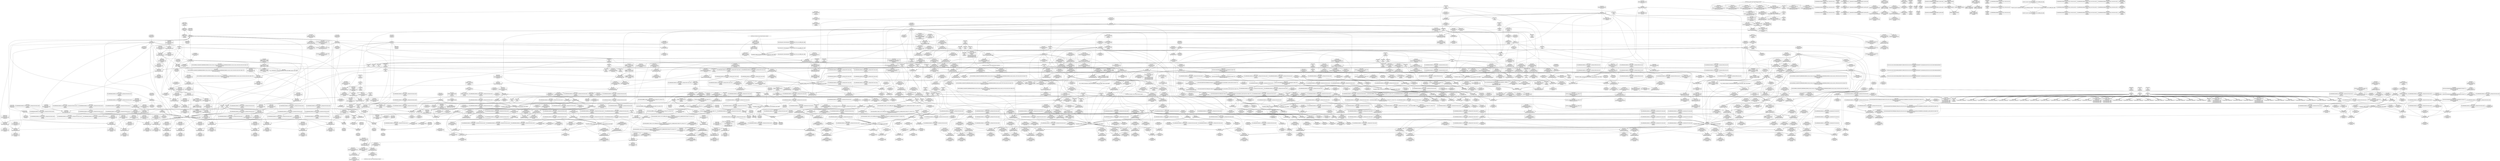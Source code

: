 digraph {
	CE0x4a40e90 [shape=record,shape=Mrecord,label="{CE0x4a40e90|task_sid:_tmp22|security/selinux/hooks.c,208}"]
	CE0x4a4cac0 [shape=record,shape=Mrecord,label="{CE0x4a4cac0|i32_(i32,_i32,_i16,_i32,_%struct.common_audit_data*)*_bitcast_(i32_(i32,_i32,_i16,_i32,_%struct.common_audit_data.495*)*_avc_has_perm_to_i32_(i32,_i32,_i16,_i32,_%struct.common_audit_data*)*)|*Constant*}"]
	CE0x4a803c0 [shape=record,shape=Mrecord,label="{CE0x4a803c0|rcu_lock_release:_tmp5|include/linux/rcupdate.h,423|*SummSink*}"]
	CE0x4a89de0 [shape=record,shape=Mrecord,label="{CE0x4a89de0|_call_void_mcount()_#3}"]
	CE0x4aa8010 [shape=record,shape=Mrecord,label="{CE0x4aa8010|rcu_read_unlock:_call3|include/linux/rcupdate.h,933|*SummSource*}"]
	CE0x4aa1560 [shape=record,shape=Mrecord,label="{CE0x4aa1560|rcu_read_lock:_tmp18|include/linux/rcupdate.h,882|*SummSink*}"]
	CE0x49c0270 [shape=record,shape=Mrecord,label="{CE0x49c0270|i32_0|*Constant*|*SummSink*}"]
	CE0x4a438e0 [shape=record,shape=Mrecord,label="{CE0x4a438e0|task_sid:_tmp27|security/selinux/hooks.c,208}"]
	CE0x49c80e0 [shape=record,shape=Mrecord,label="{CE0x49c80e0|i64_1|*Constant*|*SummSource*}"]
	CE0x4a78960 [shape=record,shape=Mrecord,label="{CE0x4a78960|rcu_lock_release:___here|*SummSink*}"]
	CE0x4aaad60 [shape=record,shape=Mrecord,label="{CE0x4aaad60|i64*_getelementptr_inbounds_(_4_x_i64_,_4_x_i64_*___llvm_gcov_ctr128,_i64_0,_i64_3)|*Constant*|*SummSink*}"]
	CE0x49df610 [shape=record,shape=Mrecord,label="{CE0x49df610|i64*_getelementptr_inbounds_(_6_x_i64_,_6_x_i64_*___llvm_gcov_ctr327,_i64_0,_i64_0)|*Constant*}"]
	CE0x4a4b290 [shape=record,shape=Mrecord,label="{CE0x4a4b290|sock_has_perm:_sid5|security/selinux/hooks.c,3976}"]
	CE0x4a3c030 [shape=record,shape=Mrecord,label="{CE0x4a3c030|i64*_getelementptr_inbounds_(_13_x_i64_,_13_x_i64_*___llvm_gcov_ctr126,_i64_0,_i64_9)|*Constant*|*SummSink*}"]
	CE0x49d42b0 [shape=record,shape=Mrecord,label="{CE0x49d42b0|rcu_read_unlock:_tmp1}"]
	CE0x4a831f0 [shape=record,shape=Mrecord,label="{CE0x4a831f0|i64*_getelementptr_inbounds_(_4_x_i64_,_4_x_i64_*___llvm_gcov_ctr128,_i64_0,_i64_2)|*Constant*|*SummSource*}"]
	CE0x4a6f510 [shape=record,shape=Mrecord,label="{CE0x4a6f510|_ret_void,_!dbg_!27717|include/linux/rcupdate.h,419|*SummSource*}"]
	CE0x49f4b20 [shape=record,shape=Mrecord,label="{CE0x49f4b20|8:_%struct.sock*,_:_SCME_16,18_|*MultipleSource*|security/selinux/hooks.c, 3966|security/selinux/hooks.c,3966|security/selinux/hooks.c,3966}"]
	CE0x4a78b90 [shape=record,shape=Mrecord,label="{CE0x4a78b90|__rcu_read_lock:_tmp4|include/linux/rcupdate.h,239|*SummSink*}"]
	CE0x4aa24f0 [shape=record,shape=Mrecord,label="{CE0x4aa24f0|rcu_read_lock:_tmp19|include/linux/rcupdate.h,882}"]
	CE0x49e6ba0 [shape=record,shape=Mrecord,label="{CE0x49e6ba0|sock_has_perm:_sk_security|security/selinux/hooks.c,3964|*SummSink*}"]
	CE0x4a77530 [shape=record,shape=Mrecord,label="{CE0x4a77530|i64*_getelementptr_inbounds_(_4_x_i64_,_4_x_i64_*___llvm_gcov_ctr134,_i64_0,_i64_1)|*Constant*|*SummSource*}"]
	CE0x4a58fe0 [shape=record,shape=Mrecord,label="{CE0x4a58fe0|sock_has_perm:_tmp5|security/selinux/hooks.c,3966|*SummSink*}"]
	CE0x4a4b400 [shape=record,shape=Mrecord,label="{CE0x4a4b400|sock_has_perm:_sid5|security/selinux/hooks.c,3976|*SummSource*}"]
	CE0x4aa0080 [shape=record,shape=Mrecord,label="{CE0x4aa0080|i8*_getelementptr_inbounds_(_42_x_i8_,_42_x_i8_*_.str46,_i32_0,_i32_0)|*Constant*|*SummSource*}"]
	CE0x4ab0050 [shape=record,shape=Mrecord,label="{CE0x4ab0050|i64*_getelementptr_inbounds_(_11_x_i64_,_11_x_i64_*___llvm_gcov_ctr132,_i64_0,_i64_8)|*Constant*}"]
	CE0x4a40b10 [shape=record,shape=Mrecord,label="{CE0x4a40b10|task_sid:_tmp21|security/selinux/hooks.c,208|*SummSource*}"]
	CE0x4a732e0 [shape=record,shape=Mrecord,label="{CE0x4a732e0|i64_6|*Constant*}"]
	CE0x4a55f80 [shape=record,shape=Mrecord,label="{CE0x4a55f80|i64_2|*Constant*|*SummSink*}"]
	CE0x4abab20 [shape=record,shape=Mrecord,label="{CE0x4abab20|i32_934|*Constant*|*SummSource*}"]
	CE0x4ab8d00 [shape=record,shape=Mrecord,label="{CE0x4ab8d00|rcu_read_unlock:_tmp20|include/linux/rcupdate.h,933|*SummSink*}"]
	CE0x64e9a80 [shape=record,shape=Mrecord,label="{CE0x64e9a80|sock_has_perm:_sk|Function::sock_has_perm&Arg::sk::}"]
	CE0x4adcbf0 [shape=record,shape=Mrecord,label="{CE0x4adcbf0|i64*_getelementptr_inbounds_(_4_x_i64_,_4_x_i64_*___llvm_gcov_ctr133,_i64_0,_i64_3)|*Constant*|*SummSource*}"]
	CE0x4a80320 [shape=record,shape=Mrecord,label="{CE0x4a80320|i64*_getelementptr_inbounds_(_4_x_i64_,_4_x_i64_*___llvm_gcov_ctr133,_i64_0,_i64_2)|*Constant*|*SummSink*}"]
	CE0x49d35e0 [shape=record,shape=Mrecord,label="{CE0x49d35e0|GLOBAL:_get_current|*Constant*}"]
	"CONST[source:1(input),value:2(dynamic)][purpose:{subject}]"
	CE0x4adc2d0 [shape=record,shape=Mrecord,label="{CE0x4adc2d0|i64*_getelementptr_inbounds_(_4_x_i64_,_4_x_i64_*___llvm_gcov_ctr133,_i64_0,_i64_2)|*Constant*|*SummSource*}"]
	CE0x4b20760 [shape=record,shape=Mrecord,label="{CE0x4b20760|_call_void_mcount()_#3}"]
	CE0x4a6d000 [shape=record,shape=Mrecord,label="{CE0x4a6d000|task_sid:_tmp8|security/selinux/hooks.c,208}"]
	CE0x4a54410 [shape=record,shape=Mrecord,label="{CE0x4a54410|sock_has_perm:_call|security/selinux/hooks.c,3967|*SummSource*}"]
	CE0x49c4be0 [shape=record,shape=Mrecord,label="{CE0x49c4be0|i32_0|*Constant*|*SummSource*}"]
	CE0x4a68fb0 [shape=record,shape=Mrecord,label="{CE0x4a68fb0|i64_0|*Constant*}"]
	CE0x4ae6340 [shape=record,shape=Mrecord,label="{CE0x4ae6340|__preempt_count_add:_bb|*SummSink*}"]
	CE0x4a5d040 [shape=record,shape=Mrecord,label="{CE0x4a5d040|sock_has_perm:_tmp19|security/selinux/hooks.c,3977}"]
	CE0x49caa20 [shape=record,shape=Mrecord,label="{CE0x49caa20|sock_has_perm:_perms|Function::sock_has_perm&Arg::perms::|*SummSource*}"]
	CE0x4aaa3a0 [shape=record,shape=Mrecord,label="{CE0x4aaa3a0|COLLAPSED:_GCMRE___llvm_gcov_ctr133_internal_global_4_x_i64_zeroinitializer:_elem_0:default:}"]
	CE0x4ab1880 [shape=record,shape=Mrecord,label="{CE0x4ab1880|_call_void___preempt_count_sub(i32_1)_#10,_!dbg_!27715|include/linux/rcupdate.h,244|*SummSource*}"]
	CE0x4a72f70 [shape=record,shape=Mrecord,label="{CE0x4a72f70|task_sid:_tobool4|security/selinux/hooks.c,208|*SummSource*}"]
	CE0x4ab7d00 [shape=record,shape=Mrecord,label="{CE0x4ab7d00|i64*_getelementptr_inbounds_(_11_x_i64_,_11_x_i64_*___llvm_gcov_ctr132,_i64_0,_i64_9)|*Constant*}"]
	CE0x4a6da50 [shape=record,shape=Mrecord,label="{CE0x4a6da50|task_sid:_tmp}"]
	CE0x4aab040 [shape=record,shape=Mrecord,label="{CE0x4aab040|i64*_getelementptr_inbounds_(_11_x_i64_,_11_x_i64_*___llvm_gcov_ctr132,_i64_0,_i64_0)|*Constant*}"]
	CE0x4aae2d0 [shape=record,shape=Mrecord,label="{CE0x4aae2d0|_call_void_asm_sideeffect_,_memory_,_dirflag_,_fpsr_,_flags_()_#3,_!dbg_!27714,_!srcloc_!27715|include/linux/rcupdate.h,239}"]
	CE0x4a45e70 [shape=record,shape=Mrecord,label="{CE0x4a45e70|rcu_read_unlock:_entry|*SummSource*}"]
	CE0x4a70730 [shape=record,shape=Mrecord,label="{CE0x4a70730|GLOBAL:___rcu_read_lock|*Constant*}"]
	CE0x4a75560 [shape=record,shape=Mrecord,label="{CE0x4a75560|_ret_void,_!dbg_!27717|include/linux/rcupdate.h,424}"]
	CE0x4afc780 [shape=record,shape=Mrecord,label="{CE0x4afc780|_call_void_mcount()_#3}"]
	CE0x4aae190 [shape=record,shape=Mrecord,label="{CE0x4aae190|rcu_read_unlock:_bb|*SummSink*}"]
	CE0x4a67c90 [shape=record,shape=Mrecord,label="{CE0x4a67c90|i64_3|*Constant*|*SummSink*}"]
	CE0x4a63cb0 [shape=record,shape=Mrecord,label="{CE0x4a63cb0|rcu_read_lock:_do.body|*SummSink*}"]
	CE0x49fad10 [shape=record,shape=Mrecord,label="{CE0x49fad10|i32_59|*Constant*}"]
	CE0x4a644f0 [shape=record,shape=Mrecord,label="{CE0x4a644f0|rcu_read_lock:_tmp1}"]
	CE0x4aa93a0 [shape=record,shape=Mrecord,label="{CE0x4aa93a0|_call_void_asm_addl_$1,_%gs:$0_,_*m,ri,*m,_dirflag_,_fpsr_,_flags_(i32*___preempt_count,_i32_%val,_i32*___preempt_count)_#3,_!dbg_!27714,_!srcloc_!27717|./arch/x86/include/asm/preempt.h,72|*SummSink*}"]
	CE0x4aa1b40 [shape=record,shape=Mrecord,label="{CE0x4aa1b40|_call_void_lockdep_rcu_suspicious(i8*_getelementptr_inbounds_(_25_x_i8_,_25_x_i8_*_.str45,_i32_0,_i32_0),_i32_883,_i8*_getelementptr_inbounds_(_42_x_i8_,_42_x_i8_*_.str46,_i32_0,_i32_0))_#10,_!dbg_!27728|include/linux/rcupdate.h,882|*SummSource*}"]
	CE0x49cef50 [shape=record,shape=Mrecord,label="{CE0x49cef50|_call_void_mcount()_#3|*SummSource*}"]
	CE0x4aaaa70 [shape=record,shape=Mrecord,label="{CE0x4aaaa70|rcu_read_unlock:_call|include/linux/rcupdate.h,933|*SummSource*}"]
	CE0x49fbb20 [shape=record,shape=Mrecord,label="{CE0x49fbb20|cred_sid:_security|security/selinux/hooks.c,196|*SummSource*}"]
	CE0x4a62dd0 [shape=record,shape=Mrecord,label="{CE0x4a62dd0|i64_5|*Constant*|*SummSource*}"]
	CE0x4a4e580 [shape=record,shape=Mrecord,label="{CE0x4a4e580|avc_has_perm:_tsid|Function::avc_has_perm&Arg::tsid::|*SummSource*}"]
	CE0x4a91af0 [shape=record,shape=Mrecord,label="{CE0x4a91af0|i64_2|*Constant*}"]
	CE0x4ae3f70 [shape=record,shape=Mrecord,label="{CE0x4ae3f70|i64*_getelementptr_inbounds_(_4_x_i64_,_4_x_i64_*___llvm_gcov_ctr135,_i64_0,_i64_0)|*Constant*}"]
	CE0x4aad430 [shape=record,shape=Mrecord,label="{CE0x4aad430|i64*_getelementptr_inbounds_(_4_x_i64_,_4_x_i64_*___llvm_gcov_ctr130,_i64_0,_i64_2)|*Constant*|*SummSource*}"]
	CE0x49c5ad0 [shape=record,shape=Mrecord,label="{CE0x49c5ad0|i64*_getelementptr_inbounds_(_2_x_i64_,_2_x_i64_*___llvm_gcov_ctr362,_i64_0,_i64_1)|*Constant*|*SummSink*}"]
	CE0x49fb8a0 [shape=record,shape=Mrecord,label="{CE0x49fb8a0|COLLAPSED:_CMRE:_elem_0::|security/selinux/hooks.c,196}"]
	CE0x4a4a6d0 [shape=record,shape=Mrecord,label="{CE0x4a4a6d0|sock_has_perm:_tmp15|security/selinux/hooks.c,3974}"]
	CE0x49c7f80 [shape=record,shape=Mrecord,label="{CE0x49c7f80|selinux_socket_recvmsg:_sock|Function::selinux_socket_recvmsg&Arg::sock::}"]
	"CONST[source:1(input),value:2(dynamic)][purpose:{object}]"
	CE0x4110fd0 [shape=record,shape=Mrecord,label="{CE0x4110fd0|sock_has_perm:_sk|Function::sock_has_perm&Arg::sk::|*SummSource*}"]
	CE0x4aa4cb0 [shape=record,shape=Mrecord,label="{CE0x4aa4cb0|rcu_read_unlock:_tmp14|include/linux/rcupdate.h,933|*SummSink*}"]
	CE0x49d24f0 [shape=record,shape=Mrecord,label="{CE0x49d24f0|get_current:_tmp2|*SummSource*}"]
	CE0x4a77c70 [shape=record,shape=Mrecord,label="{CE0x4a77c70|%struct.lockdep_map*_null|*Constant*}"]
	CE0x4afacd0 [shape=record,shape=Mrecord,label="{CE0x4afacd0|__preempt_count_sub:_do.end}"]
	CE0x4a3cda0 [shape=record,shape=Mrecord,label="{CE0x4a3cda0|task_sid:_tmp18|security/selinux/hooks.c,208}"]
	CE0x4af4a70 [shape=record,shape=Mrecord,label="{CE0x4af4a70|i64_ptrtoint_(i8*_blockaddress(_rcu_lock_acquire,_%__here)_to_i64)|*Constant*}"]
	CE0x4a48fd0 [shape=record,shape=Mrecord,label="{CE0x4a48fd0|sock_has_perm:_u|security/selinux/hooks.c,3973|*SummSource*}"]
	CE0x49f7440 [shape=record,shape=Mrecord,label="{CE0x49f7440|task_sid:_tmp1|*SummSource*}"]
	CE0x4a8d1c0 [shape=record,shape=Mrecord,label="{CE0x4a8d1c0|rcu_lock_acquire:_map|Function::rcu_lock_acquire&Arg::map::|*SummSource*}"]
	CE0x4adcd80 [shape=record,shape=Mrecord,label="{CE0x4adcd80|i64*_getelementptr_inbounds_(_4_x_i64_,_4_x_i64_*___llvm_gcov_ctr133,_i64_0,_i64_3)|*Constant*|*SummSink*}"]
	CE0x4ab64f0 [shape=record,shape=Mrecord,label="{CE0x4ab64f0|rcu_read_unlock:_tmp15|include/linux/rcupdate.h,933|*SummSink*}"]
	CE0x49f9920 [shape=record,shape=Mrecord,label="{CE0x49f9920|_call_void_rcu_lock_acquire(%struct.lockdep_map*_rcu_lock_map)_#10,_!dbg_!27711|include/linux/rcupdate.h,881|*SummSink*}"]
	CE0x49f0ce0 [shape=record,shape=Mrecord,label="{CE0x49f0ce0|rcu_read_lock:_tmp13|include/linux/rcupdate.h,882|*SummSink*}"]
	CE0x4ae2350 [shape=record,shape=Mrecord,label="{CE0x4ae2350|__preempt_count_add:_tmp7|./arch/x86/include/asm/preempt.h,73|*SummSink*}"]
	CE0x49e6ee0 [shape=record,shape=Mrecord,label="{CE0x49e6ee0|_call_void_mcount()_#3}"]
	CE0x4a7ec10 [shape=record,shape=Mrecord,label="{CE0x4a7ec10|__rcu_read_unlock:_tmp3|*SummSource*}"]
	CE0x4a6c060 [shape=record,shape=Mrecord,label="{CE0x4a6c060|task_sid:_tmp1}"]
	CE0x4aadee0 [shape=record,shape=Mrecord,label="{CE0x4aadee0|__preempt_count_add:_val|Function::__preempt_count_add&Arg::val::|*SummSink*}"]
	CE0x4a101f0 [shape=record,shape=Mrecord,label="{CE0x4a101f0|i64*_getelementptr_inbounds_(_11_x_i64_,_11_x_i64_*___llvm_gcov_ctr132,_i64_0,_i64_1)|*Constant*}"]
	CE0x4a3ee10 [shape=record,shape=Mrecord,label="{CE0x4a3ee10|i64_7|*Constant*}"]
	CE0x4afb900 [shape=record,shape=Mrecord,label="{CE0x4afb900|i64*_getelementptr_inbounds_(_4_x_i64_,_4_x_i64_*___llvm_gcov_ctr129,_i64_0,_i64_2)|*Constant*|*SummSink*}"]
	CE0x4a14090 [shape=record,shape=Mrecord,label="{CE0x4a14090|sock_has_perm:_tmp13|security/selinux/hooks.c,3972|*SummSink*}"]
	CE0x4aae7a0 [shape=record,shape=Mrecord,label="{CE0x4aae7a0|rcu_read_unlock:_tmp5|include/linux/rcupdate.h,933|*SummSink*}"]
	CE0x4a56010 [shape=record,shape=Mrecord,label="{CE0x4a56010|sock_has_perm:_tmp7|security/selinux/hooks.c,3969|*SummSink*}"]
	CE0x4a712c0 [shape=record,shape=Mrecord,label="{CE0x4a712c0|task_sid:_tmp8|security/selinux/hooks.c,208|*SummSource*}"]
	CE0x4a589b0 [shape=record,shape=Mrecord,label="{CE0x4a589b0|sock_has_perm:_tmp4|security/selinux/hooks.c,3966|*SummSource*}"]
	CE0x4a44ea0 [shape=record,shape=Mrecord,label="{CE0x4a44ea0|cred_sid:_cred|Function::cred_sid&Arg::cred::}"]
	CE0x4a6c9f0 [shape=record,shape=Mrecord,label="{CE0x4a6c9f0|GLOBAL:_rcu_read_lock.__warned|Global_var:rcu_read_lock.__warned}"]
	CE0x4a9b9a0 [shape=record,shape=Mrecord,label="{CE0x4a9b9a0|rcu_read_unlock:_tmp11|include/linux/rcupdate.h,933|*SummSource*}"]
	CE0x49f94d0 [shape=record,shape=Mrecord,label="{CE0x49f94d0|task_sid:_land.lhs.true}"]
	CE0x4a6cf50 [shape=record,shape=Mrecord,label="{CE0x4a6cf50|GLOBAL:___llvm_gcov_ctr126|Global_var:__llvm_gcov_ctr126|*SummSink*}"]
	CE0x4a6fd10 [shape=record,shape=Mrecord,label="{CE0x4a6fd10|COLLAPSED:_GCMRE___llvm_gcov_ctr131_internal_global_2_x_i64_zeroinitializer:_elem_0:default:}"]
	CE0x4aac590 [shape=record,shape=Mrecord,label="{CE0x4aac590|rcu_lock_release:_tmp1}"]
	CE0x4aa3690 [shape=record,shape=Mrecord,label="{CE0x4aa3690|rcu_read_lock:_tmp22|include/linux/rcupdate.h,884|*SummSink*}"]
	CE0x4aa4b40 [shape=record,shape=Mrecord,label="{CE0x4aa4b40|rcu_read_unlock:_tmp14|include/linux/rcupdate.h,933|*SummSource*}"]
	CE0x4a57d00 [shape=record,shape=Mrecord,label="{CE0x4a57d00|i64*_getelementptr_inbounds_(_6_x_i64_,_6_x_i64_*___llvm_gcov_ctr327,_i64_0,_i64_4)|*Constant*|*SummSink*}"]
	CE0x4a3d4a0 [shape=record,shape=Mrecord,label="{CE0x4a3d4a0|task_sid:_tmp19|security/selinux/hooks.c,208|*SummSource*}"]
	CE0x4ae6170 [shape=record,shape=Mrecord,label="{CE0x4ae6170|__preempt_count_sub:_sub|./arch/x86/include/asm/preempt.h,77|*SummSink*}"]
	CE0x4ab87c0 [shape=record,shape=Mrecord,label="{CE0x4ab87c0|rcu_read_unlock:_tmp19|include/linux/rcupdate.h,933|*SummSink*}"]
	CE0x4a3d820 [shape=record,shape=Mrecord,label="{CE0x4a3d820|i8_1|*Constant*}"]
	CE0x49d1c90 [shape=record,shape=Mrecord,label="{CE0x49d1c90|sock_has_perm:_net|security/selinux/hooks.c, 3966|*SummSource*}"]
	CE0x4aa8210 [shape=record,shape=Mrecord,label="{CE0x4aa8210|__rcu_read_lock:_tmp1}"]
	CE0x4a52450 [shape=record,shape=Mrecord,label="{CE0x4a52450|i64_56|*Constant*|*SummSink*}"]
	CE0x49ff5b0 [shape=record,shape=Mrecord,label="{CE0x49ff5b0|_ret_i32_%call1,_!dbg_!27718|security/selinux/hooks.c,4221|*SummSink*}"]
	CE0x4a9e2a0 [shape=record,shape=Mrecord,label="{CE0x4a9e2a0|rcu_read_lock:_tmp16|include/linux/rcupdate.h,882|*SummSink*}"]
	CE0x4a8fb40 [shape=record,shape=Mrecord,label="{CE0x4a8fb40|rcu_lock_acquire:_tmp1}"]
	CE0x4aa3500 [shape=record,shape=Mrecord,label="{CE0x4aa3500|i64*_getelementptr_inbounds_(_11_x_i64_,_11_x_i64_*___llvm_gcov_ctr127,_i64_0,_i64_10)|*Constant*|*SummSource*}"]
	CE0x4a76c50 [shape=record,shape=Mrecord,label="{CE0x4a76c50|__rcu_read_lock:_bb}"]
	CE0x49f1020 [shape=record,shape=Mrecord,label="{CE0x49f1020|rcu_read_lock:_tmp14|include/linux/rcupdate.h,882}"]
	CE0x49e49c0 [shape=record,shape=Mrecord,label="{CE0x49e49c0|GLOBAL:_rcu_lock_acquire|*Constant*|*SummSource*}"]
	CE0x4ab9280 [shape=record,shape=Mrecord,label="{CE0x4ab9280|rcu_read_unlock:_tmp21|include/linux/rcupdate.h,935}"]
	CE0x4a76cc0 [shape=record,shape=Mrecord,label="{CE0x4a76cc0|__rcu_read_lock:_bb|*SummSource*}"]
	CE0x4a3f030 [shape=record,shape=Mrecord,label="{CE0x4a3f030|task_sid:_tmp14|security/selinux/hooks.c,208}"]
	CE0x4a59270 [shape=record,shape=Mrecord,label="{CE0x4a59270|i8_0|*Constant*|*SummSource*}"]
	CE0x49eaf30 [shape=record,shape=Mrecord,label="{CE0x49eaf30|task_sid:_real_cred|security/selinux/hooks.c,208}"]
	CE0x49c4a70 [shape=record,shape=Mrecord,label="{CE0x49c4a70|selinux_socket_recvmsg:_tmp2}"]
	CE0x4a50900 [shape=record,shape=Mrecord,label="{CE0x4a50900|8:_%struct.sock*,_:_SCME_35,36_}"]
	CE0x4b160d0 [shape=record,shape=Mrecord,label="{CE0x4b160d0|__preempt_count_sub:_tmp5|./arch/x86/include/asm/preempt.h,77|*SummSource*}"]
	CE0x4a8f850 [shape=record,shape=Mrecord,label="{CE0x4a8f850|rcu_read_unlock:_tmp3|*SummSink*}"]
	CE0x49ec5b0 [shape=record,shape=Mrecord,label="{CE0x49ec5b0|rcu_read_lock:_tmp3|*SummSink*}"]
	CE0x4b2e270 [shape=record,shape=Mrecord,label="{CE0x4b2e270|__preempt_count_sub:_tmp3|*SummSink*}"]
	CE0x4af4d10 [shape=record,shape=Mrecord,label="{CE0x4af4d10|i64_ptrtoint_(i8*_blockaddress(_rcu_lock_acquire,_%__here)_to_i64)|*Constant*|*SummSink*}"]
	CE0x4a0abf0 [shape=record,shape=Mrecord,label="{CE0x4a0abf0|rcu_read_lock:_tmp}"]
	CE0x4a414a0 [shape=record,shape=Mrecord,label="{CE0x4a414a0|i64*_getelementptr_inbounds_(_13_x_i64_,_13_x_i64_*___llvm_gcov_ctr126,_i64_0,_i64_10)|*Constant*|*SummSink*}"]
	CE0x49f7f10 [shape=record,shape=Mrecord,label="{CE0x49f7f10|_call_void_mcount()_#3|*SummSink*}"]
	CE0x49e0740 [shape=record,shape=Mrecord,label="{CE0x49e0740|get_current:_tmp4|./arch/x86/include/asm/current.h,14|*SummSource*}"]
	CE0x4b112f0 [shape=record,shape=Mrecord,label="{CE0x4b112f0|_call_void_mcount()_#3|*SummSource*}"]
	CE0x4a54340 [shape=record,shape=Mrecord,label="{CE0x4a54340|sock_has_perm:_call|security/selinux/hooks.c,3967}"]
	CE0x4a41c30 [shape=record,shape=Mrecord,label="{CE0x4a41c30|task_sid:_tmp23|security/selinux/hooks.c,208|*SummSink*}"]
	CE0x4a7ddc0 [shape=record,shape=Mrecord,label="{CE0x4a7ddc0|GLOBAL:_lock_acquire|*Constant*}"]
	CE0x49c3270 [shape=record,shape=Mrecord,label="{CE0x49c3270|32:_%struct.sock*,_:_CRE_16,24_|*MultipleSource*|Function::selinux_socket_recvmsg&Arg::sock::|security/selinux/hooks.c,4221}"]
	CE0x4a9b0c0 [shape=record,shape=Mrecord,label="{CE0x4a9b0c0|rcu_read_lock:_call3|include/linux/rcupdate.h,882|*SummSink*}"]
	CE0x4a9b550 [shape=record,shape=Mrecord,label="{CE0x4a9b550|i64_6|*Constant*}"]
	CE0x49f1700 [shape=record,shape=Mrecord,label="{CE0x49f1700|rcu_read_lock:_tmp15|include/linux/rcupdate.h,882|*SummSource*}"]
	CE0x49ce900 [shape=record,shape=Mrecord,label="{CE0x49ce900|avc_has_perm:_tclass|Function::avc_has_perm&Arg::tclass::|*SummSink*}"]
	CE0x4afb550 [shape=record,shape=Mrecord,label="{CE0x4afb550|__preempt_count_add:_tmp3}"]
	CE0x4a8e310 [shape=record,shape=Mrecord,label="{CE0x4a8e310|rcu_read_lock:_bb|*SummSource*}"]
	CE0x4a9ffc0 [shape=record,shape=Mrecord,label="{CE0x4a9ffc0|i8*_getelementptr_inbounds_(_42_x_i8_,_42_x_i8_*_.str46,_i32_0,_i32_0)|*Constant*}"]
	CE0x49e75c0 [shape=record,shape=Mrecord,label="{CE0x49e75c0|i32_1|*Constant*|*SummSink*}"]
	CE0x4a47410 [shape=record,shape=Mrecord,label="{CE0x4a47410|sock_has_perm:_tmp11|security/selinux/hooks.c,3970|*SummSource*}"]
	CE0x4a45600 [shape=record,shape=Mrecord,label="{CE0x4a45600|GLOBAL:_rcu_read_unlock|*Constant*}"]
	CE0x4a99dd0 [shape=record,shape=Mrecord,label="{CE0x4a99dd0|_call_void_mcount()_#3|*SummSource*}"]
	CE0x4a67360 [shape=record,shape=Mrecord,label="{CE0x4a67360|task_sid:_call3|security/selinux/hooks.c,208|*SummSource*}"]
	CE0x4a3b000 [shape=record,shape=Mrecord,label="{CE0x4a3b000|i32_208|*Constant*|*SummSource*}"]
	CE0x4b16450 [shape=record,shape=Mrecord,label="{CE0x4b16450|i32_0|*Constant*}"]
	CE0x4a44fe0 [shape=record,shape=Mrecord,label="{CE0x4a44fe0|cred_sid:_cred|Function::cred_sid&Arg::cred::|*SummSink*}"]
	CE0x4af5760 [shape=record,shape=Mrecord,label="{CE0x4af5760|rcu_lock_release:___here}"]
	CE0x4ae36d0 [shape=record,shape=Mrecord,label="{CE0x4ae36d0|__preempt_count_add:_do.body|*SummSource*}"]
	CE0x4a998d0 [shape=record,shape=Mrecord,label="{CE0x4a998d0|__preempt_count_sub:_do.end|*SummSource*}"]
	CE0x4a75120 [shape=record,shape=Mrecord,label="{CE0x4a75120|rcu_lock_release:_map|Function::rcu_lock_release&Arg::map::|*SummSource*}"]
	CE0x49f9430 [shape=record,shape=Mrecord,label="{CE0x49f9430|cred_sid:_tmp4|*LoadInst*|security/selinux/hooks.c,196|*SummSource*}"]
	CE0x4a519a0 [shape=record,shape=Mrecord,label="{CE0x4a519a0|8:_%struct.sock*,_:_SCME_49,50_}"]
	CE0x49f8180 [shape=record,shape=Mrecord,label="{CE0x49f8180|sock_has_perm:_tmp10|security/selinux/hooks.c,3969}"]
	CE0x4aa4a10 [shape=record,shape=Mrecord,label="{CE0x4aa4a10|rcu_read_unlock:_tmp14|include/linux/rcupdate.h,933}"]
	CE0x4aac010 [shape=record,shape=Mrecord,label="{CE0x4aac010|GLOBAL:_rcu_read_unlock.__warned|Global_var:rcu_read_unlock.__warned|*SummSink*}"]
	CE0x49cf790 [shape=record,shape=Mrecord,label="{CE0x49cf790|selinux_socket_recvmsg:_call1|security/selinux/hooks.c,4221}"]
	CE0x4a007a0 [shape=record,shape=Mrecord,label="{CE0x4a007a0|_ret_i32_%call1,_!dbg_!27718|security/selinux/hooks.c,4221}"]
	CE0x4a44bc0 [shape=record,shape=Mrecord,label="{CE0x4a44bc0|cred_sid:_entry|*SummSource*}"]
	CE0x4a7dab0 [shape=record,shape=Mrecord,label="{CE0x4a7dab0|rcu_lock_acquire:_tmp5|include/linux/rcupdate.h,418|*SummSource*}"]
	CE0x4a86a10 [shape=record,shape=Mrecord,label="{CE0x4a86a10|__rcu_read_unlock:_do.end}"]
	CE0x4a50c90 [shape=record,shape=Mrecord,label="{CE0x4a50c90|8:_%struct.sock*,_:_SCME_38,39_}"]
	CE0x4a44ca0 [shape=record,shape=Mrecord,label="{CE0x4a44ca0|cred_sid:_entry|*SummSink*}"]
	CE0x4aa18a0 [shape=record,shape=Mrecord,label="{CE0x4aa18a0|i8_1|*Constant*}"]
	CE0x4add800 [shape=record,shape=Mrecord,label="{CE0x4add800|i8*_undef|*Constant*}"]
	CE0x4b11970 [shape=record,shape=Mrecord,label="{CE0x4b11970|i64*_getelementptr_inbounds_(_4_x_i64_,_4_x_i64_*___llvm_gcov_ctr129,_i64_0,_i64_1)|*Constant*|*SummSink*}"]
	CE0x4a63d80 [shape=record,shape=Mrecord,label="{CE0x4a63d80|i64*_getelementptr_inbounds_(_11_x_i64_,_11_x_i64_*___llvm_gcov_ctr127,_i64_0,_i64_0)|*Constant*}"]
	CE0x4aaa330 [shape=record,shape=Mrecord,label="{CE0x4aaa330|rcu_lock_release:_tmp}"]
	CE0x4a67860 [shape=record,shape=Mrecord,label="{CE0x4a67860|_call_void___rcu_read_lock()_#10,_!dbg_!27710|include/linux/rcupdate.h,879}"]
	CE0x4a50210 [shape=record,shape=Mrecord,label="{CE0x4a50210|8:_%struct.sock*,_:_SCME_29,30_}"]
	CE0x4a97c50 [shape=record,shape=Mrecord,label="{CE0x4a97c50|__preempt_count_sub:_tmp2|*SummSink*}"]
	CE0x4a0f890 [shape=record,shape=Mrecord,label="{CE0x4a0f890|task_sid:_tmp|*SummSource*}"]
	CE0x4a44300 [shape=record,shape=Mrecord,label="{CE0x4a44300|task_sid:_call7|security/selinux/hooks.c,208|*SummSource*}"]
	CE0x4af52b0 [shape=record,shape=Mrecord,label="{CE0x4af52b0|i64*_getelementptr_inbounds_(_4_x_i64_,_4_x_i64_*___llvm_gcov_ctr130,_i64_0,_i64_3)|*Constant*|*SummSink*}"]
	CE0x49ed5f0 [shape=record,shape=Mrecord,label="{CE0x49ed5f0|32:_%struct.sock*,_:_CRE_24,32_|*MultipleSource*|Function::selinux_socket_recvmsg&Arg::sock::|security/selinux/hooks.c,4221}"]
	CE0x4abb000 [shape=record,shape=Mrecord,label="{CE0x4abb000|rcu_lock_acquire:_tmp4|include/linux/rcupdate.h,418}"]
	CE0x49e7c10 [shape=record,shape=Mrecord,label="{CE0x49e7c10|GLOBAL:_rcu_read_lock|*Constant*|*SummSource*}"]
	CE0x4af4730 [shape=record,shape=Mrecord,label="{CE0x4af4730|%struct.lockdep_map*_null|*Constant*|*SummSource*}"]
	CE0x4a7df60 [shape=record,shape=Mrecord,label="{CE0x4a7df60|_call_void_lock_acquire(%struct.lockdep_map*_%map,_i32_0,_i32_0,_i32_2,_i32_0,_%struct.lockdep_map*_null,_i64_ptrtoint_(i8*_blockaddress(_rcu_lock_acquire,_%__here)_to_i64))_#10,_!dbg_!27716|include/linux/rcupdate.h,418|*SummSink*}"]
	CE0x4a825b0 [shape=record,shape=Mrecord,label="{CE0x4a825b0|GLOBAL:___preempt_count_sub|*Constant*}"]
	CE0x4a448b0 [shape=record,shape=Mrecord,label="{CE0x4a448b0|GLOBAL:_cred_sid|*Constant*|*SummSource*}"]
	CE0x4a4d350 [shape=record,shape=Mrecord,label="{CE0x4a4d350|avc_has_perm:_requested|Function::avc_has_perm&Arg::requested::|*SummSink*}"]
	CE0x49d4540 [shape=record,shape=Mrecord,label="{CE0x49d4540|rcu_read_unlock:_tmp1|*SummSink*}"]
	CE0x4a67490 [shape=record,shape=Mrecord,label="{CE0x4a67490|task_sid:_call3|security/selinux/hooks.c,208|*SummSink*}"]
	CE0x49fe3a0 [shape=record,shape=Mrecord,label="{CE0x49fe3a0|get_current:_bb|*SummSink*}"]
	CE0x49ecaa0 [shape=record,shape=Mrecord,label="{CE0x49ecaa0|task_sid:_tobool|security/selinux/hooks.c,208}"]
	CE0x4b0d590 [shape=record,shape=Mrecord,label="{CE0x4b0d590|i64*_getelementptr_inbounds_(_4_x_i64_,_4_x_i64_*___llvm_gcov_ctr135,_i64_0,_i64_0)|*Constant*|*SummSink*}"]
	CE0x4aa5d80 [shape=record,shape=Mrecord,label="{CE0x4aa5d80|rcu_read_unlock:_tmp13|include/linux/rcupdate.h,933|*SummSource*}"]
	CE0x49ebf00 [shape=record,shape=Mrecord,label="{CE0x49ebf00|_call_void_mcount()_#3|*SummSource*}"]
	CE0x49d3b00 [shape=record,shape=Mrecord,label="{CE0x49d3b00|_call_void_rcu_read_lock()_#10,_!dbg_!27712|security/selinux/hooks.c,207|*SummSource*}"]
	CE0x4a574a0 [shape=record,shape=Mrecord,label="{CE0x4a574a0|sock_has_perm:_tmp12|security/selinux/hooks.c,3970|*SummSink*}"]
	CE0x4a4e360 [shape=record,shape=Mrecord,label="{CE0x4a4e360|i64*_getelementptr_inbounds_(_11_x_i64_,_11_x_i64_*___llvm_gcov_ctr127,_i64_0,_i64_8)|*Constant*|*SummSink*}"]
	CE0x4a14020 [shape=record,shape=Mrecord,label="{CE0x4a14020|sock_has_perm:_tmp13|security/selinux/hooks.c,3972|*SummSource*}"]
	CE0x4a75f40 [shape=record,shape=Mrecord,label="{CE0x4a75f40|_ret_void,_!dbg_!27717|include/linux/rcupdate.h,245|*SummSink*}"]
	CE0x49c8a20 [shape=record,shape=Mrecord,label="{CE0x49c8a20|get_current:_tmp4|./arch/x86/include/asm/current.h,14}"]
	CE0x49fa120 [shape=record,shape=Mrecord,label="{CE0x49fa120|sock_has_perm:_tmp1|*SummSink*}"]
	CE0x4a58660 [shape=record,shape=Mrecord,label="{CE0x4a58660|sock_has_perm:_tmp3|security/selinux/hooks.c,3964|*SummSource*}"]
	CE0x4a58e40 [shape=record,shape=Mrecord,label="{CE0x4a58e40|sock_has_perm:_tmp5|security/selinux/hooks.c,3966|*SummSource*}"]
	CE0x4a83f30 [shape=record,shape=Mrecord,label="{CE0x4a83f30|__preempt_count_add:_tmp2}"]
	CE0x4aa8ba0 [shape=record,shape=Mrecord,label="{CE0x4aa8ba0|__rcu_read_lock:_tmp7|include/linux/rcupdate.h,240}"]
	CE0x49f8f30 [shape=record,shape=Mrecord,label="{CE0x49f8f30|task_sid:_if.then}"]
	CE0x4a63470 [shape=record,shape=Mrecord,label="{CE0x4a63470|_call_void_rcu_lock_acquire(%struct.lockdep_map*_rcu_lock_map)_#10,_!dbg_!27711|include/linux/rcupdate.h,881}"]
	CE0x4aa4530 [shape=record,shape=Mrecord,label="{CE0x4aa4530|cred_sid:_bb|*SummSink*}"]
	CE0x4a74230 [shape=record,shape=Mrecord,label="{CE0x4a74230|_call_void_rcu_lock_release(%struct.lockdep_map*_rcu_lock_map)_#10,_!dbg_!27733|include/linux/rcupdate.h,935|*SummSource*}"]
	CE0x4ab6d70 [shape=record,shape=Mrecord,label="{CE0x4ab6d70|i64*_getelementptr_inbounds_(_11_x_i64_,_11_x_i64_*___llvm_gcov_ctr132,_i64_0,_i64_8)|*Constant*|*SummSource*}"]
	CE0x4a92600 [shape=record,shape=Mrecord,label="{CE0x4a92600|__rcu_read_lock:_tmp5|include/linux/rcupdate.h,239|*SummSource*}"]
	CE0x49f5210 [shape=record,shape=Mrecord,label="{CE0x49f5210|rcu_read_unlock:_do.end|*SummSource*}"]
	CE0x4a8dba0 [shape=record,shape=Mrecord,label="{CE0x4a8dba0|_ret_void,_!dbg_!27717|include/linux/rcupdate.h,419}"]
	CE0x4a78160 [shape=record,shape=Mrecord,label="{CE0x4a78160|GLOBAL:_lock_acquire|*Constant*|*SummSink*}"]
	CE0x4aadca0 [shape=record,shape=Mrecord,label="{CE0x4aadca0|GLOBAL:___preempt_count_add|*Constant*|*SummSink*}"]
	CE0x4a7e640 [shape=record,shape=Mrecord,label="{CE0x4a7e640|rcu_lock_acquire:_tmp3}"]
	CE0x49c7b60 [shape=record,shape=Mrecord,label="{CE0x49c7b60|sock_has_perm:_entry|*SummSource*}"]
	CE0x49df4b0 [shape=record,shape=Mrecord,label="{CE0x49df4b0|i64*_getelementptr_inbounds_(_6_x_i64_,_6_x_i64_*___llvm_gcov_ctr327,_i64_0,_i64_0)|*Constant*|*SummSink*}"]
	CE0x4a56b90 [shape=record,shape=Mrecord,label="{CE0x4a56b90|sock_has_perm:_tmp8|security/selinux/hooks.c,3969}"]
	CE0x4a04fa0 [shape=record,shape=Mrecord,label="{CE0x4a04fa0|i32_2|*Constant*|*SummSource*}"]
	CE0x4a40040 [shape=record,shape=Mrecord,label="{CE0x4a40040|task_sid:_tmp17|security/selinux/hooks.c,208|*SummSource*}"]
	CE0x49ca3f0 [shape=record,shape=Mrecord,label="{CE0x49ca3f0|selinux_socket_recvmsg:_entry|*SummSink*}"]
	CE0x4aa0700 [shape=record,shape=Mrecord,label="{CE0x4aa0700|i64*_getelementptr_inbounds_(_11_x_i64_,_11_x_i64_*___llvm_gcov_ctr127,_i64_0,_i64_9)|*Constant*|*SummSink*}"]
	CE0x4a662b0 [shape=record,shape=Mrecord,label="{CE0x4a662b0|task_sid:_land.lhs.true2|*SummSource*}"]
	CE0x4a40480 [shape=record,shape=Mrecord,label="{CE0x4a40480|i64*_getelementptr_inbounds_(_13_x_i64_,_13_x_i64_*___llvm_gcov_ctr126,_i64_0,_i64_8)|*Constant*}"]
	CE0x4a98c90 [shape=record,shape=Mrecord,label="{CE0x4a98c90|__preempt_count_sub:_tmp4|./arch/x86/include/asm/preempt.h,77}"]
	CE0x4a702c0 [shape=record,shape=Mrecord,label="{CE0x4a702c0|task_sid:_tmp9|security/selinux/hooks.c,208}"]
	CE0x4a3ab00 [shape=record,shape=Mrecord,label="{CE0x4a3ab00|sock_has_perm:_tmp2|*LoadInst*|security/selinux/hooks.c,3964|*SummSink*}"]
	CE0x4a49760 [shape=record,shape=Mrecord,label="{CE0x4a49760|sock_has_perm:_u2|security/selinux/hooks.c,3974|*SummSink*}"]
	CE0x4afbdd0 [shape=record,shape=Mrecord,label="{CE0x4afbdd0|__preempt_count_add:_bb}"]
	CE0x4a5b690 [shape=record,shape=Mrecord,label="{CE0x4a5b690|rcu_read_lock:_tmp5|include/linux/rcupdate.h,882|*SummSink*}"]
	CE0x49d79a0 [shape=record,shape=Mrecord,label="{CE0x49d79a0|sock_has_perm:_sid|security/selinux/hooks.c,3969}"]
	CE0x49e8450 [shape=record,shape=Mrecord,label="{CE0x49e8450|cred_sid:_tmp4|*LoadInst*|security/selinux/hooks.c,196|*SummSink*}"]
	CE0x4a9a520 [shape=record,shape=Mrecord,label="{CE0x4a9a520|i64*_getelementptr_inbounds_(_4_x_i64_,_4_x_i64_*___llvm_gcov_ctr135,_i64_0,_i64_3)|*Constant*|*SummSink*}"]
	CE0x49d7480 [shape=record,shape=Mrecord,label="{CE0x49d7480|i64_ptrtoint_(i8*_blockaddress(_rcu_lock_release,_%__here)_to_i64)|*Constant*|*SummSource*}"]
	CE0x4a4c5f0 [shape=record,shape=Mrecord,label="{CE0x4a4c5f0|sock_has_perm:_call6|security/selinux/hooks.c,3976}"]
	CE0x49d76d0 [shape=record,shape=Mrecord,label="{CE0x49d76d0|selinux_socket_recvmsg:_tmp3|*SummSource*}"]
	CE0x49dfcb0 [shape=record,shape=Mrecord,label="{CE0x49dfcb0|get_current:_tmp}"]
	CE0x49c58c0 [shape=record,shape=Mrecord,label="{CE0x49c58c0|_ret_%struct.task_struct*_%tmp4,_!dbg_!27714|./arch/x86/include/asm/current.h,14|*SummSource*}"]
	CE0x49ca4a0 [shape=record,shape=Mrecord,label="{CE0x49ca4a0|32:_%struct.sock*,_:_CRE_8,16_|*MultipleSource*|Function::selinux_socket_recvmsg&Arg::sock::|security/selinux/hooks.c,4221}"]
	CE0x4a51280 [shape=record,shape=Mrecord,label="{CE0x4a51280|8:_%struct.sock*,_:_SCME_43,44_}"]
	CE0x4a84d10 [shape=record,shape=Mrecord,label="{CE0x4a84d10|_call_void_asm_addl_$1,_%gs:$0_,_*m,ri,*m,_dirflag_,_fpsr_,_flags_(i32*___preempt_count,_i32_%sub,_i32*___preempt_count)_#3,_!dbg_!27717,_!srcloc_!27718|./arch/x86/include/asm/preempt.h,77|*SummSource*}"]
	CE0x4a91a80 [shape=record,shape=Mrecord,label="{CE0x4a91a80|rcu_read_lock:_tobool1|include/linux/rcupdate.h,882|*SummSink*}"]
	CE0x4afb710 [shape=record,shape=Mrecord,label="{CE0x4afb710|__preempt_count_add:_tmp3|*SummSink*}"]
	CE0x49e10c0 [shape=record,shape=Mrecord,label="{CE0x49e10c0|i32_2|*Constant*}"]
	CE0x4ae3d60 [shape=record,shape=Mrecord,label="{CE0x4ae3d60|__preempt_count_sub:_bb|*SummSink*}"]
	CE0x4a81f70 [shape=record,shape=Mrecord,label="{CE0x4a81f70|_call_void_lock_release(%struct.lockdep_map*_%map,_i32_1,_i64_ptrtoint_(i8*_blockaddress(_rcu_lock_release,_%__here)_to_i64))_#10,_!dbg_!27716|include/linux/rcupdate.h,423|*SummSink*}"]
	CE0x4a54140 [shape=record,shape=Mrecord,label="{CE0x4a54140|i32_8|*Constant*}"]
	CE0x49ec940 [shape=record,shape=Mrecord,label="{CE0x49ec940|task_sid:_call|security/selinux/hooks.c,208}"]
	CE0x4a6aff0 [shape=record,shape=Mrecord,label="{CE0x4a6aff0|GLOBAL:_rcu_read_lock.__warned|Global_var:rcu_read_lock.__warned|*SummSink*}"]
	CE0x4a4a4e0 [shape=record,shape=Mrecord,label="{CE0x4a4a4e0|sock_has_perm:_net3|security/selinux/hooks.c,3974|*SummSink*}"]
	CE0x4ab8a10 [shape=record,shape=Mrecord,label="{CE0x4ab8a10|rcu_read_unlock:_tmp20|include/linux/rcupdate.h,933}"]
	CE0x4a3be10 [shape=record,shape=Mrecord,label="{CE0x4a3be10|i64*_getelementptr_inbounds_(_13_x_i64_,_13_x_i64_*___llvm_gcov_ctr126,_i64_0,_i64_9)|*Constant*|*SummSource*}"]
	CE0x4a8e9b0 [shape=record,shape=Mrecord,label="{CE0x4a8e9b0|__rcu_read_lock:_tmp6|include/linux/rcupdate.h,240|*SummSource*}"]
	CE0x4a3d340 [shape=record,shape=Mrecord,label="{CE0x4a3d340|task_sid:_tmp19|security/selinux/hooks.c,208}"]
	CE0x4a45c30 [shape=record,shape=Mrecord,label="{CE0x4a45c30|GLOBAL:_rcu_read_unlock|*Constant*|*SummSink*}"]
	CE0x4a105a0 [shape=record,shape=Mrecord,label="{CE0x4a105a0|_ret_i32_%retval.0,_!dbg_!27728|security/selinux/avc.c,775|*SummSink*}"]
	CE0x49f2790 [shape=record,shape=Mrecord,label="{CE0x49f2790|task_sid:_do.body5}"]
	CE0x4a4bd60 [shape=record,shape=Mrecord,label="{CE0x4a4bd60|sock_has_perm:_tmp16|security/selinux/hooks.c,3976|*SummSource*}"]
	CE0x4a193b0 [shape=record,shape=Mrecord,label="{CE0x4a193b0|sock_has_perm:_net|security/selinux/hooks.c, 3966}"]
	CE0x4ab40f0 [shape=record,shape=Mrecord,label="{CE0x4ab40f0|GLOBAL:_rcu_read_unlock.__warned|Global_var:rcu_read_unlock.__warned|*SummSource*}"]
	CE0x4a7ecf0 [shape=record,shape=Mrecord,label="{CE0x4a7ecf0|rcu_lock_acquire:_bb}"]
	CE0x4a9be90 [shape=record,shape=Mrecord,label="{CE0x4a9be90|i64_7|*Constant*}"]
	CE0x4a3c620 [shape=record,shape=Mrecord,label="{CE0x4a3c620|task_sid:_tmp20|security/selinux/hooks.c,208|*SummSource*}"]
	CE0x4a07350 [shape=record,shape=Mrecord,label="{CE0x4a07350|GLOBAL:_current_task|Global_var:current_task|*SummSink*}"]
	CE0x49f5110 [shape=record,shape=Mrecord,label="{CE0x49f5110|rcu_read_unlock:_do.end}"]
	CE0x4a45820 [shape=record,shape=Mrecord,label="{CE0x4a45820|_call_void_rcu_read_unlock()_#10,_!dbg_!27748|security/selinux/hooks.c,209}"]
	CE0x49e6850 [shape=record,shape=Mrecord,label="{CE0x49e6850|i64_1|*Constant*|*SummSink*}"]
	CE0x4a74d80 [shape=record,shape=Mrecord,label="{CE0x4a74d80|_ret_void,_!dbg_!27717|include/linux/rcupdate.h,424|*SummSink*}"]
	CE0x4a90f90 [shape=record,shape=Mrecord,label="{CE0x4a90f90|_call_void_mcount()_#3|*SummSink*}"]
	CE0x4a690d0 [shape=record,shape=Mrecord,label="{CE0x4a690d0|cred_sid:_tmp1}"]
	CE0x4a64fb0 [shape=record,shape=Mrecord,label="{CE0x4a64fb0|task_sid:_tmp3|*SummSource*}"]
	CE0x4a72420 [shape=record,shape=Mrecord,label="{CE0x4a72420|task_sid:_tmp11|security/selinux/hooks.c,208}"]
	"CONST[source:2(external),value:2(dynamic)][purpose:{subject}]"
	CE0x4a5b520 [shape=record,shape=Mrecord,label="{CE0x4a5b520|rcu_read_lock:_tmp5|include/linux/rcupdate.h,882|*SummSource*}"]
	CE0x4a5d1b0 [shape=record,shape=Mrecord,label="{CE0x4a5d1b0|sock_has_perm:_tmp19|security/selinux/hooks.c,3977|*SummSource*}"]
	CE0x4a73df0 [shape=record,shape=Mrecord,label="{CE0x4a73df0|rcu_read_unlock:_tmp22|include/linux/rcupdate.h,935|*SummSource*}"]
	CE0x4a473a0 [shape=record,shape=Mrecord,label="{CE0x4a473a0|sock_has_perm:_tmp11|security/selinux/hooks.c,3970}"]
	CE0x4a3f590 [shape=record,shape=Mrecord,label="{CE0x4a3f590|task_sid:_tmp15|security/selinux/hooks.c,208}"]
	CE0x49ce340 [shape=record,shape=Mrecord,label="{CE0x49ce340|sock_has_perm:_if.end|*SummSource*}"]
	CE0x49f2890 [shape=record,shape=Mrecord,label="{CE0x49f2890|task_sid:_do.body5|*SummSource*}"]
	CE0x4aaebc0 [shape=record,shape=Mrecord,label="{CE0x4aaebc0|__preempt_count_add:_val|Function::__preempt_count_add&Arg::val::}"]
	CE0x4a6dce0 [shape=record,shape=Mrecord,label="{CE0x4a6dce0|COLLAPSED:_GCMRE___llvm_gcov_ctr132_internal_global_11_x_i64_zeroinitializer:_elem_0:default:}"]
	CE0x4b32370 [shape=record,shape=Mrecord,label="{CE0x4b32370|COLLAPSED:_GCMRE___llvm_gcov_ctr129_internal_global_4_x_i64_zeroinitializer:_elem_0:default:}"]
	CE0x4ae5160 [shape=record,shape=Mrecord,label="{CE0x4ae5160|__preempt_count_sub:_tmp7|./arch/x86/include/asm/preempt.h,78|*SummSource*}"]
	CE0x4afc4f0 [shape=record,shape=Mrecord,label="{CE0x4afc4f0|i64*_getelementptr_inbounds_(_4_x_i64_,_4_x_i64_*___llvm_gcov_ctr134,_i64_0,_i64_3)|*Constant*|*SummSource*}"]
	CE0x4a6b700 [shape=record,shape=Mrecord,label="{CE0x4a6b700|_call_void_mcount()_#3}"]
	CE0x4a5d520 [shape=record,shape=Mrecord,label="{CE0x4a5d520|task_sid:_do.end6}"]
	CE0x4a806b0 [shape=record,shape=Mrecord,label="{CE0x4a806b0|rcu_lock_release:_tmp5|include/linux/rcupdate.h,423|*SummSource*}"]
	CE0x4ab4690 [shape=record,shape=Mrecord,label="{CE0x4ab4690|rcu_read_unlock:_tmp8|include/linux/rcupdate.h,933|*SummSink*}"]
	CE0x4a4f990 [shape=record,shape=Mrecord,label="{CE0x4a4f990|8:_%struct.sock*,_:_SCME_20,22_|*MultipleSource*|security/selinux/hooks.c, 3966|security/selinux/hooks.c,3966|security/selinux/hooks.c,3966}"]
	CE0x4a4ddb0 [shape=record,shape=Mrecord,label="{CE0x4a4ddb0|rcu_read_lock:_tobool1|include/linux/rcupdate.h,882|*SummSource*}"]
	CE0x4a3f820 [shape=record,shape=Mrecord,label="{CE0x4a3f820|task_sid:_tmp15|security/selinux/hooks.c,208|*SummSink*}"]
	CE0x4a82ac0 [shape=record,shape=Mrecord,label="{CE0x4a82ac0|_call_void_asm_addl_$1,_%gs:$0_,_*m,ri,*m,_dirflag_,_fpsr_,_flags_(i32*___preempt_count,_i32_%val,_i32*___preempt_count)_#3,_!dbg_!27714,_!srcloc_!27717|./arch/x86/include/asm/preempt.h,72}"]
	CE0x4af5240 [shape=record,shape=Mrecord,label="{CE0x4af5240|rcu_lock_acquire:_tmp6}"]
	CE0x4a64ce0 [shape=record,shape=Mrecord,label="{CE0x4a64ce0|cred_sid:_tmp2}"]
	CE0x4a7d000 [shape=record,shape=Mrecord,label="{CE0x4a7d000|__preempt_count_add:_do.end}"]
	CE0x4aad150 [shape=record,shape=Mrecord,label="{CE0x4aad150|rcu_read_unlock:_do.body}"]
	CE0x4a17fa0 [shape=record,shape=Mrecord,label="{CE0x4a17fa0|avc_has_perm:_ssid|Function::avc_has_perm&Arg::ssid::}"]
	CE0x4a9a750 [shape=record,shape=Mrecord,label="{CE0x4a9a750|__preempt_count_sub:_tmp6|./arch/x86/include/asm/preempt.h,78}"]
	CE0x4a90670 [shape=record,shape=Mrecord,label="{CE0x4a90670|rcu_read_unlock:_tmp5|include/linux/rcupdate.h,933}"]
	CE0x4a77060 [shape=record,shape=Mrecord,label="{CE0x4a77060|rcu_lock_release:_tmp1|*SummSink*}"]
	CE0x4a50ef0 [shape=record,shape=Mrecord,label="{CE0x4a50ef0|8:_%struct.sock*,_:_SCME_40,41_}"]
	CE0x4af9e10 [shape=record,shape=Mrecord,label="{CE0x4af9e10|__rcu_read_unlock:_tmp2|*SummSink*}"]
	CE0x4a5cad0 [shape=record,shape=Mrecord,label="{CE0x4a5cad0|sock_has_perm:_tmp18|security/selinux/hooks.c,3977|*SummSink*}"]
	CE0x4a3e980 [shape=record,shape=Mrecord,label="{CE0x4a3e980|GLOBAL:_lockdep_rcu_suspicious|*Constant*|*SummSink*}"]
	CE0x4afbb30 [shape=record,shape=Mrecord,label="{CE0x4afbb30|i64*_getelementptr_inbounds_(_4_x_i64_,_4_x_i64_*___llvm_gcov_ctr129,_i64_0,_i64_2)|*Constant*|*SummSource*}"]
	CE0x49f55b0 [shape=record,shape=Mrecord,label="{CE0x49f55b0|task_sid:_tmp9|security/selinux/hooks.c,208|*SummSink*}"]
	CE0x49ce630 [shape=record,shape=Mrecord,label="{CE0x49ce630|selinux_socket_recvmsg:_entry|*SummSource*}"]
	CE0x49f2270 [shape=record,shape=Mrecord,label="{CE0x49f2270|rcu_read_lock:_tobool|include/linux/rcupdate.h,882|*SummSink*}"]
	CE0x4a64380 [shape=record,shape=Mrecord,label="{CE0x4a64380|rcu_read_lock:_tmp|*SummSink*}"]
	CE0x49f12c0 [shape=record,shape=Mrecord,label="{CE0x49f12c0|rcu_read_lock:_tmp14|include/linux/rcupdate.h,882|*SummSink*}"]
	CE0x4a7fa30 [shape=record,shape=Mrecord,label="{CE0x4a7fa30|__rcu_read_lock:_tmp2}"]
	CE0x49faf60 [shape=record,shape=Mrecord,label="{CE0x49faf60|GLOBAL:_task_sid.__warned|Global_var:task_sid.__warned|*SummSource*}"]
	CE0x4ab30d0 [shape=record,shape=Mrecord,label="{CE0x4ab30d0|rcu_read_unlock:_tmp7|include/linux/rcupdate.h,933|*SummSource*}"]
	CE0x4a8cc20 [shape=record,shape=Mrecord,label="{CE0x4a8cc20|COLLAPSED:_GCMRE___llvm_gcov_ctr128_internal_global_4_x_i64_zeroinitializer:_elem_0:default:}"]
	CE0x4a735f0 [shape=record,shape=Mrecord,label="{CE0x4a735f0|rcu_read_unlock:_tmp21|include/linux/rcupdate.h,935|*SummSource*}"]
	CE0x49f0ab0 [shape=record,shape=Mrecord,label="{CE0x49f0ab0|rcu_read_lock:_tmp13|include/linux/rcupdate.h,882}"]
	CE0x4a4c370 [shape=record,shape=Mrecord,label="{CE0x4a4c370|i32_4|*Constant*|*SummSink*}"]
	CE0x4a84810 [shape=record,shape=Mrecord,label="{CE0x4a84810|__preempt_count_add:_tmp6|./arch/x86/include/asm/preempt.h,73|*SummSource*}"]
	CE0x4a5c560 [shape=record,shape=Mrecord,label="{CE0x4a5c560|i64*_getelementptr_inbounds_(_6_x_i64_,_6_x_i64_*___llvm_gcov_ctr327,_i64_0,_i64_5)|*Constant*}"]
	CE0x4a52320 [shape=record,shape=Mrecord,label="{CE0x4a52320|i64_56|*Constant*|*SummSource*}"]
	CE0x4a65aa0 [shape=record,shape=Mrecord,label="{CE0x4a65aa0|GLOBAL:___llvm_gcov_ctr126|Global_var:__llvm_gcov_ctr126|*SummSource*}"]
	CE0x4a6ae80 [shape=record,shape=Mrecord,label="{CE0x4a6ae80|GLOBAL:_rcu_read_lock.__warned|Global_var:rcu_read_lock.__warned|*SummSource*}"]
	CE0x4a520c0 [shape=record,shape=Mrecord,label="{CE0x4a520c0|8:_%struct.sock*,_:_SCME_55,56_}"]
	CE0x4afa920 [shape=record,shape=Mrecord,label="{CE0x4afa920|__preempt_count_add:_tmp7|./arch/x86/include/asm/preempt.h,73|*SummSource*}"]
	CE0x4a92b30 [shape=record,shape=Mrecord,label="{CE0x4a92b30|__preempt_count_sub:_entry|*SummSource*}"]
	CE0x4a10e90 [shape=record,shape=Mrecord,label="{CE0x4a10e90|get_current:_tmp1}"]
	CE0x4a78e10 [shape=record,shape=Mrecord,label="{CE0x4a78e10|__rcu_read_lock:_tmp5|include/linux/rcupdate.h,239|*SummSink*}"]
	CE0x4a567b0 [shape=record,shape=Mrecord,label="{CE0x4a567b0|i64_0|*Constant*}"]
	CE0x4a18bc0 [shape=record,shape=Mrecord,label="{CE0x4a18bc0|rcu_read_lock:_tmp11|include/linux/rcupdate.h,882|*SummSource*}"]
	CE0x4a6bf10 [shape=record,shape=Mrecord,label="{CE0x4a6bf10|task_sid:_tmp|*SummSink*}"]
	CE0x4a92430 [shape=record,shape=Mrecord,label="{CE0x4a92430|rcu_read_lock:_tobool|include/linux/rcupdate.h,882|*SummSource*}"]
	CE0x4a933c0 [shape=record,shape=Mrecord,label="{CE0x4a933c0|rcu_read_lock:_if.end}"]
	CE0x4ab1260 [shape=record,shape=Mrecord,label="{CE0x4ab1260|rcu_read_unlock:_tmp10|include/linux/rcupdate.h,933|*SummSource*}"]
	CE0x49eafd0 [shape=record,shape=Mrecord,label="{CE0x49eafd0|task_sid:_real_cred|security/selinux/hooks.c,208|*SummSource*}"]
	CE0x4a7f070 [shape=record,shape=Mrecord,label="{CE0x4a7f070|__rcu_read_lock:_tmp1|*SummSink*}"]
	CE0x4afa270 [shape=record,shape=Mrecord,label="{CE0x4afa270|i64*_getelementptr_inbounds_(_4_x_i64_,_4_x_i64_*___llvm_gcov_ctr129,_i64_0,_i64_3)|*Constant*}"]
	CE0x4aa2560 [shape=record,shape=Mrecord,label="{CE0x4aa2560|rcu_read_lock:_tmp19|include/linux/rcupdate.h,882|*SummSource*}"]
	CE0x4a92360 [shape=record,shape=Mrecord,label="{CE0x4a92360|rcu_read_lock:_tobool|include/linux/rcupdate.h,882}"]
	CE0x4a74d10 [shape=record,shape=Mrecord,label="{CE0x4a74d10|rcu_lock_release:_entry|*SummSink*}"]
	CE0x4a52690 [shape=record,shape=Mrecord,label="{CE0x4a52690|GLOBAL:_task_sid|*Constant*|*SummSource*}"]
	CE0x4aaead0 [shape=record,shape=Mrecord,label="{CE0x4aaead0|_ret_void,_!dbg_!27719|./arch/x86/include/asm/preempt.h,73}"]
	CE0x4a75470 [shape=record,shape=Mrecord,label="{CE0x4a75470|GLOBAL:___rcu_read_unlock|*Constant*}"]
	CE0x4a9e000 [shape=record,shape=Mrecord,label="{CE0x4a9e000|rcu_read_lock:_tmp16|include/linux/rcupdate.h,882}"]
	CE0x49f1d30 [shape=record,shape=Mrecord,label="{CE0x49f1d30|i64*_getelementptr_inbounds_(_4_x_i64_,_4_x_i64_*___llvm_gcov_ctr128,_i64_0,_i64_3)|*Constant*}"]
	CE0x4aa9240 [shape=record,shape=Mrecord,label="{CE0x4aa9240|_call_void_asm_addl_$1,_%gs:$0_,_*m,ri,*m,_dirflag_,_fpsr_,_flags_(i32*___preempt_count,_i32_%val,_i32*___preempt_count)_#3,_!dbg_!27714,_!srcloc_!27717|./arch/x86/include/asm/preempt.h,72|*SummSource*}"]
	CE0x4a50a30 [shape=record,shape=Mrecord,label="{CE0x4a50a30|8:_%struct.sock*,_:_SCME_36,37_}"]
	CE0x49ced90 [shape=record,shape=Mrecord,label="{CE0x49ced90|avc_has_perm:_requested|Function::avc_has_perm&Arg::requested::|*SummSource*}"]
	CE0x4b11820 [shape=record,shape=Mrecord,label="{CE0x4b11820|__rcu_read_unlock:_bb}"]
	CE0x4aa9050 [shape=record,shape=Mrecord,label="{CE0x4aa9050|i64*_getelementptr_inbounds_(_4_x_i64_,_4_x_i64_*___llvm_gcov_ctr130,_i64_0,_i64_1)|*Constant*}"]
	CE0x4a506a0 [shape=record,shape=Mrecord,label="{CE0x4a506a0|8:_%struct.sock*,_:_SCME_33,34_}"]
	CE0x4a4b730 [shape=record,shape=Mrecord,label="{CE0x4a4b730|sock_has_perm:_sclass|security/selinux/hooks.c,3976|*SummSource*}"]
	CE0x4afa0b0 [shape=record,shape=Mrecord,label="{CE0x4afa0b0|GLOBAL:___preempt_count|Global_var:__preempt_count|*SummSink*}"]
	CE0x4a51740 [shape=record,shape=Mrecord,label="{CE0x4a51740|8:_%struct.sock*,_:_SCME_47,48_}"]
	CE0x4af4bb0 [shape=record,shape=Mrecord,label="{CE0x4af4bb0|i64_ptrtoint_(i8*_blockaddress(_rcu_lock_acquire,_%__here)_to_i64)|*Constant*|*SummSource*}"]
	CE0x4aa00f0 [shape=record,shape=Mrecord,label="{CE0x4aa00f0|i8*_getelementptr_inbounds_(_42_x_i8_,_42_x_i8_*_.str46,_i32_0,_i32_0)|*Constant*|*SummSink*}"]
	CE0x4aaefb0 [shape=record,shape=Mrecord,label="{CE0x4aaefb0|rcu_read_unlock:_if.end|*SummSink*}"]
	CE0x4a75ed0 [shape=record,shape=Mrecord,label="{CE0x4a75ed0|GLOBAL:___rcu_read_unlock|*Constant*|*SummSink*}"]
	CE0x4ab7d70 [shape=record,shape=Mrecord,label="{CE0x4ab7d70|i64*_getelementptr_inbounds_(_11_x_i64_,_11_x_i64_*___llvm_gcov_ctr132,_i64_0,_i64_9)|*Constant*|*SummSource*}"]
	CE0x4a72bb0 [shape=record,shape=Mrecord,label="{CE0x4a72bb0|cred_sid:_tmp6|security/selinux/hooks.c,197|*SummSource*}"]
	CE0x4a80540 [shape=record,shape=Mrecord,label="{CE0x4a80540|rcu_lock_release:_tmp5|include/linux/rcupdate.h,423}"]
	CE0x4a9f760 [shape=record,shape=Mrecord,label="{CE0x4a9f760|i32_883|*Constant*|*SummSource*}"]
	CE0x4a78370 [shape=record,shape=Mrecord,label="{CE0x4a78370|i32_0|*Constant*}"]
	CE0x49f6490 [shape=record,shape=Mrecord,label="{CE0x49f6490|task_sid:_tmp13|security/selinux/hooks.c,208|*SummSink*}"]
	CE0x4aa4220 [shape=record,shape=Mrecord,label="{CE0x4aa4220|i64*_getelementptr_inbounds_(_2_x_i64_,_2_x_i64_*___llvm_gcov_ctr131,_i64_0,_i64_0)|*Constant*|*SummSink*}"]
	CE0x4a3f130 [shape=record,shape=Mrecord,label="{CE0x4a3f130|task_sid:_tmp14|security/selinux/hooks.c,208|*SummSource*}"]
	CE0x4a6b770 [shape=record,shape=Mrecord,label="{CE0x4a6b770|_call_void_mcount()_#3|*SummSource*}"]
	CE0x4ae2b00 [shape=record,shape=Mrecord,label="{CE0x4ae2b00|i64*_getelementptr_inbounds_(_4_x_i64_,_4_x_i64_*___llvm_gcov_ctr134,_i64_0,_i64_2)|*Constant*|*SummSource*}"]
	CE0x4a4dbb0 [shape=record,shape=Mrecord,label="{CE0x4a4dbb0|i64_5|*Constant*}"]
	CE0x4ab85f0 [shape=record,shape=Mrecord,label="{CE0x4ab85f0|rcu_read_unlock:_tmp19|include/linux/rcupdate.h,933|*SummSource*}"]
	CE0x4a187c0 [shape=record,shape=Mrecord,label="{CE0x4a187c0|rcu_read_lock:_tmp10|include/linux/rcupdate.h,882|*SummSink*}"]
	CE0x4ade7d0 [shape=record,shape=Mrecord,label="{CE0x4ade7d0|rcu_lock_release:_tmp4|include/linux/rcupdate.h,423}"]
	CE0x4a734d0 [shape=record,shape=Mrecord,label="{CE0x4a734d0|i64*_getelementptr_inbounds_(_11_x_i64_,_11_x_i64_*___llvm_gcov_ctr132,_i64_0,_i64_10)|*Constant*|*SummSource*}"]
	CE0x49d7ea0 [shape=record,shape=Mrecord,label="{CE0x49d7ea0|sock_has_perm:_tmp7|security/selinux/hooks.c,3969}"]
	CE0x4a5dff0 [shape=record,shape=Mrecord,label="{CE0x4a5dff0|task_sid:_do.end6|*SummSource*}"]
	CE0x4a73660 [shape=record,shape=Mrecord,label="{CE0x4a73660|rcu_read_unlock:_tmp21|include/linux/rcupdate.h,935|*SummSink*}"]
	CE0x4aafb20 [shape=record,shape=Mrecord,label="{CE0x4aafb20|__preempt_count_add:_tmp5|./arch/x86/include/asm/preempt.h,72|*SummSource*}"]
	CE0x4a507d0 [shape=record,shape=Mrecord,label="{CE0x4a507d0|8:_%struct.sock*,_:_SCME_34,35_}"]
	CE0x4a409b0 [shape=record,shape=Mrecord,label="{CE0x4a409b0|task_sid:_tmp22|security/selinux/hooks.c,208|*SummSource*}"]
	CE0x4a8b5c0 [shape=record,shape=Mrecord,label="{CE0x4a8b5c0|rcu_read_lock:_if.then}"]
	CE0x4a155c0 [shape=record,shape=Mrecord,label="{CE0x4a155c0|i8_2|*Constant*}"]
	CE0x49c0530 [shape=record,shape=Mrecord,label="{CE0x49c0530|32:_%struct.sock*,_:_CRE_0,4_|*MultipleSource*|Function::selinux_socket_recvmsg&Arg::sock::|security/selinux/hooks.c,4221}"]
	CE0x4a6fca0 [shape=record,shape=Mrecord,label="{CE0x4a6fca0|cred_sid:_tmp}"]
	CE0x4a8f690 [shape=record,shape=Mrecord,label="{CE0x4a8f690|rcu_read_unlock:_tmp3}"]
	CE0x4a3c500 [shape=record,shape=Mrecord,label="{CE0x4a3c500|task_sid:_tmp20|security/selinux/hooks.c,208}"]
	CE0x4af94d0 [shape=record,shape=Mrecord,label="{CE0x4af94d0|i64*_getelementptr_inbounds_(_4_x_i64_,_4_x_i64_*___llvm_gcov_ctr134,_i64_0,_i64_3)|*Constant*}"]
	CE0x4ae2680 [shape=record,shape=Mrecord,label="{CE0x4ae2680|__preempt_count_add:_tmp7|./arch/x86/include/asm/preempt.h,73}"]
	CE0x4aad280 [shape=record,shape=Mrecord,label="{CE0x4aad280|rcu_read_unlock:_do.body|*SummSource*}"]
	CE0x4ade410 [shape=record,shape=Mrecord,label="{CE0x4ade410|__preempt_count_add:_do.body|*SummSink*}"]
	CE0x4a720d0 [shape=record,shape=Mrecord,label="{CE0x4a720d0|task_sid:_tmp10|security/selinux/hooks.c,208|*SummSink*}"]
	CE0x49f4da0 [shape=record,shape=Mrecord,label="{CE0x49f4da0|i64*_getelementptr_inbounds_(_13_x_i64_,_13_x_i64_*___llvm_gcov_ctr126,_i64_0,_i64_1)|*Constant*}"]
	CE0x4a69730 [shape=record,shape=Mrecord,label="{CE0x4a69730|task_sid:_tmp2|*SummSink*}"]
	CE0x4a8b740 [shape=record,shape=Mrecord,label="{CE0x4a8b740|rcu_read_lock:_if.then|*SummSource*}"]
	CE0x4a43070 [shape=record,shape=Mrecord,label="{CE0x4a43070|task_sid:_tmp26|security/selinux/hooks.c,208}"]
	CE0x4ab4ea0 [shape=record,shape=Mrecord,label="{CE0x4ab4ea0|_call_void___preempt_count_sub(i32_1)_#10,_!dbg_!27715|include/linux/rcupdate.h,244}"]
	CE0x4a8fed0 [shape=record,shape=Mrecord,label="{CE0x4a8fed0|i64_0|*Constant*}"]
	CE0x4a64410 [shape=record,shape=Mrecord,label="{CE0x4a64410|i64*_getelementptr_inbounds_(_11_x_i64_,_11_x_i64_*___llvm_gcov_ctr127,_i64_0,_i64_1)|*Constant*|*SummSink*}"]
	CE0x4a70230 [shape=record,shape=Mrecord,label="{CE0x4a70230|task_sid:_tmp7|security/selinux/hooks.c,208|*SummSource*}"]
	CE0x4ade840 [shape=record,shape=Mrecord,label="{CE0x4ade840|rcu_lock_release:_tmp4|include/linux/rcupdate.h,423|*SummSource*}"]
	CE0x49cec20 [shape=record,shape=Mrecord,label="{CE0x49cec20|avc_has_perm:_requested|Function::avc_has_perm&Arg::requested::}"]
	CE0x4a8f3a0 [shape=record,shape=Mrecord,label="{CE0x4a8f3a0|rcu_read_lock:_tmp4|include/linux/rcupdate.h,882|*SummSink*}"]
	CE0x4a3fd30 [shape=record,shape=Mrecord,label="{CE0x4a3fd30|task_sid:_tmp16|security/selinux/hooks.c,208|*SummSink*}"]
	CE0x49f8d20 [shape=record,shape=Mrecord,label="{CE0x49f8d20|task_sid:_do.body|*SummSource*}"]
	CE0x49d7b20 [shape=record,shape=Mrecord,label="{CE0x49d7b20|sock_has_perm:_sid|security/selinux/hooks.c,3969|*SummSource*}"]
	CE0x4a0ac60 [shape=record,shape=Mrecord,label="{CE0x4a0ac60|COLLAPSED:_GCMRE___llvm_gcov_ctr127_internal_global_11_x_i64_zeroinitializer:_elem_0:default:}"]
	CE0x4aa3e50 [shape=record,shape=Mrecord,label="{CE0x4aa3e50|rcu_read_lock:_tmp22|include/linux/rcupdate.h,884|*SummSource*}"]
	CE0x4a8cef0 [shape=record,shape=Mrecord,label="{CE0x4a8cef0|GLOBAL:_rcu_lock_map|Global_var:rcu_lock_map|*SummSink*}"]
	CE0x4a931c0 [shape=record,shape=Mrecord,label="{CE0x4a931c0|rcu_read_lock:_land.lhs.true2|*SummSource*}"]
	CE0x4a57820 [shape=record,shape=Mrecord,label="{CE0x4a57820|sock_has_perm:_tmp12|security/selinux/hooks.c,3970}"]
	CE0x4a97be0 [shape=record,shape=Mrecord,label="{CE0x4a97be0|__preempt_count_sub:_tmp2|*SummSource*}"]
	CE0x4a698e0 [shape=record,shape=Mrecord,label="{CE0x4a698e0|COLLAPSED:_GCMRE___llvm_gcov_ctr130_internal_global_4_x_i64_zeroinitializer:_elem_0:default:}"]
	CE0x4ab2b90 [shape=record,shape=Mrecord,label="{CE0x4ab2b90|rcu_lock_release:_indirectgoto}"]
	CE0x4a834e0 [shape=record,shape=Mrecord,label="{CE0x4a834e0|__preempt_count_add:_tmp|*SummSink*}"]
	CE0x4ab0370 [shape=record,shape=Mrecord,label="{CE0x4ab0370|rcu_read_unlock:_tmp10|include/linux/rcupdate.h,933|*SummSink*}"]
	CE0x4a65090 [shape=record,shape=Mrecord,label="{CE0x4a65090|task_sid:_tmp3|*SummSink*}"]
	CE0x4a847a0 [shape=record,shape=Mrecord,label="{CE0x4a847a0|__preempt_count_add:_tmp6|./arch/x86/include/asm/preempt.h,73}"]
	CE0x4a108e0 [shape=record,shape=Mrecord,label="{CE0x4a108e0|avc_has_perm:_auditdata|Function::avc_has_perm&Arg::auditdata::|*SummSink*}"]
	CE0x4a6dac0 [shape=record,shape=Mrecord,label="{CE0x4a6dac0|COLLAPSED:_GCMRE___llvm_gcov_ctr126_internal_global_13_x_i64_zeroinitializer:_elem_0:default:}"]
	CE0x4a67d60 [shape=record,shape=Mrecord,label="{CE0x4a67d60|task_sid:_tmp5|security/selinux/hooks.c,208}"]
	CE0x4a7cf90 [shape=record,shape=Mrecord,label="{CE0x4a7cf90|__rcu_read_unlock:_tmp7|include/linux/rcupdate.h,245|*SummSink*}"]
	CE0x4a66bb0 [shape=record,shape=Mrecord,label="{CE0x4a66bb0|cred_sid:_tmp1|*SummSource*}"]
	CE0x4a3b880 [shape=record,shape=Mrecord,label="{CE0x4a3b880|i8*_getelementptr_inbounds_(_41_x_i8_,_41_x_i8_*_.str44,_i32_0,_i32_0)|*Constant*|*SummSource*}"]
	CE0x4a8c830 [shape=record,shape=Mrecord,label="{CE0x4a8c830|rcu_read_lock:_do.end|*SummSource*}"]
	CE0x49f5a30 [shape=record,shape=Mrecord,label="{CE0x49f5a30|_call_void___rcu_read_lock()_#10,_!dbg_!27710|include/linux/rcupdate.h,879|*SummSink*}"]
	CE0x4af3e60 [shape=record,shape=Mrecord,label="{CE0x4af3e60|i64*_getelementptr_inbounds_(_4_x_i64_,_4_x_i64_*___llvm_gcov_ctr128,_i64_0,_i64_2)|*Constant*}"]
	CE0x4a67e00 [shape=record,shape=Mrecord,label="{CE0x4a67e00|GLOBAL:___llvm_gcov_ctr126|Global_var:__llvm_gcov_ctr126}"]
	CE0x4a5d590 [shape=record,shape=Mrecord,label="{CE0x4a5d590|sock_has_perm:_tmp20|security/selinux/hooks.c,3977}"]
	CE0x4a6fb40 [shape=record,shape=Mrecord,label="{CE0x4a6fb40|task_sid:_tobool1|security/selinux/hooks.c,208|*SummSource*}"]
	CE0x4a51ad0 [shape=record,shape=Mrecord,label="{CE0x4a51ad0|8:_%struct.sock*,_:_SCME_50,51_}"]
	CE0x4a72e10 [shape=record,shape=Mrecord,label="{CE0x4a72e10|task_sid:_tobool4|security/selinux/hooks.c,208}"]
	CE0x4ae2fa0 [shape=record,shape=Mrecord,label="{CE0x4ae2fa0|rcu_lock_release:_tmp1|*SummSource*}"]
	CE0x49c5810 [shape=record,shape=Mrecord,label="{CE0x49c5810|selinux_socket_recvmsg:_bb}"]
	CE0x4a41820 [shape=record,shape=Mrecord,label="{CE0x4a41820|task_sid:_tmp23|security/selinux/hooks.c,208|*SummSource*}"]
	CE0x49c7740 [shape=record,shape=Mrecord,label="{CE0x49c7740|get_current:_entry|*SummSink*}"]
	CE0x4a41680 [shape=record,shape=Mrecord,label="{CE0x4a41680|task_sid:_tmp23|security/selinux/hooks.c,208}"]
	CE0x4aa7910 [shape=record,shape=Mrecord,label="{CE0x4aa7910|rcu_lock_acquire:_indirectgoto}"]
	CE0x4a51610 [shape=record,shape=Mrecord,label="{CE0x4a51610|8:_%struct.sock*,_:_SCME_46,47_}"]
	CE0x4a90780 [shape=record,shape=Mrecord,label="{CE0x4a90780|rcu_read_unlock:_tmp5|include/linux/rcupdate.h,933|*SummSource*}"]
	CE0x4afc2b0 [shape=record,shape=Mrecord,label="{CE0x4afc2b0|__preempt_count_sub:_val|Function::__preempt_count_sub&Arg::val::|*SummSource*}"]
	CE0x4a6c420 [shape=record,shape=Mrecord,label="{CE0x4a6c420|rcu_read_lock:_tmp7|include/linux/rcupdate.h,882}"]
	CE0x4aa0570 [shape=record,shape=Mrecord,label="{CE0x4aa0570|i64*_getelementptr_inbounds_(_11_x_i64_,_11_x_i64_*___llvm_gcov_ctr127,_i64_0,_i64_9)|*Constant*|*SummSource*}"]
	CE0x4a427b0 [shape=record,shape=Mrecord,label="{CE0x4a427b0|task_sid:_tmp25|security/selinux/hooks.c,208}"]
	CE0x4a7d0e0 [shape=record,shape=Mrecord,label="{CE0x4a7d0e0|__rcu_read_unlock:_tmp7|include/linux/rcupdate.h,245}"]
	CE0x4aa8760 [shape=record,shape=Mrecord,label="{CE0x4aa8760|rcu_read_unlock:_tobool|include/linux/rcupdate.h,933|*SummSink*}"]
	CE0x4a55e10 [shape=record,shape=Mrecord,label="{CE0x4a55e10|i64_2|*Constant*|*SummSource*}"]
	CE0x4af0d20 [shape=record,shape=Mrecord,label="{CE0x4af0d20|i8*_undef|*Constant*|*SummSink*}"]
	CE0x4af5560 [shape=record,shape=Mrecord,label="{CE0x4af5560|rcu_lock_acquire:_tmp6|*SummSink*}"]
	CE0x4aa8840 [shape=record,shape=Mrecord,label="{CE0x4aa8840|rcu_read_unlock:_tmp4|include/linux/rcupdate.h,933|*SummSource*}"]
	CE0x4aaf570 [shape=record,shape=Mrecord,label="{CE0x4aaf570|rcu_lock_release:_tmp2|*SummSink*}"]
	CE0x4a8ea20 [shape=record,shape=Mrecord,label="{CE0x4a8ea20|__rcu_read_lock:_tmp6|include/linux/rcupdate.h,240|*SummSink*}"]
	CE0x49d7320 [shape=record,shape=Mrecord,label="{CE0x49d7320|i64_ptrtoint_(i8*_blockaddress(_rcu_lock_release,_%__here)_to_i64)|*Constant*}"]
	CE0x4a4e070 [shape=record,shape=Mrecord,label="{CE0x4a4e070|i64_4|*Constant*}"]
	CE0x49f4e10 [shape=record,shape=Mrecord,label="{CE0x49f4e10|i64*_getelementptr_inbounds_(_13_x_i64_,_13_x_i64_*___llvm_gcov_ctr126,_i64_0,_i64_1)|*Constant*|*SummSource*}"]
	CE0x49d3a90 [shape=record,shape=Mrecord,label="{CE0x49d3a90|_call_void_rcu_read_lock()_#10,_!dbg_!27712|security/selinux/hooks.c,207}"]
	CE0x4a45370 [shape=record,shape=Mrecord,label="{CE0x4a45370|_ret_i32_%tmp6,_!dbg_!27716|security/selinux/hooks.c,197|*SummSource*}"]
	CE0x6793a50 [shape=record,shape=Mrecord,label="{CE0x6793a50|sock_has_perm:_entry}"]
	CE0x49f8330 [shape=record,shape=Mrecord,label="{CE0x49f8330|sock_has_perm:_ad|security/selinux/hooks.c, 3965|*SummSink*}"]
	CE0x4b14f00 [shape=record,shape=Mrecord,label="{CE0x4b14f00|i64*_getelementptr_inbounds_(_4_x_i64_,_4_x_i64_*___llvm_gcov_ctr135,_i64_0,_i64_2)|*Constant*|*SummSource*}"]
	CE0x4adc6e0 [shape=record,shape=Mrecord,label="{CE0x4adc6e0|i64_ptrtoint_(i8*_blockaddress(_rcu_lock_release,_%__here)_to_i64)|*Constant*|*SummSink*}"]
	CE0x4ae4610 [shape=record,shape=Mrecord,label="{CE0x4ae4610|__preempt_count_sub:_tmp7|./arch/x86/include/asm/preempt.h,78}"]
	CE0x49c9b00 [shape=record,shape=Mrecord,label="{CE0x49c9b00|rcu_read_lock:_if.end|*SummSource*}"]
	CE0x49ce790 [shape=record,shape=Mrecord,label="{CE0x49ce790|avc_has_perm:_tclass|Function::avc_has_perm&Arg::tclass::|*SummSource*}"]
	CE0x4a8be40 [shape=record,shape=Mrecord,label="{CE0x4a8be40|_ret_void,_!dbg_!27717|include/linux/rcupdate.h,419|*SummSink*}"]
	CE0x4a7fe70 [shape=record,shape=Mrecord,label="{CE0x4a7fe70|_call_void_mcount()_#3}"]
	CE0x4a76e40 [shape=record,shape=Mrecord,label="{CE0x4a76e40|__rcu_read_lock:_bb|*SummSink*}"]
	CE0x4af9ae0 [shape=record,shape=Mrecord,label="{CE0x4af9ae0|void_(i32*,_i32,_i32*)*_asm_addl_$1,_%gs:$0_,_*m,ri,*m,_dirflag_,_fpsr_,_flags_|*SummSource*}"]
	CE0x4af0360 [shape=record,shape=Mrecord,label="{CE0x4af0360|__rcu_read_unlock:_tmp|*SummSink*}"]
	CE0x49f1e60 [shape=record,shape=Mrecord,label="{CE0x49f1e60|task_sid:_tmp9|security/selinux/hooks.c,208|*SummSource*}"]
	CE0x4a4d760 [shape=record,shape=Mrecord,label="{CE0x4a4d760|rcu_read_lock:_tmp8|include/linux/rcupdate.h,882|*SummSource*}"]
	CE0x4a02b10 [shape=record,shape=Mrecord,label="{CE0x4a02b10|_ret_i32_%retval.0,_!dbg_!27740|security/selinux/hooks.c,3977}"]
	CE0x4a548c0 [shape=record,shape=Mrecord,label="{CE0x4a548c0|i32_2|*Constant*}"]
	CE0x49f6200 [shape=record,shape=Mrecord,label="{CE0x49f6200|task_sid:_tmp13|security/selinux/hooks.c,208}"]
	CE0x4a48b90 [shape=record,shape=Mrecord,label="{CE0x4a48b90|avc_has_perm:_entry}"]
	CE0x4a6aa40 [shape=record,shape=Mrecord,label="{CE0x4a6aa40|i64_4|*Constant*|*SummSource*}"]
	CE0x4a3b930 [shape=record,shape=Mrecord,label="{CE0x4a3b930|i8*_getelementptr_inbounds_(_41_x_i8_,_41_x_i8_*_.str44,_i32_0,_i32_0)|*Constant*|*SummSink*}"]
	CE0x49d31e0 [shape=record,shape=Mrecord,label="{CE0x49d31e0|i64*_getelementptr_inbounds_(_2_x_i64_,_2_x_i64_*___llvm_gcov_ctr98,_i64_0,_i64_1)|*Constant*|*SummSource*}"]
	CE0x4a0cb10 [shape=record,shape=Mrecord,label="{CE0x4a0cb10|i64_1|*Constant*}"]
	CE0x4a64dc0 [shape=record,shape=Mrecord,label="{CE0x4a64dc0|cred_sid:_tmp2|*SummSink*}"]
	CE0x4a56a30 [shape=record,shape=Mrecord,label="{CE0x4a56a30|i64_0|*Constant*|*SummSink*}"]
	CE0x4a513b0 [shape=record,shape=Mrecord,label="{CE0x4a513b0|8:_%struct.sock*,_:_SCME_44,45_}"]
	CE0x4a68aa0 [shape=record,shape=Mrecord,label="{CE0x4a68aa0|_ret_void,_!dbg_!27717|include/linux/rcupdate.h,240|*SummSink*}"]
	CE0x4a51020 [shape=record,shape=Mrecord,label="{CE0x4a51020|8:_%struct.sock*,_:_SCME_41,42_}"]
	CE0x49f2680 [shape=record,shape=Mrecord,label="{CE0x49f2680|task_sid:_land.lhs.true2|*SummSink*}"]
	CE0x4a42550 [shape=record,shape=Mrecord,label="{CE0x4a42550|i64*_getelementptr_inbounds_(_13_x_i64_,_13_x_i64_*___llvm_gcov_ctr126,_i64_0,_i64_11)|*Constant*|*SummSink*}"]
	CE0x4a92c40 [shape=record,shape=Mrecord,label="{CE0x4a92c40|__preempt_count_sub:_entry|*SummSink*}"]
	CE0x4a01940 [shape=record,shape=Mrecord,label="{CE0x4a01940|sock_has_perm:_entry|*SummSink*}"]
	CE0x4a9ae20 [shape=record,shape=Mrecord,label="{CE0x4a9ae20|rcu_read_lock:_call3|include/linux/rcupdate.h,882}"]
	CE0x4a086b0 [shape=record,shape=Mrecord,label="{CE0x4a086b0|rcu_lock_acquire:_bb|*SummSink*}"]
	CE0x4aada30 [shape=record,shape=Mrecord,label="{CE0x4aada30|rcu_read_unlock:_tmp4|include/linux/rcupdate.h,933}"]
	CE0x4a3df80 [shape=record,shape=Mrecord,label="{CE0x4a3df80|_call_void_lockdep_rcu_suspicious(i8*_getelementptr_inbounds_(_25_x_i8_,_25_x_i8_*_.str3,_i32_0,_i32_0),_i32_208,_i8*_getelementptr_inbounds_(_41_x_i8_,_41_x_i8_*_.str44,_i32_0,_i32_0))_#10,_!dbg_!27732|security/selinux/hooks.c,208|*SummSink*}"]
	CE0x4a6d770 [shape=record,shape=Mrecord,label="{CE0x4a6d770|i64*_getelementptr_inbounds_(_13_x_i64_,_13_x_i64_*___llvm_gcov_ctr126,_i64_0,_i64_0)|*Constant*|*SummSource*}"]
	CE0x4a788a0 [shape=record,shape=Mrecord,label="{CE0x4a788a0|rcu_lock_release:___here|*SummSource*}"]
	CE0x4a466a0 [shape=record,shape=Mrecord,label="{CE0x4a466a0|_ret_void,_!dbg_!27735|include/linux/rcupdate.h,938|*SummSource*}"]
	CE0x4a8fbb0 [shape=record,shape=Mrecord,label="{CE0x4a8fbb0|rcu_lock_acquire:_tmp1|*SummSource*}"]
	CE0x4ab6250 [shape=record,shape=Mrecord,label="{CE0x4ab6250|rcu_read_unlock:_tmp15|include/linux/rcupdate.h,933}"]
	CE0x4a18040 [shape=record,shape=Mrecord,label="{CE0x4a18040|avc_has_perm:_ssid|Function::avc_has_perm&Arg::ssid::|*SummSource*}"]
	CE0x4af9e80 [shape=record,shape=Mrecord,label="{CE0x4af9e80|i64*_getelementptr_inbounds_(_4_x_i64_,_4_x_i64_*___llvm_gcov_ctr134,_i64_0,_i64_2)|*Constant*}"]
	CE0x49e72d0 [shape=record,shape=Mrecord,label="{CE0x49e72d0|GLOBAL:_get_current|*Constant*|*SummSink*}"]
	CE0x4a54f10 [shape=record,shape=Mrecord,label="{CE0x4a54f10|sock_has_perm:_tmp6|security/selinux/hooks.c,3969}"]
	CE0x4a50dc0 [shape=record,shape=Mrecord,label="{CE0x4a50dc0|8:_%struct.sock*,_:_SCME_39,40_}"]
	CE0x4a4dc40 [shape=record,shape=Mrecord,label="{CE0x4a4dc40|rcu_read_lock:_tobool1|include/linux/rcupdate.h,882}"]
	CE0x4adb800 [shape=record,shape=Mrecord,label="{CE0x4adb800|i64*_getelementptr_inbounds_(_4_x_i64_,_4_x_i64_*___llvm_gcov_ctr128,_i64_0,_i64_0)|*Constant*|*SummSource*}"]
	CE0x4af6630 [shape=record,shape=Mrecord,label="{CE0x4af6630|__preempt_count_sub:_sub|./arch/x86/include/asm/preempt.h,77|*SummSource*}"]
	CE0x4a66b40 [shape=record,shape=Mrecord,label="{CE0x4a66b40|i64_3|*Constant*|*SummSource*}"]
	CE0x49e9f10 [shape=record,shape=Mrecord,label="{CE0x49e9f10|sock_has_perm:_tmp9|security/selinux/hooks.c,3969|*SummSink*}"]
	CE0x4adc090 [shape=record,shape=Mrecord,label="{CE0x4adc090|i64*_getelementptr_inbounds_(_4_x_i64_,_4_x_i64_*___llvm_gcov_ctr128,_i64_0,_i64_1)|*Constant*|*SummSink*}"]
	CE0x4a40170 [shape=record,shape=Mrecord,label="{CE0x4a40170|task_sid:_tmp17|security/selinux/hooks.c,208|*SummSink*}"]
	CE0x4a14830 [shape=record,shape=Mrecord,label="{CE0x4a14830|sock_has_perm:_tmp14|security/selinux/hooks.c,3972|*SummSource*}"]
	CE0x4a70d90 [shape=record,shape=Mrecord,label="{CE0x4a70d90|i64*_getelementptr_inbounds_(_2_x_i64_,_2_x_i64_*___llvm_gcov_ctr131,_i64_0,_i64_0)|*Constant*}"]
	CE0x4a993e0 [shape=record,shape=Mrecord,label="{CE0x4a993e0|i64*_getelementptr_inbounds_(_4_x_i64_,_4_x_i64_*___llvm_gcov_ctr135,_i64_0,_i64_3)|*Constant*|*SummSource*}"]
	CE0x49e03d0 [shape=record,shape=Mrecord,label="{CE0x49e03d0|sock_has_perm:_perms|Function::sock_has_perm&Arg::perms::}"]
	CE0x4a8fad0 [shape=record,shape=Mrecord,label="{CE0x4a8fad0|i64*_getelementptr_inbounds_(_4_x_i64_,_4_x_i64_*___llvm_gcov_ctr130,_i64_0,_i64_1)|*Constant*|*SummSink*}"]
	CE0x4aa1f00 [shape=record,shape=Mrecord,label="{CE0x4aa1f00|_call_void_lockdep_rcu_suspicious(i8*_getelementptr_inbounds_(_25_x_i8_,_25_x_i8_*_.str45,_i32_0,_i32_0),_i32_883,_i8*_getelementptr_inbounds_(_42_x_i8_,_42_x_i8_*_.str46,_i32_0,_i32_0))_#10,_!dbg_!27728|include/linux/rcupdate.h,882|*SummSink*}"]
	CE0x49fa8a0 [shape=record,shape=Mrecord,label="{CE0x49fa8a0|sock_has_perm:_if.then|*SummSource*}"]
	CE0x4a019b0 [shape=record,shape=Mrecord,label="{CE0x4a019b0|sock_has_perm:_task|Function::sock_has_perm&Arg::task::|*SummSource*}"]
	CE0x4a4fce0 [shape=record,shape=Mrecord,label="{CE0x4a4fce0|8:_%struct.sock*,_:_SCME_25,26_}"]
	CE0x4b10ed0 [shape=record,shape=Mrecord,label="{CE0x4b10ed0|__preempt_count_add:_tmp1|*SummSource*}"]
	CE0x4a992e0 [shape=record,shape=Mrecord,label="{CE0x4a992e0|__preempt_count_sub:_tmp7|./arch/x86/include/asm/preempt.h,78|*SummSink*}"]
	CE0x4a458b0 [shape=record,shape=Mrecord,label="{CE0x4a458b0|_call_void_rcu_read_unlock()_#10,_!dbg_!27748|security/selinux/hooks.c,209|*SummSource*}"]
	CE0x49f6970 [shape=record,shape=Mrecord,label="{CE0x49f6970|i32_1|*Constant*}"]
	CE0x4a701c0 [shape=record,shape=Mrecord,label="{CE0x4a701c0|task_sid:_tmp7|security/selinux/hooks.c,208|*SummSink*}"]
	CE0x4aefd90 [shape=record,shape=Mrecord,label="{CE0x4aefd90|__preempt_count_sub:_tmp5|./arch/x86/include/asm/preempt.h,77}"]
	CE0x4a6f240 [shape=record,shape=Mrecord,label="{CE0x4a6f240|task_sid:_bb|*SummSource*}"]
	CE0x4a0acd0 [shape=record,shape=Mrecord,label="{CE0x4a0acd0|rcu_read_lock:_tmp|*SummSource*}"]
	CE0x49e6ad0 [shape=record,shape=Mrecord,label="{CE0x49e6ad0|sock_has_perm:_sk_security|security/selinux/hooks.c,3964|*SummSource*}"]
	CE0x4adb410 [shape=record,shape=Mrecord,label="{CE0x4adb410|__rcu_read_unlock:_tmp}"]
	CE0x4a50b60 [shape=record,shape=Mrecord,label="{CE0x4a50b60|8:_%struct.sock*,_:_SCME_37,38_}"]
	CE0x4af6470 [shape=record,shape=Mrecord,label="{CE0x4af6470|__preempt_count_sub:_sub|./arch/x86/include/asm/preempt.h,77}"]
	CE0x4af00d0 [shape=record,shape=Mrecord,label="{CE0x4af00d0|i64*_getelementptr_inbounds_(_4_x_i64_,_4_x_i64_*___llvm_gcov_ctr134,_i64_0,_i64_1)|*Constant*|*SummSink*}"]
	CE0x49e9e80 [shape=record,shape=Mrecord,label="{CE0x49e9e80|sock_has_perm:_ad|security/selinux/hooks.c, 3965|*SummSource*}"]
	CE0x4a40c40 [shape=record,shape=Mrecord,label="{CE0x4a40c40|task_sid:_tmp21|security/selinux/hooks.c,208|*SummSink*}"]
	CE0x4add5d0 [shape=record,shape=Mrecord,label="{CE0x4add5d0|rcu_lock_release:_tmp7|*SummSink*}"]
	CE0x4a4e000 [shape=record,shape=Mrecord,label="{CE0x4a4e000|rcu_read_lock:_tmp9|include/linux/rcupdate.h,882|*SummSource*}"]
	CE0x4a50440 [shape=record,shape=Mrecord,label="{CE0x4a50440|8:_%struct.sock*,_:_SCME_31,32_}"]
	CE0x4a6f050 [shape=record,shape=Mrecord,label="{CE0x4a6f050|task_sid:_if.then|*SummSink*}"]
	CE0x4a5bd20 [shape=record,shape=Mrecord,label="{CE0x4a5bd20|sock_has_perm:_retval.0}"]
	CE0x4aa2ad0 [shape=record,shape=Mrecord,label="{CE0x4aa2ad0|rcu_read_lock:_tmp20|include/linux/rcupdate.h,882|*SummSource*}"]
	CE0x4aacfe0 [shape=record,shape=Mrecord,label="{CE0x4aacfe0|rcu_read_unlock:_land.lhs.true|*SummSink*}"]
	CE0x4a55b10 [shape=record,shape=Mrecord,label="{CE0x4a55b10|sock_has_perm:_cmp|security/selinux/hooks.c,3969|*SummSink*}"]
	CE0x4a5c9f0 [shape=record,shape=Mrecord,label="{CE0x4a5c9f0|sock_has_perm:_tmp18|security/selinux/hooks.c,3977}"]
	CE0x4aa9110 [shape=record,shape=Mrecord,label="{CE0x4aa9110|i64*_getelementptr_inbounds_(_4_x_i64_,_4_x_i64_*___llvm_gcov_ctr130,_i64_0,_i64_1)|*Constant*|*SummSource*}"]
	CE0x4a6ab40 [shape=record,shape=Mrecord,label="{CE0x4a6ab40|i64_4|*Constant*|*SummSink*}"]
	CE0x4ab7010 [shape=record,shape=Mrecord,label="{CE0x4ab7010|i64*_getelementptr_inbounds_(_11_x_i64_,_11_x_i64_*___llvm_gcov_ctr132,_i64_0,_i64_8)|*Constant*|*SummSink*}"]
	CE0x49cac70 [shape=record,shape=Mrecord,label="{CE0x49cac70|sock_has_perm:_tmp9|security/selinux/hooks.c,3969}"]
	CE0x4ab4200 [shape=record,shape=Mrecord,label="{CE0x4ab4200|GLOBAL:___preempt_count_add|*Constant*}"]
	CE0x4aacec0 [shape=record,shape=Mrecord,label="{CE0x4aacec0|_ret_void,_!dbg_!27719|./arch/x86/include/asm/preempt.h,73|*SummSink*}"]
	CE0x4a75880 [shape=record,shape=Mrecord,label="{CE0x4a75880|_call_void___rcu_read_unlock()_#10,_!dbg_!27734|include/linux/rcupdate.h,937|*SummSource*}"]
	CE0x49e08c0 [shape=record,shape=Mrecord,label="{CE0x49e08c0|GLOBAL:_current_task|Global_var:current_task}"]
	CE0x4a8e710 [shape=record,shape=Mrecord,label="{CE0x4a8e710|0:_i8,_:_GCMR_rcu_read_unlock.__warned_internal_global_i8_0,_section_.data.unlikely_,_align_1:_elem_0:default:}"]
	CE0x49f6050 [shape=record,shape=Mrecord,label="{CE0x49f6050|task_sid:_tmp12|security/selinux/hooks.c,208|*SummSink*}"]
	CE0x4ab37e0 [shape=record,shape=Mrecord,label="{CE0x4ab37e0|rcu_read_unlock:_land.lhs.true2|*SummSink*}"]
	CE0x4aaed50 [shape=record,shape=Mrecord,label="{CE0x4aaed50|__preempt_count_add:_val|Function::__preempt_count_add&Arg::val::|*SummSource*}"]
	CE0x4a660c0 [shape=record,shape=Mrecord,label="{CE0x4a660c0|task_sid:_do.end|*SummSink*}"]
	CE0x4aaaae0 [shape=record,shape=Mrecord,label="{CE0x4aaaae0|rcu_read_unlock:_call|include/linux/rcupdate.h,933|*SummSink*}"]
	CE0x4a436f0 [shape=record,shape=Mrecord,label="{CE0x4a436f0|task_sid:_tmp26|security/selinux/hooks.c,208|*SummSink*}"]
	CE0x4ab4510 [shape=record,shape=Mrecord,label="{CE0x4ab4510|_call_void___preempt_count_add(i32_1)_#10,_!dbg_!27711|include/linux/rcupdate.h,239|*SummSink*}"]
	CE0x4aa6070 [shape=record,shape=Mrecord,label="{CE0x4aa6070|rcu_lock_acquire:_indirectgoto|*SummSource*}"]
	CE0x4ae4d00 [shape=record,shape=Mrecord,label="{CE0x4ae4d00|__preempt_count_sub:_tmp1|*SummSink*}"]
	CE0x49d7850 [shape=record,shape=Mrecord,label="{CE0x49d7850|_ret_i32_%call7,_!dbg_!27749|security/selinux/hooks.c,210|*SummSink*}"]
	CE0x4a99ee0 [shape=record,shape=Mrecord,label="{CE0x4a99ee0|_call_void_mcount()_#3|*SummSink*}"]
	CE0x4a3ebb0 [shape=record,shape=Mrecord,label="{CE0x4a3ebb0|i8*_getelementptr_inbounds_(_25_x_i8_,_25_x_i8_*_.str3,_i32_0,_i32_0)|*Constant*|*SummSource*}"]
	CE0x49eaec0 [shape=record,shape=Mrecord,label="{CE0x49eaec0|task_sid:_tobool|security/selinux/hooks.c,208|*SummSource*}"]
	CE0x4a3a6e0 [shape=record,shape=Mrecord,label="{CE0x4a3a6e0|sock_has_perm:_tmp2|*LoadInst*|security/selinux/hooks.c,3964}"]
	CE0x4aa87d0 [shape=record,shape=Mrecord,label="{CE0x4aa87d0|GLOBAL:___llvm_gcov_ctr132|Global_var:__llvm_gcov_ctr132}"]
	CE0x4a7ff30 [shape=record,shape=Mrecord,label="{CE0x4a7ff30|_call_void_mcount()_#3|*SummSource*}"]
	CE0x4a9a960 [shape=record,shape=Mrecord,label="{CE0x4a9a960|rcu_read_lock:_tmp12|include/linux/rcupdate.h,882|*SummSource*}"]
	CE0x4a6eed0 [shape=record,shape=Mrecord,label="{CE0x4a6eed0|cred_sid:_tmp|*SummSink*}"]
	CE0x49c9d90 [shape=record,shape=Mrecord,label="{CE0x49c9d90|_ret_void,_!dbg_!27735|include/linux/rcupdate.h,884}"]
	CE0x4a6f350 [shape=record,shape=Mrecord,label="{CE0x4a6f350|task_sid:_bb|*SummSink*}"]
	CE0x4a5e150 [shape=record,shape=Mrecord,label="{CE0x4a5e150|i64*_getelementptr_inbounds_(_13_x_i64_,_13_x_i64_*___llvm_gcov_ctr126,_i64_0,_i64_0)|*Constant*|*SummSink*}"]
	CE0x4a77ed0 [shape=record,shape=Mrecord,label="{CE0x4a77ed0|GLOBAL:_lock_acquire|*Constant*|*SummSource*}"]
	CE0x4a7f750 [shape=record,shape=Mrecord,label="{CE0x4a7f750|i64*_getelementptr_inbounds_(_4_x_i64_,_4_x_i64_*___llvm_gcov_ctr130,_i64_0,_i64_0)|*Constant*|*SummSource*}"]
	CE0x4a43a80 [shape=record,shape=Mrecord,label="{CE0x4a43a80|task_sid:_tmp27|security/selinux/hooks.c,208|*SummSource*}"]
	CE0x4a43e90 [shape=record,shape=Mrecord,label="{CE0x4a43e90|task_sid:_tmp27|security/selinux/hooks.c,208|*SummSink*}"]
	CE0x4a497d0 [shape=record,shape=Mrecord,label="{CE0x4a497d0|sock_has_perm:_net1|security/selinux/hooks.c,3973}"]
	CE0x4a65c90 [shape=record,shape=Mrecord,label="{CE0x4a65c90|i64*_getelementptr_inbounds_(_2_x_i64_,_2_x_i64_*___llvm_gcov_ctr131,_i64_0,_i64_1)|*Constant*|*SummSource*}"]
	CE0x49f6f00 [shape=record,shape=Mrecord,label="{CE0x49f6f00|sock_has_perm:_if.then}"]
	CE0x49f7740 [shape=record,shape=Mrecord,label="{CE0x49f7740|sock_has_perm:_sid|security/selinux/hooks.c,3969|*SummSink*}"]
	CE0x4adcd10 [shape=record,shape=Mrecord,label="{CE0x4adcd10|rcu_lock_release:_tmp6}"]
	CE0x4afbc60 [shape=record,shape=Mrecord,label="{CE0x4afbc60|__preempt_count_sub:_tmp3}"]
	CE0x4a48760 [shape=record,shape=Mrecord,label="{CE0x4a48760|sock_has_perm:_u|security/selinux/hooks.c,3973}"]
	CE0x49f7680 [shape=record,shape=Mrecord,label="{CE0x49f7680|task_sid:_tmp1|*SummSink*}"]
	CE0x49cde90 [shape=record,shape=Mrecord,label="{CE0x49cde90|get_current:_tmp|*SummSink*}"]
	CE0x49f8260 [shape=record,shape=Mrecord,label="{CE0x49f8260|sock_has_perm:_tmp10|security/selinux/hooks.c,3969|*SummSource*}"]
	CE0x49c7ab0 [shape=record,shape=Mrecord,label="{CE0x49c7ab0|selinux_socket_recvmsg:_bb|*SummSink*}"]
	CE0x4a47480 [shape=record,shape=Mrecord,label="{CE0x4a47480|sock_has_perm:_tmp11|security/selinux/hooks.c,3970|*SummSink*}"]
	CE0x4ab9110 [shape=record,shape=Mrecord,label="{CE0x4ab9110|i64*_getelementptr_inbounds_(_11_x_i64_,_11_x_i64_*___llvm_gcov_ctr132,_i64_0,_i64_10)|*Constant*}"]
	CE0x4a84ed0 [shape=record,shape=Mrecord,label="{CE0x4a84ed0|_call_void_asm_addl_$1,_%gs:$0_,_*m,ri,*m,_dirflag_,_fpsr_,_flags_(i32*___preempt_count,_i32_%sub,_i32*___preempt_count)_#3,_!dbg_!27717,_!srcloc_!27718|./arch/x86/include/asm/preempt.h,77|*SummSink*}"]
	CE0x6793ac0 [shape=record,shape=Mrecord,label="{CE0x6793ac0|GLOBAL:_sock_has_perm|*Constant*|*SummSink*}"]
	CE0x49c62a0 [shape=record,shape=Mrecord,label="{CE0x49c62a0|selinux_socket_recvmsg:_tmp|*SummSink*}"]
	CE0x4aa81a0 [shape=record,shape=Mrecord,label="{CE0x4aa81a0|i64_1|*Constant*}"]
	CE0x49f9b80 [shape=record,shape=Mrecord,label="{CE0x49f9b80|GLOBAL:_rcu_lock_acquire|*Constant*}"]
	CE0x4aa0d00 [shape=record,shape=Mrecord,label="{CE0x4aa0d00|rcu_read_lock:_tmp17|include/linux/rcupdate.h,882}"]
	CE0x4aee060 [shape=record,shape=Mrecord,label="{CE0x4aee060|i64*_getelementptr_inbounds_(_4_x_i64_,_4_x_i64_*___llvm_gcov_ctr134,_i64_0,_i64_3)|*Constant*|*SummSink*}"]
	CE0x4a935c0 [shape=record,shape=Mrecord,label="{CE0x4a935c0|i64*_getelementptr_inbounds_(_11_x_i64_,_11_x_i64_*___llvm_gcov_ctr132,_i64_0,_i64_1)|*Constant*|*SummSink*}"]
	CE0x4a587f0 [shape=record,shape=Mrecord,label="{CE0x4a587f0|sock_has_perm:_tmp3|security/selinux/hooks.c,3964|*SummSink*}"]
	CE0x4addf70 [shape=record,shape=Mrecord,label="{CE0x4addf70|__preempt_count_add:_do.end|*SummSink*}"]
	CE0x4a6b8c0 [shape=record,shape=Mrecord,label="{CE0x4a6b8c0|_call_void_mcount()_#3|*SummSink*}"]
	CE0x4a89ff0 [shape=record,shape=Mrecord,label="{CE0x4a89ff0|i64*_getelementptr_inbounds_(_4_x_i64_,_4_x_i64_*___llvm_gcov_ctr135,_i64_0,_i64_1)|*Constant*|*SummSource*}"]
	CE0x4a52fb0 [shape=record,shape=Mrecord,label="{CE0x4a52fb0|_ret_i32_%call7,_!dbg_!27749|security/selinux/hooks.c,210|*SummSource*}"]
	CE0x49d71f0 [shape=record,shape=Mrecord,label="{CE0x49d71f0|i32_1|*Constant*}"]
	CE0x4adda10 [shape=record,shape=Mrecord,label="{CE0x4adda10|__rcu_read_unlock:_do.body}"]
	CE0x4af6840 [shape=record,shape=Mrecord,label="{CE0x4af6840|_call_void_mcount()_#3|*SummSink*}"]
	CE0x4af54f0 [shape=record,shape=Mrecord,label="{CE0x4af54f0|rcu_lock_acquire:_tmp6|*SummSource*}"]
	CE0x49e8620 [shape=record,shape=Mrecord,label="{CE0x49e8620|cred_sid:_tmp5|security/selinux/hooks.c,196}"]
	CE0x4ab7800 [shape=record,shape=Mrecord,label="{CE0x4ab7800|i8*_getelementptr_inbounds_(_44_x_i8_,_44_x_i8_*_.str47,_i32_0,_i32_0)|*Constant*}"]
	CE0x4a80080 [shape=record,shape=Mrecord,label="{CE0x4a80080|_call_void_mcount()_#3|*SummSink*}"]
	CE0x4a66d30 [shape=record,shape=Mrecord,label="{CE0x4a66d30|cred_sid:_tmp1|*SummSink*}"]
	CE0x49c6f00 [shape=record,shape=Mrecord,label="{CE0x49c6f00|GLOBAL:_get_current|*Constant*|*SummSource*}"]
	CE0x4ab9cf0 [shape=record,shape=Mrecord,label="{CE0x4ab9cf0|rcu_read_unlock:_tmp18|include/linux/rcupdate.h,933|*SummSink*}"]
	CE0x49c7d70 [shape=record,shape=Mrecord,label="{CE0x49c7d70|COLLAPSED:_GCMRE___llvm_gcov_ctr362_internal_global_2_x_i64_zeroinitializer:_elem_0:default:}"]
	CE0x4a5e1c0 [shape=record,shape=Mrecord,label="{CE0x4a5e1c0|task_sid:_do.end}"]
	CE0x49f5730 [shape=record,shape=Mrecord,label="{CE0x49f5730|task_sid:_tobool1|security/selinux/hooks.c,208|*SummSink*}"]
	CE0x4a55a30 [shape=record,shape=Mrecord,label="{CE0x4a55a30|sock_has_perm:_cmp|security/selinux/hooks.c,3969|*SummSource*}"]
	CE0x4af3cf0 [shape=record,shape=Mrecord,label="{CE0x4af3cf0|__rcu_read_lock:_tmp2|*SummSink*}"]
	CE0x49f5dc0 [shape=record,shape=Mrecord,label="{CE0x49f5dc0|task_sid:_tmp12|security/selinux/hooks.c,208}"]
	CE0x4a63530 [shape=record,shape=Mrecord,label="{CE0x4a63530|_ret_void,_!dbg_!27717|include/linux/rcupdate.h,240}"]
	"CONST[source:0(mediator),value:2(dynamic)][purpose:{object}]"
	CE0x4a485b0 [shape=record,shape=Mrecord,label="{CE0x4a485b0|sock_has_perm:_u|security/selinux/hooks.c,3973|*SummSink*}"]
	CE0x4a81e40 [shape=record,shape=Mrecord,label="{CE0x4a81e40|_call_void_lock_release(%struct.lockdep_map*_%map,_i32_1,_i64_ptrtoint_(i8*_blockaddress(_rcu_lock_release,_%__here)_to_i64))_#10,_!dbg_!27716|include/linux/rcupdate.h,423|*SummSource*}"]
	CE0x4a93280 [shape=record,shape=Mrecord,label="{CE0x4a93280|rcu_read_lock:_land.lhs.true2|*SummSink*}"]
	CE0x4a4cff0 [shape=record,shape=Mrecord,label="{CE0x4a4cff0|avc_has_perm:_entry|*SummSource*}"]
	CE0x4a6e570 [shape=record,shape=Mrecord,label="{CE0x4a6e570|i64*_getelementptr_inbounds_(_11_x_i64_,_11_x_i64_*___llvm_gcov_ctr127,_i64_0,_i64_1)|*Constant*}"]
	CE0x49ead90 [shape=record,shape=Mrecord,label="{CE0x49ead90|selinux_socket_recvmsg:_tmp3|*SummSink*}"]
	CE0x49f6e10 [shape=record,shape=Mrecord,label="{CE0x49f6e10|sock_has_perm:_bb|*SummSink*}"]
	CE0x4b10d60 [shape=record,shape=Mrecord,label="{CE0x4b10d60|__rcu_read_unlock:_do.end|*SummSource*}"]
	CE0x4abad90 [shape=record,shape=Mrecord,label="{CE0x4abad90|i64*_getelementptr_inbounds_(_4_x_i64_,_4_x_i64_*___llvm_gcov_ctr130,_i64_0,_i64_2)|*Constant*|*SummSink*}"]
	CE0x49c7270 [shape=record,shape=Mrecord,label="{CE0x49c7270|get_current:_entry}"]
	CE0x4a441a0 [shape=record,shape=Mrecord,label="{CE0x4a441a0|task_sid:_call7|security/selinux/hooks.c,208}"]
	CE0x4a97ab0 [shape=record,shape=Mrecord,label="{CE0x4a97ab0|i64*_getelementptr_inbounds_(_4_x_i64_,_4_x_i64_*___llvm_gcov_ctr129,_i64_0,_i64_2)|*Constant*}"]
	CE0x49c8db0 [shape=record,shape=Mrecord,label="{CE0x49c8db0|i32_22|*Constant*|*SummSink*}"]
	CE0x4a71250 [shape=record,shape=Mrecord,label="{CE0x4a71250|task_sid:_tmp8|security/selinux/hooks.c,208|*SummSink*}"]
	CE0x4aaf800 [shape=record,shape=Mrecord,label="{CE0x4aaf800|i64*_getelementptr_inbounds_(_4_x_i64_,_4_x_i64_*___llvm_gcov_ctr133,_i64_0,_i64_2)|*Constant*}"]
	CE0x4a902a0 [shape=record,shape=Mrecord,label="{CE0x4a902a0|GLOBAL:___llvm_gcov_ctr127|Global_var:__llvm_gcov_ctr127|*SummSink*}"]
	CE0x4adbe40 [shape=record,shape=Mrecord,label="{CE0x4adbe40|rcu_lock_acquire:_tmp5|include/linux/rcupdate.h,418|*SummSink*}"]
	CE0x4a67900 [shape=record,shape=Mrecord,label="{CE0x4a67900|_call_void___rcu_read_lock()_#10,_!dbg_!27710|include/linux/rcupdate.h,879|*SummSource*}"]
	CE0x4a492f0 [shape=record,shape=Mrecord,label="{CE0x4a492f0|sock_has_perm:_tmp17|security/selinux/hooks.c,3976}"]
	CE0x4a6e400 [shape=record,shape=Mrecord,label="{CE0x4a6e400|rcu_read_lock:_tmp1|*SummSink*}"]
	CE0x4a6c710 [shape=record,shape=Mrecord,label="{CE0x4a6c710|rcu_read_lock:_tmp7|include/linux/rcupdate.h,882|*SummSink*}"]
	CE0x4af6700 [shape=record,shape=Mrecord,label="{CE0x4af6700|i64*_getelementptr_inbounds_(_4_x_i64_,_4_x_i64_*___llvm_gcov_ctr130,_i64_0,_i64_0)|*Constant*|*SummSink*}"]
	CE0x4aaa1c0 [shape=record,shape=Mrecord,label="{CE0x4aaa1c0|rcu_read_unlock:_tobool1|include/linux/rcupdate.h,933|*SummSource*}"]
	CE0x4a553b0 [shape=record,shape=Mrecord,label="{CE0x4a553b0|i64*_getelementptr_inbounds_(_6_x_i64_,_6_x_i64_*___llvm_gcov_ctr327,_i64_0,_i64_3)|*Constant*|*SummSink*}"]
	CE0x4ab2a50 [shape=record,shape=Mrecord,label="{CE0x4ab2a50|rcu_read_unlock:_if.end}"]
	CE0x4a4d580 [shape=record,shape=Mrecord,label="{CE0x4a4d580|0:_i8,_:_GCMR_rcu_read_lock.__warned_internal_global_i8_0,_section_.data.unlikely_,_align_1:_elem_0:default:}"]
	CE0x4a63990 [shape=record,shape=Mrecord,label="{CE0x4a63990|cred_sid:_sid|security/selinux/hooks.c,197}"]
	CE0x4aaa010 [shape=record,shape=Mrecord,label="{CE0x4aaa010|rcu_read_unlock:_tmp9|include/linux/rcupdate.h,933}"]
	CE0x4a3ed00 [shape=record,shape=Mrecord,label="{CE0x4a3ed00|i64_6|*Constant*|*SummSink*}"]
	CE0x4a85060 [shape=record,shape=Mrecord,label="{CE0x4a85060|i64*_getelementptr_inbounds_(_4_x_i64_,_4_x_i64_*___llvm_gcov_ctr129,_i64_0,_i64_3)|*Constant*|*SummSink*}"]
	CE0x4a3ce80 [shape=record,shape=Mrecord,label="{CE0x4a3ce80|task_sid:_tmp18|security/selinux/hooks.c,208|*SummSink*}"]
	CE0x4ae2cb0 [shape=record,shape=Mrecord,label="{CE0x4ae2cb0|i64*_getelementptr_inbounds_(_4_x_i64_,_4_x_i64_*___llvm_gcov_ctr134,_i64_0,_i64_2)|*Constant*|*SummSink*}"]
	CE0x4a7ef30 [shape=record,shape=Mrecord,label="{CE0x4a7ef30|rcu_lock_acquire:___here}"]
	CE0x4a7eab0 [shape=record,shape=Mrecord,label="{CE0x4a7eab0|__rcu_read_unlock:_tmp3}"]
	CE0x4ae4000 [shape=record,shape=Mrecord,label="{CE0x4ae4000|i64*_getelementptr_inbounds_(_4_x_i64_,_4_x_i64_*___llvm_gcov_ctr135,_i64_0,_i64_0)|*Constant*|*SummSource*}"]
	CE0x4a54200 [shape=record,shape=Mrecord,label="{CE0x4a54200|i32_8|*Constant*|*SummSource*}"]
	CE0x4a7d570 [shape=record,shape=Mrecord,label="{CE0x4a7d570|__preempt_count_add:_do.body}"]
	CE0x4a74360 [shape=record,shape=Mrecord,label="{CE0x4a74360|_call_void_rcu_lock_release(%struct.lockdep_map*_rcu_lock_map)_#10,_!dbg_!27733|include/linux/rcupdate.h,935|*SummSink*}"]
	CE0x49f9e00 [shape=record,shape=Mrecord,label="{CE0x49f9e00|task_sid:_call|security/selinux/hooks.c,208|*SummSource*}"]
	CE0x4ab2c90 [shape=record,shape=Mrecord,label="{CE0x4ab2c90|rcu_lock_release:_indirectgoto|*SummSource*}"]
	CE0x4a8c170 [shape=record,shape=Mrecord,label="{CE0x4a8c170|GLOBAL:_rcu_lock_map|Global_var:rcu_lock_map|*SummSource*}"]
	CE0x49f6d80 [shape=record,shape=Mrecord,label="{CE0x49f6d80|sock_has_perm:_bb|*SummSource*}"]
	CE0x4afad40 [shape=record,shape=Mrecord,label="{CE0x4afad40|__preempt_count_sub:_bb}"]
	CE0x4a52bd0 [shape=record,shape=Mrecord,label="{CE0x4a52bd0|task_sid:_task|Function::task_sid&Arg::task::|*SummSource*}"]
	CE0x4afb2c0 [shape=record,shape=Mrecord,label="{CE0x4afb2c0|i64_1|*Constant*}"]
	CE0x4a41f40 [shape=record,shape=Mrecord,label="{CE0x4a41f40|task_sid:_tmp24|security/selinux/hooks.c,208}"]
	CE0x4a3ce10 [shape=record,shape=Mrecord,label="{CE0x4a3ce10|task_sid:_tmp18|security/selinux/hooks.c,208|*SummSource*}"]
	CE0x4afc890 [shape=record,shape=Mrecord,label="{CE0x4afc890|_call_void_mcount()_#3|*SummSource*}"]
	CE0x4af5cb0 [shape=record,shape=Mrecord,label="{CE0x4af5cb0|i8*_undef|*Constant*}"]
	CE0x67939e0 [shape=record,shape=Mrecord,label="{CE0x67939e0|GLOBAL:_sock_has_perm|*Constant*|*SummSource*}"]
	CE0x4ab27e0 [shape=record,shape=Mrecord,label="{CE0x4ab27e0|rcu_read_unlock:_if.then}"]
	CE0x4a0a680 [shape=record,shape=Mrecord,label="{CE0x4a0a680|i32_77|*Constant*|*SummSink*}"]
	CE0x4a01a20 [shape=record,shape=Mrecord,label="{CE0x4a01a20|sock_has_perm:_task|Function::sock_has_perm&Arg::task::}"]
	CE0x4add230 [shape=record,shape=Mrecord,label="{CE0x4add230|__rcu_read_unlock:_do.body|*SummSink*}"]
	CE0x4b2e160 [shape=record,shape=Mrecord,label="{CE0x4b2e160|__preempt_count_sub:_tmp3|*SummSource*}"]
	CE0x4a48ce0 [shape=record,shape=Mrecord,label="{CE0x4a48ce0|sock_has_perm:_tmp17|security/selinux/hooks.c,3976|*SummSource*}"]
	CE0x4a59140 [shape=record,shape=Mrecord,label="{CE0x4a59140|i8_0|*Constant*}"]
	CE0x4a709a0 [shape=record,shape=Mrecord,label="{CE0x4a709a0|task_sid:_if.end|*SummSource*}"]
	CE0x4a8c0b0 [shape=record,shape=Mrecord,label="{CE0x4a8c0b0|GLOBAL:_rcu_lock_map|Global_var:rcu_lock_map}"]
	CE0x4adb520 [shape=record,shape=Mrecord,label="{CE0x4adb520|i64*_getelementptr_inbounds_(_4_x_i64_,_4_x_i64_*___llvm_gcov_ctr128,_i64_0,_i64_0)|*Constant*}"]
	CE0x4af5a80 [shape=record,shape=Mrecord,label="{CE0x4af5a80|rcu_lock_acquire:_tmp7|*SummSink*}"]
	CE0x4af4920 [shape=record,shape=Mrecord,label="{CE0x4af4920|%struct.lockdep_map*_null|*Constant*|*SummSink*}"]
	CE0x4a421d0 [shape=record,shape=Mrecord,label="{CE0x4a421d0|i64*_getelementptr_inbounds_(_13_x_i64_,_13_x_i64_*___llvm_gcov_ctr126,_i64_0,_i64_11)|*Constant*}"]
	CE0x4a56c00 [shape=record,shape=Mrecord,label="{CE0x4a56c00|sock_has_perm:_tmp8|security/selinux/hooks.c,3969|*SummSource*}"]
	CE0x4a521f0 [shape=record,shape=Mrecord,label="{CE0x4a521f0|i64_56|*Constant*}"]
	CE0x49e70c0 [shape=record,shape=Mrecord,label="{CE0x49e70c0|i64*_getelementptr_inbounds_(_2_x_i64_,_2_x_i64_*___llvm_gcov_ctr362,_i64_0,_i64_1)|*Constant*|*SummSource*}"]
	CE0x4ab51d0 [shape=record,shape=Mrecord,label="{CE0x4ab51d0|_call_void___preempt_count_sub(i32_1)_#10,_!dbg_!27715|include/linux/rcupdate.h,244|*SummSink*}"]
	CE0x4a435d0 [shape=record,shape=Mrecord,label="{CE0x4a435d0|i64*_getelementptr_inbounds_(_13_x_i64_,_13_x_i64_*___llvm_gcov_ctr126,_i64_0,_i64_12)|*Constant*|*SummSource*}"]
	CE0x4adc020 [shape=record,shape=Mrecord,label="{CE0x4adc020|__rcu_read_lock:_tmp|*SummSink*}"]
	CE0x4aa79d0 [shape=record,shape=Mrecord,label="{CE0x4aa79d0|rcu_read_unlock:_tmp12|include/linux/rcupdate.h,933|*SummSource*}"]
	CE0x4af5d70 [shape=record,shape=Mrecord,label="{CE0x4af5d70|i8*_undef|*Constant*|*SummSource*}"]
	CE0x4add030 [shape=record,shape=Mrecord,label="{CE0x4add030|rcu_lock_release:_tmp6|*SummSink*}"]
	CE0x4a39240 [shape=record,shape=Mrecord,label="{CE0x4a39240|1216:_i8*,_:_CRE_1216,1224_|*MultipleSource*|Function::sock_has_perm&Arg::sk::|security/selinux/hooks.c,3964|*LoadInst*|security/selinux/hooks.c,4221}"]
	CE0x4a424a0 [shape=record,shape=Mrecord,label="{CE0x4a424a0|i64*_getelementptr_inbounds_(_13_x_i64_,_13_x_i64_*___llvm_gcov_ctr126,_i64_0,_i64_11)|*Constant*|*SummSource*}"]
	CE0x49f9760 [shape=record,shape=Mrecord,label="{CE0x49f9760|i64*_getelementptr_inbounds_(_13_x_i64_,_13_x_i64_*___llvm_gcov_ctr126,_i64_0,_i64_0)|*Constant*}"]
	CE0x4af01c0 [shape=record,shape=Mrecord,label="{CE0x4af01c0|__rcu_read_lock:_do.body|*SummSink*}"]
	CE0x4a3de60 [shape=record,shape=Mrecord,label="{CE0x4a3de60|_call_void_lockdep_rcu_suspicious(i8*_getelementptr_inbounds_(_25_x_i8_,_25_x_i8_*_.str3,_i32_0,_i32_0),_i32_208,_i8*_getelementptr_inbounds_(_41_x_i8_,_41_x_i8_*_.str44,_i32_0,_i32_0))_#10,_!dbg_!27732|security/selinux/hooks.c,208}"]
	CE0x4ae56e0 [shape=record,shape=Mrecord,label="{CE0x4ae56e0|__rcu_read_unlock:_tmp2}"]
	CE0x49d4320 [shape=record,shape=Mrecord,label="{CE0x49d4320|rcu_read_unlock:_tmp1|*SummSource*}"]
	CE0x4a63640 [shape=record,shape=Mrecord,label="{CE0x4a63640|_ret_void,_!dbg_!27717|include/linux/rcupdate.h,240|*SummSource*}"]
	CE0x49f54b0 [shape=record,shape=Mrecord,label="{CE0x49f54b0|rcu_read_unlock:_land.lhs.true2|*SummSource*}"]
	CE0x49e96c0 [shape=record,shape=Mrecord,label="{CE0x49e96c0|sock_has_perm:_tmp1|*SummSource*}"]
	CE0x4a584f0 [shape=record,shape=Mrecord,label="{CE0x4a584f0|sock_has_perm:_tmp3|security/selinux/hooks.c,3964}"]
	CE0x4a461d0 [shape=record,shape=Mrecord,label="{CE0x4a461d0|_ret_void,_!dbg_!27735|include/linux/rcupdate.h,938|*SummSink*}"]
	CE0x4a748c0 [shape=record,shape=Mrecord,label="{CE0x4a748c0|GLOBAL:_rcu_lock_release|*Constant*|*SummSink*}"]
	CE0x49f5800 [shape=record,shape=Mrecord,label="{CE0x49f5800|i64*_getelementptr_inbounds_(_13_x_i64_,_13_x_i64_*___llvm_gcov_ctr126,_i64_0,_i64_8)|*Constant*|*SummSink*}"]
	CE0x4a5cc50 [shape=record,shape=Mrecord,label="{CE0x4a5cc50|sock_has_perm:_tmp19|security/selinux/hooks.c,3977|*SummSink*}"]
	CE0x4a43300 [shape=record,shape=Mrecord,label="{CE0x4a43300|i64*_getelementptr_inbounds_(_13_x_i64_,_13_x_i64_*___llvm_gcov_ctr126,_i64_0,_i64_12)|*Constant*}"]
	CE0x49e3fc0 [shape=record,shape=Mrecord,label="{CE0x49e3fc0|selinux_socket_recvmsg:_entry}"]
	CE0x4a3fc00 [shape=record,shape=Mrecord,label="{CE0x4a3fc00|task_sid:_tmp16|security/selinux/hooks.c,208|*SummSource*}"]
	CE0x4a9a590 [shape=record,shape=Mrecord,label="{CE0x4a9a590|__preempt_count_sub:_tmp6|./arch/x86/include/asm/preempt.h,78|*SummSource*}"]
	CE0x4aa61e0 [shape=record,shape=Mrecord,label="{CE0x4aa61e0|rcu_lock_acquire:_indirectgoto|*SummSink*}"]
	CE0x4a3bda0 [shape=record,shape=Mrecord,label="{CE0x4a3bda0|i64*_getelementptr_inbounds_(_13_x_i64_,_13_x_i64_*___llvm_gcov_ctr126,_i64_0,_i64_9)|*Constant*}"]
	CE0x4a6a7c0 [shape=record,shape=Mrecord,label="{CE0x4a6a7c0|rcu_read_lock:_do.body}"]
	CE0x49e0610 [shape=record,shape=Mrecord,label="{CE0x49e0610|_call_void_mcount()_#3|*SummSource*}"]
	CE0x49c9d20 [shape=record,shape=Mrecord,label="{CE0x49c9d20|i32_0|*Constant*}"]
	CE0x4a8e160 [shape=record,shape=Mrecord,label="{CE0x4a8e160|rcu_read_lock:_if.end|*SummSink*}"]
	CE0x49e2af0 [shape=record,shape=Mrecord,label="{CE0x49e2af0|get_current:_tmp3|*SummSource*}"]
	CE0x4a57990 [shape=record,shape=Mrecord,label="{CE0x4a57990|sock_has_perm:_tmp12|security/selinux/hooks.c,3970|*SummSource*}"]
	CE0x4a77470 [shape=record,shape=Mrecord,label="{CE0x4a77470|i64*_getelementptr_inbounds_(_4_x_i64_,_4_x_i64_*___llvm_gcov_ctr134,_i64_0,_i64_1)|*Constant*}"]
	CE0x49f4820 [shape=record,shape=Mrecord,label="{CE0x49f4820|COLLAPSED:_GCMRE___llvm_gcov_ctr327_internal_global_6_x_i64_zeroinitializer:_elem_0:default:}"]
	CE0x4a8ddc0 [shape=record,shape=Mrecord,label="{CE0x4a8ddc0|0:_i32,_4:_i32,_8:_i32,_12:_i32,_:_CMRE_4,8_|*MultipleSource*|security/selinux/hooks.c,196|*LoadInst*|security/selinux/hooks.c,196|security/selinux/hooks.c,197}"]
	CE0x4a6e860 [shape=record,shape=Mrecord,label="{CE0x4a6e860|task_sid:_tmp7|security/selinux/hooks.c,208}"]
	CE0x4a4c0d0 [shape=record,shape=Mrecord,label="{CE0x4a4c0d0|i32_4|*Constant*}"]
	CE0x4a8ba30 [shape=record,shape=Mrecord,label="{CE0x4a8ba30|rcu_read_unlock:_tobool1|include/linux/rcupdate.h,933|*SummSink*}"]
	CE0x4a6e9c0 [shape=record,shape=Mrecord,label="{CE0x4a6e9c0|task_sid:_tmp6|security/selinux/hooks.c,208|*SummSource*}"]
	CE0x4a760a0 [shape=record,shape=Mrecord,label="{CE0x4a760a0|__rcu_read_unlock:_entry}"]
	CE0x4a99a70 [shape=record,shape=Mrecord,label="{CE0x4a99a70|__preempt_count_sub:_do.end|*SummSink*}"]
	CE0x4a449e0 [shape=record,shape=Mrecord,label="{CE0x4a449e0|GLOBAL:_cred_sid|*Constant*|*SummSink*}"]
	CE0x4a48e30 [shape=record,shape=Mrecord,label="{CE0x4a48e30|sock_has_perm:_tmp17|security/selinux/hooks.c,3976|*SummSink*}"]
	CE0x4a3e660 [shape=record,shape=Mrecord,label="{CE0x4a3e660|GLOBAL:_lockdep_rcu_suspicious|*Constant*}"]
	CE0x4a41580 [shape=record,shape=Mrecord,label="{CE0x4a41580|task_sid:_tmp24|security/selinux/hooks.c,208|*SummSource*}"]
	CE0x4a6c5a0 [shape=record,shape=Mrecord,label="{CE0x4a6c5a0|rcu_read_lock:_tmp7|include/linux/rcupdate.h,882|*SummSource*}"]
	CE0x4a7e700 [shape=record,shape=Mrecord,label="{CE0x4a7e700|rcu_lock_acquire:_tmp3|*SummSource*}"]
	CE0x4a52e50 [shape=record,shape=Mrecord,label="{CE0x4a52e50|_ret_i32_%call7,_!dbg_!27749|security/selinux/hooks.c,210}"]
	CE0x4a6bff0 [shape=record,shape=Mrecord,label="{CE0x4a6bff0|i64_1|*Constant*}"]
	CE0x4a69650 [shape=record,shape=Mrecord,label="{CE0x4a69650|task_sid:_tmp2}"]
	CE0x4a8f700 [shape=record,shape=Mrecord,label="{CE0x4a8f700|rcu_read_unlock:_tmp3|*SummSource*}"]
	CE0x4afb330 [shape=record,shape=Mrecord,label="{CE0x4afb330|__preempt_count_sub:_tmp1}"]
	CE0x49ebde0 [shape=record,shape=Mrecord,label="{CE0x49ebde0|__rcu_read_lock:_entry|*SummSource*}"]
	CE0x4ab2da0 [shape=record,shape=Mrecord,label="{CE0x4ab2da0|rcu_lock_release:_indirectgoto|*SummSink*}"]
	CE0x49f0c10 [shape=record,shape=Mrecord,label="{CE0x49f0c10|rcu_read_lock:_tmp13|include/linux/rcupdate.h,882|*SummSource*}"]
	CE0x4a995f0 [shape=record,shape=Mrecord,label="{CE0x4a995f0|__preempt_count_add:_tmp4|./arch/x86/include/asm/preempt.h,72|*SummSource*}"]
	CE0x4a454a0 [shape=record,shape=Mrecord,label="{CE0x4a454a0|_ret_i32_%tmp6,_!dbg_!27716|security/selinux/hooks.c,197|*SummSink*}"]
	CE0x4ab2fa0 [shape=record,shape=Mrecord,label="{CE0x4ab2fa0|rcu_read_unlock:_tmp7|include/linux/rcupdate.h,933}"]
	CE0x4aa0de0 [shape=record,shape=Mrecord,label="{CE0x4aa0de0|rcu_read_lock:_tmp17|include/linux/rcupdate.h,882|*SummSink*}"]
	CE0x4ade0e0 [shape=record,shape=Mrecord,label="{CE0x4ade0e0|i64*_getelementptr_inbounds_(_4_x_i64_,_4_x_i64_*___llvm_gcov_ctr129,_i64_0,_i64_0)|*Constant*|*SummSink*}"]
	CE0x4aa2950 [shape=record,shape=Mrecord,label="{CE0x4aa2950|rcu_read_lock:_tmp20|include/linux/rcupdate.h,882}"]
	CE0x49e0440 [shape=record,shape=Mrecord,label="{CE0x49e0440|sock_has_perm:_task|Function::sock_has_perm&Arg::task::|*SummSink*}"]
	CE0x4a65960 [shape=record,shape=Mrecord,label="{CE0x4a65960|i64_2|*Constant*}"]
	CE0x4b11710 [shape=record,shape=Mrecord,label="{CE0x4b11710|__preempt_count_add:_tmp1}"]
	CE0x4a9f6f0 [shape=record,shape=Mrecord,label="{CE0x4a9f6f0|i32_883|*Constant*}"]
	CE0x4a50110 [shape=record,shape=Mrecord,label="{CE0x4a50110|8:_%struct.sock*,_:_SCME_28,29_}"]
	CE0x4a4fee0 [shape=record,shape=Mrecord,label="{CE0x4a4fee0|8:_%struct.sock*,_:_SCME_26,27_}"]
	CE0x4a624b0 [shape=record,shape=Mrecord,label="{CE0x4a624b0|task_sid:_tmp4|*LoadInst*|security/selinux/hooks.c,208}"]
	CE0x4a5c270 [shape=record,shape=Mrecord,label="{CE0x4a5c270|sock_has_perm:_retval.0|*SummSink*}"]
	CE0x4b163e0 [shape=record,shape=Mrecord,label="{CE0x4b163e0|void_(i32*,_i32,_i32*)*_asm_addl_$1,_%gs:$0_,_*m,ri,*m,_dirflag_,_fpsr_,_flags_}"]
	CE0x4a5d830 [shape=record,shape=Mrecord,label="{CE0x4a5d830|sock_has_perm:_tmp20|security/selinux/hooks.c,3977|*SummSink*}"]
	CE0x4ab2940 [shape=record,shape=Mrecord,label="{CE0x4ab2940|rcu_read_unlock:_if.then|*SummSink*}"]
	CE0x4ab3730 [shape=record,shape=Mrecord,label="{CE0x4ab3730|GLOBAL:___preempt_count|Global_var:__preempt_count}"]
	CE0x49c4f50 [shape=record,shape=Mrecord,label="{CE0x49c4f50|i32_5|*Constant*|*SummSink*}"]
	CE0x4a8b820 [shape=record,shape=Mrecord,label="{CE0x4a8b820|rcu_read_lock:_if.then|*SummSink*}"]
	CE0x4a49950 [shape=record,shape=Mrecord,label="{CE0x4a49950|sock_has_perm:_net1|security/selinux/hooks.c,3973|*SummSource*}"]
	CE0x49f8c80 [shape=record,shape=Mrecord,label="{CE0x49f8c80|task_sid:_do.body}"]
	CE0x4a744d0 [shape=record,shape=Mrecord,label="{CE0x4a744d0|rcu_lock_release:_entry|*SummSource*}"]
	CE0x4ab2880 [shape=record,shape=Mrecord,label="{CE0x4ab2880|rcu_read_unlock:_if.then|*SummSource*}"]
	CE0x4aaf500 [shape=record,shape=Mrecord,label="{CE0x4aaf500|rcu_lock_release:_tmp2|*SummSource*}"]
	CE0x49c6150 [shape=record,shape=Mrecord,label="{CE0x49c6150|selinux_socket_recvmsg:_tmp4|*LoadInst*|security/selinux/hooks.c,4221}"]
	CE0x4a4add0 [shape=record,shape=Mrecord,label="{CE0x4a4add0|sock_has_perm:_sk4|security/selinux/hooks.c,3974|*SummSink*}"]
	CE0x4a89f20 [shape=record,shape=Mrecord,label="{CE0x4a89f20|i64*_getelementptr_inbounds_(_4_x_i64_,_4_x_i64_*___llvm_gcov_ctr135,_i64_0,_i64_1)|*Constant*}"]
	CE0x4a69950 [shape=record,shape=Mrecord,label="{CE0x4a69950|rcu_lock_acquire:_tmp|*SummSource*}"]
	CE0x49d5bb0 [shape=record,shape=Mrecord,label="{CE0x49d5bb0|_call_void_mcount()_#3}"]
	CE0x4a9af50 [shape=record,shape=Mrecord,label="{CE0x4a9af50|rcu_read_lock:_call3|include/linux/rcupdate.h,882|*SummSource*}"]
	CE0x49f5f20 [shape=record,shape=Mrecord,label="{CE0x49f5f20|task_sid:_tmp12|security/selinux/hooks.c,208|*SummSource*}"]
	CE0x49fac10 [shape=record,shape=Mrecord,label="{CE0x49fac10|sock_has_perm:_if.end}"]
	CE0x49fb030 [shape=record,shape=Mrecord,label="{CE0x49fb030|GLOBAL:_task_sid.__warned|Global_var:task_sid.__warned|*SummSink*}"]
	CE0x4a8c940 [shape=record,shape=Mrecord,label="{CE0x4a8c940|rcu_read_lock:_do.end|*SummSink*}"]
	CE0x4abb070 [shape=record,shape=Mrecord,label="{CE0x4abb070|rcu_lock_acquire:_tmp4|include/linux/rcupdate.h,418|*SummSource*}"]
	CE0x4af1a40 [shape=record,shape=Mrecord,label="{CE0x4af1a40|__preempt_count_sub:_entry}"]
	CE0x4a49a80 [shape=record,shape=Mrecord,label="{CE0x4a49a80|sock_has_perm:_net1|security/selinux/hooks.c,3973|*SummSink*}"]
	CE0x49d81b0 [shape=record,shape=Mrecord,label="{CE0x49d81b0|16:_i32,_24:_i16,_:_CRE_16,20_|*MultipleSource*|*LoadInst*|security/selinux/hooks.c,3964|security/selinux/hooks.c,3964|security/selinux/hooks.c,3969}"]
	CE0x4aa39b0 [shape=record,shape=Mrecord,label="{CE0x4aa39b0|rcu_read_lock:_tmp22|include/linux/rcupdate.h,884}"]
	CE0x4a756d0 [shape=record,shape=Mrecord,label="{CE0x4a756d0|_ret_void,_!dbg_!27717|include/linux/rcupdate.h,424|*SummSource*}"]
	CE0x49d2e30 [shape=record,shape=Mrecord,label="{CE0x49d2e30|get_current:_tmp2}"]
	CE0x49f5180 [shape=record,shape=Mrecord,label="{CE0x49f5180|rcu_read_unlock:_do.end|*SummSink*}"]
	CE0x4a9bb10 [shape=record,shape=Mrecord,label="{CE0x4a9bb10|rcu_read_unlock:_tmp11|include/linux/rcupdate.h,933|*SummSink*}"]
	CE0x49eb370 [shape=record,shape=Mrecord,label="{CE0x49eb370|_call_void_mcount()_#3|*SummSink*}"]
	CE0x4aa5ef0 [shape=record,shape=Mrecord,label="{CE0x4aa5ef0|rcu_read_unlock:_tmp13|include/linux/rcupdate.h,933|*SummSink*}"]
	CE0x49d1500 [shape=record,shape=Mrecord,label="{CE0x49d1500|sock_has_perm:_tmp8|security/selinux/hooks.c,3969|*SummSink*}"]
	CE0x4a89b00 [shape=record,shape=Mrecord,label="{CE0x4a89b00|__rcu_read_unlock:_tmp1|*SummSink*}"]
	CE0x4a82f30 [shape=record,shape=Mrecord,label="{CE0x4a82f30|rcu_lock_release:_tmp3|*SummSink*}"]
	CE0x4a6f610 [shape=record,shape=Mrecord,label="{CE0x4a6f610|rcu_read_lock:_call|include/linux/rcupdate.h,882|*SummSource*}"]
	CE0x49ca080 [shape=record,shape=Mrecord,label="{CE0x49ca080|sock_has_perm:_if.end|*SummSink*}"]
	CE0x4addd80 [shape=record,shape=Mrecord,label="{CE0x4addd80|__rcu_read_unlock:_do.body|*SummSource*}"]
	CE0x4a3eab0 [shape=record,shape=Mrecord,label="{CE0x4a3eab0|i8*_getelementptr_inbounds_(_25_x_i8_,_25_x_i8_*_.str3,_i32_0,_i32_0)|*Constant*}"]
	CE0x4a93530 [shape=record,shape=Mrecord,label="{CE0x4a93530|rcu_read_unlock:_tmp|*SummSink*}"]
	CE0x49c8380 [shape=record,shape=Mrecord,label="{CE0x49c8380|selinux_socket_recvmsg:_sock|Function::selinux_socket_recvmsg&Arg::sock::|*SummSource*}"]
	CE0x4a6b410 [shape=record,shape=Mrecord,label="{CE0x4a6b410|rcu_read_lock:_tmp8|include/linux/rcupdate.h,882}"]
	CE0x4b119e0 [shape=record,shape=Mrecord,label="{CE0x4b119e0|i64_1|*Constant*}"]
	CE0x4a3c7e0 [shape=record,shape=Mrecord,label="{CE0x4a3c7e0|task_sid:_tmp21|security/selinux/hooks.c,208}"]
	CE0x4af5120 [shape=record,shape=Mrecord,label="{CE0x4af5120|i64*_getelementptr_inbounds_(_4_x_i64_,_4_x_i64_*___llvm_gcov_ctr130,_i64_0,_i64_3)|*Constant*|*SummSource*}"]
	CE0x4a73c80 [shape=record,shape=Mrecord,label="{CE0x4a73c80|rcu_read_unlock:_tmp22|include/linux/rcupdate.h,935}"]
	CE0x4a54270 [shape=record,shape=Mrecord,label="{CE0x4a54270|i32_8|*Constant*|*SummSink*}"]
	CE0x49e4b40 [shape=record,shape=Mrecord,label="{CE0x49e4b40|rcu_lock_acquire:_entry}"]
	CE0x4a6e610 [shape=record,shape=Mrecord,label="{CE0x4a6e610|i64*_getelementptr_inbounds_(_11_x_i64_,_11_x_i64_*___llvm_gcov_ctr127,_i64_0,_i64_1)|*Constant*|*SummSource*}"]
	CE0x4a7f690 [shape=record,shape=Mrecord,label="{CE0x4a7f690|i64*_getelementptr_inbounds_(_4_x_i64_,_4_x_i64_*___llvm_gcov_ctr130,_i64_0,_i64_0)|*Constant*}"]
	CE0x4a68620 [shape=record,shape=Mrecord,label="{CE0x4a68620|GLOBAL:_rcu_read_lock|*Constant*}"]
	CE0x4af38a0 [shape=record,shape=Mrecord,label="{CE0x4af38a0|__rcu_read_unlock:_tmp1}"]
	CE0x49fa9c0 [shape=record,shape=Mrecord,label="{CE0x49fa9c0|i64*_getelementptr_inbounds_(_6_x_i64_,_6_x_i64_*___llvm_gcov_ctr327,_i64_0,_i64_0)|*Constant*|*SummSource*}"]
	CE0x4af1970 [shape=record,shape=Mrecord,label="{CE0x4af1970|GLOBAL:___preempt_count_sub|*Constant*|*SummSource*}"]
	CE0x4a9e640 [shape=record,shape=Mrecord,label="{CE0x4a9e640|i64*_getelementptr_inbounds_(_11_x_i64_,_11_x_i64_*___llvm_gcov_ctr127,_i64_0,_i64_8)|*Constant*}"]
	CE0x4a06270 [shape=record,shape=Mrecord,label="{CE0x4a06270|%struct.task_struct*_(%struct.task_struct**)*_asm_movq_%gs:$_1:P_,$0_,_r,im,_dirflag_,_fpsr_,_flags_|*SummSink*}"]
	CE0x49f8e10 [shape=record,shape=Mrecord,label="{CE0x49f8e10|task_sid:_do.body|*SummSink*}"]
	CE0x49d3380 [shape=record,shape=Mrecord,label="{CE0x49d3380|i32_5|*Constant*}"]
	CE0x4a3b810 [shape=record,shape=Mrecord,label="{CE0x4a3b810|i8*_getelementptr_inbounds_(_41_x_i8_,_41_x_i8_*_.str44,_i32_0,_i32_0)|*Constant*}"]
	CE0x4a4cd60 [shape=record,shape=Mrecord,label="{CE0x4a4cd60|i32_(i32,_i32,_i16,_i32,_%struct.common_audit_data*)*_bitcast_(i32_(i32,_i32,_i16,_i32,_%struct.common_audit_data.495*)*_avc_has_perm_to_i32_(i32,_i32,_i16,_i32,_%struct.common_audit_data*)*)|*Constant*|*SummSink*}"]
	CE0x4aa2f80 [shape=record,shape=Mrecord,label="{CE0x4aa2f80|rcu_read_lock:_tmp21|include/linux/rcupdate.h,884}"]
	CE0x4a8f2d0 [shape=record,shape=Mrecord,label="{CE0x4a8f2d0|rcu_read_lock:_tmp4|include/linux/rcupdate.h,882|*SummSource*}"]
	CE0x4a78ab0 [shape=record,shape=Mrecord,label="{CE0x4a78ab0|__rcu_read_lock:_tmp4|include/linux/rcupdate.h,239}"]
	CE0x4a5bc40 [shape=record,shape=Mrecord,label="{CE0x4a5bc40|rcu_read_lock:_tmp6|include/linux/rcupdate.h,882|*SummSink*}"]
	CE0x4afc560 [shape=record,shape=Mrecord,label="{CE0x4afc560|_ret_void,_!dbg_!27720|./arch/x86/include/asm/preempt.h,78|*SummSource*}"]
	CE0x4a820e0 [shape=record,shape=Mrecord,label="{CE0x4a820e0|i64*_getelementptr_inbounds_(_4_x_i64_,_4_x_i64_*___llvm_gcov_ctr133,_i64_0,_i64_3)|*Constant*}"]
	CE0x4aaf100 [shape=record,shape=Mrecord,label="{CE0x4aaf100|rcu_read_unlock:_land.lhs.true}"]
	CE0x4a8f130 [shape=record,shape=Mrecord,label="{CE0x4a8f130|rcu_read_lock:_tmp4|include/linux/rcupdate.h,882}"]
	CE0x4a3ef30 [shape=record,shape=Mrecord,label="{CE0x4a3ef30|i64_7|*Constant*|*SummSink*}"]
	CE0x49c01d0 [shape=record,shape=Mrecord,label="{CE0x49c01d0|selinux_socket_recvmsg:_call|security/selinux/hooks.c,4221|*SummSink*}"]
	CE0x4a45fb0 [shape=record,shape=Mrecord,label="{CE0x4a45fb0|rcu_read_unlock:_entry}"]
	CE0x4a3fee0 [shape=record,shape=Mrecord,label="{CE0x4a3fee0|task_sid:_tmp17|security/selinux/hooks.c,208}"]
	CE0x4a43680 [shape=record,shape=Mrecord,label="{CE0x4a43680|i64*_getelementptr_inbounds_(_13_x_i64_,_13_x_i64_*___llvm_gcov_ctr126,_i64_0,_i64_12)|*Constant*|*SummSink*}"]
	CE0x4a14c10 [shape=record,shape=Mrecord,label="{CE0x4a14c10|sock_has_perm:_type|security/selinux/hooks.c,3972}"]
	CE0x4a43760 [shape=record,shape=Mrecord,label="{CE0x4a43760|_call_void_rcu_read_unlock()_#10,_!dbg_!27748|security/selinux/hooks.c,209|*SummSink*}"]
	CE0x4ab1a20 [shape=record,shape=Mrecord,label="{CE0x4ab1a20|_call_void_asm_sideeffect_,_memory_,_dirflag_,_fpsr_,_flags_()_#3,_!dbg_!27711,_!srcloc_!27714|include/linux/rcupdate.h,244|*SummSink*}"]
	CE0x49c5420 [shape=record,shape=Mrecord,label="{CE0x49c5420|selinux_socket_recvmsg:_sk|security/selinux/hooks.c,4221}"]
	CE0x49fe230 [shape=record,shape=Mrecord,label="{CE0x49fe230|i64*_getelementptr_inbounds_(_2_x_i64_,_2_x_i64_*___llvm_gcov_ctr98,_i64_0,_i64_0)|*Constant*}"]
	CE0x4ab36c0 [shape=record,shape=Mrecord,label="{CE0x4ab36c0|GLOBAL:___preempt_count|Global_var:__preempt_count|*SummSource*}"]
	CE0x4a49d00 [shape=record,shape=Mrecord,label="{CE0x4a49d00|sock_has_perm:_u2|security/selinux/hooks.c,3974}"]
	CE0x49e7cc0 [shape=record,shape=Mrecord,label="{CE0x49e7cc0|GLOBAL:_rcu_read_lock|*Constant*|*SummSink*}"]
	CE0x49cd760 [shape=record,shape=Mrecord,label="{CE0x49cd760|selinux_socket_recvmsg:_tmp1}"]
	CE0x4a91c70 [shape=record,shape=Mrecord,label="{CE0x4a91c70|i64_3|*Constant*}"]
	CE0x4a4e1f0 [shape=record,shape=Mrecord,label="{CE0x4a4e1f0|rcu_read_lock:_tmp9|include/linux/rcupdate.h,882}"]
	CE0x4a483c0 [shape=record,shape=Mrecord,label="{CE0x4a483c0|i64*_getelementptr_inbounds_(_4_x_i64_,_4_x_i64_*___llvm_gcov_ctr128,_i64_0,_i64_1)|*Constant*|*SummSource*}"]
	CE0x4a51f90 [shape=record,shape=Mrecord,label="{CE0x4a51f90|8:_%struct.sock*,_:_SCME_54,55_}"]
	CE0x4a77260 [shape=record,shape=Mrecord,label="{CE0x4a77260|i64*_getelementptr_inbounds_(_4_x_i64_,_4_x_i64_*___llvm_gcov_ctr133,_i64_0,_i64_1)|*Constant*|*SummSource*}"]
	CE0x4aaa0a0 [shape=record,shape=Mrecord,label="{CE0x4aaa0a0|rcu_read_unlock:_tobool1|include/linux/rcupdate.h,933}"]
	CE0x4ab9490 [shape=record,shape=Mrecord,label="{CE0x4ab9490|rcu_read_unlock:_tmp17|include/linux/rcupdate.h,933}"]
	CE0x4af9350 [shape=record,shape=Mrecord,label="{CE0x4af9350|_ret_void,_!dbg_!27720|./arch/x86/include/asm/preempt.h,78|*SummSink*}"]
	CE0x4a9b800 [shape=record,shape=Mrecord,label="{CE0x4a9b800|_call_void_lockdep_rcu_suspicious(i8*_getelementptr_inbounds_(_25_x_i8_,_25_x_i8_*_.str45,_i32_0,_i32_0),_i32_934,_i8*_getelementptr_inbounds_(_44_x_i8_,_44_x_i8_*_.str47,_i32_0,_i32_0))_#10,_!dbg_!27726|include/linux/rcupdate.h,933}"]
	CE0x4ab9790 [shape=record,shape=Mrecord,label="{CE0x4ab9790|rcu_read_unlock:_tmp17|include/linux/rcupdate.h,933|*SummSink*}"]
	CE0x4a46590 [shape=record,shape=Mrecord,label="{CE0x4a46590|_ret_void,_!dbg_!27735|include/linux/rcupdate.h,938}"]
	CE0x49e4060 [shape=record,shape=Mrecord,label="{CE0x49e4060|i64*_getelementptr_inbounds_(_2_x_i64_,_2_x_i64_*___llvm_gcov_ctr98,_i64_0,_i64_0)|*Constant*|*SummSink*}"]
	CE0x4a6d2a0 [shape=record,shape=Mrecord,label="{CE0x4a6d2a0|task_sid:_tmp6|security/selinux/hooks.c,208}"]
	CE0x49f6af0 [shape=record,shape=Mrecord,label="{CE0x49f6af0|cred_sid:_tmp5|security/selinux/hooks.c,196|*SummSource*}"]
	CE0x49ca160 [shape=record,shape=Mrecord,label="{CE0x49ca160|sock_has_perm:_cleanup}"]
	CE0x4a6be00 [shape=record,shape=Mrecord,label="{CE0x4a6be00|rcu_read_lock:_tmp2}"]
	CE0x4adbc00 [shape=record,shape=Mrecord,label="{CE0x4adbc00|rcu_lock_acquire:_tmp4|include/linux/rcupdate.h,418|*SummSink*}"]
	CE0x4a83d50 [shape=record,shape=Mrecord,label="{CE0x4a83d50|__rcu_read_unlock:_tmp5|include/linux/rcupdate.h,244|*SummSink*}"]
	CE0x4a73980 [shape=record,shape=Mrecord,label="{CE0x4a73980|_call_void_rcu_lock_release(%struct.lockdep_map*_rcu_lock_map)_#10,_!dbg_!27733|include/linux/rcupdate.h,935}"]
	CE0x4a787d0 [shape=record,shape=Mrecord,label="{CE0x4a787d0|i64*_getelementptr_inbounds_(_4_x_i64_,_4_x_i64_*___llvm_gcov_ctr133,_i64_0,_i64_0)|*Constant*}"]
	CE0x4aac520 [shape=record,shape=Mrecord,label="{CE0x4aac520|i64_1|*Constant*}"]
	CE0x49bfe90 [shape=record,shape=Mrecord,label="{CE0x49bfe90|32:_%struct.sock*,_:_CRE_40,48_|*MultipleSource*|Function::selinux_socket_recvmsg&Arg::sock::|security/selinux/hooks.c,4221}"]
	CE0x4a50310 [shape=record,shape=Mrecord,label="{CE0x4a50310|8:_%struct.sock*,_:_SCME_30,31_}"]
	CE0x4a784a0 [shape=record,shape=Mrecord,label="{CE0x4a784a0|i32_2|*Constant*}"]
	CE0x49c1f70 [shape=record,shape=Mrecord,label="{CE0x49c1f70|selinux_socket_recvmsg:_call1|security/selinux/hooks.c,4221|*SummSource*}"]
	CE0x49f9aa0 [shape=record,shape=Mrecord,label="{CE0x49f9aa0|rcu_lock_acquire:_entry|*SummSource*}"]
	CE0x4aacc90 [shape=record,shape=Mrecord,label="{CE0x4aacc90|_call_void_asm_sideeffect_,_memory_,_dirflag_,_fpsr_,_flags_()_#3,_!dbg_!27714,_!srcloc_!27715|include/linux/rcupdate.h,239|*SummSource*}"]
	CE0x4a6f680 [shape=record,shape=Mrecord,label="{CE0x4a6f680|rcu_read_lock:_call|include/linux/rcupdate.h,882|*SummSink*}"]
	CE0x4ade590 [shape=record,shape=Mrecord,label="{CE0x4ade590|__preempt_count_add:_tmp1|*SummSink*}"]
	CE0x4a84880 [shape=record,shape=Mrecord,label="{CE0x4a84880|__preempt_count_add:_tmp6|./arch/x86/include/asm/preempt.h,73|*SummSink*}"]
	CE0x49d18c0 [shape=record,shape=Mrecord,label="{CE0x49d18c0|selinux_socket_recvmsg:_tmp2|*SummSink*}"]
	CE0x4a90de0 [shape=record,shape=Mrecord,label="{CE0x4a90de0|_call_void_mcount()_#3}"]
	CE0x4af5900 [shape=record,shape=Mrecord,label="{CE0x4af5900|rcu_lock_acquire:_tmp7}"]
	CE0x4a4a370 [shape=record,shape=Mrecord,label="{CE0x4a4a370|sock_has_perm:_net3|security/selinux/hooks.c,3974|*SummSource*}"]
	CE0x4a67f10 [shape=record,shape=Mrecord,label="{CE0x4a67f10|task_sid:_tmp5|security/selinux/hooks.c,208|*SummSource*}"]
	CE0x4a4b7a0 [shape=record,shape=Mrecord,label="{CE0x4a4b7a0|sock_has_perm:_sclass|security/selinux/hooks.c,3976|*SummSink*}"]
	CE0x4adb480 [shape=record,shape=Mrecord,label="{CE0x4adb480|COLLAPSED:_GCMRE___llvm_gcov_ctr134_internal_global_4_x_i64_zeroinitializer:_elem_0:default:}"]
	CE0x4a979c0 [shape=record,shape=Mrecord,label="{CE0x4a979c0|__preempt_count_add:_tmp2|*SummSink*}"]
	CE0x49d3c20 [shape=record,shape=Mrecord,label="{CE0x49d3c20|_call_void_rcu_read_lock()_#10,_!dbg_!27712|security/selinux/hooks.c,207|*SummSink*}"]
	CE0x4a57ea0 [shape=record,shape=Mrecord,label="{CE0x4a57ea0|i64*_getelementptr_inbounds_(_6_x_i64_,_6_x_i64_*___llvm_gcov_ctr327,_i64_0,_i64_4)|*Constant*|*SummSource*}"]
	CE0x4aadd10 [shape=record,shape=Mrecord,label="{CE0x4aadd10|GLOBAL:___preempt_count_add|*Constant*|*SummSource*}"]
	CE0x4aac440 [shape=record,shape=Mrecord,label="{CE0x4aac440|rcu_lock_release:_tmp|*SummSink*}"]
	CE0x4a71c80 [shape=record,shape=Mrecord,label="{CE0x4a71c80|_call_void_asm_sideeffect_,_memory_,_dirflag_,_fpsr_,_flags_()_#3,_!dbg_!27711,_!srcloc_!27714|include/linux/rcupdate.h,244}"]
	CE0x4a65850 [shape=record,shape=Mrecord,label="{CE0x4a65850|task_sid:_call|security/selinux/hooks.c,208|*SummSink*}"]
	CE0x4b11a80 [shape=record,shape=Mrecord,label="{CE0x4b11a80|__rcu_read_unlock:_bb|*SummSource*}"]
	CE0x4a4fb10 [shape=record,shape=Mrecord,label="{CE0x4a4fb10|8:_%struct.sock*,_:_SCME_24,25_}"]
	CE0x49c8240 [shape=record,shape=Mrecord,label="{CE0x49c8240|selinux_socket_recvmsg:_bb|*SummSource*}"]
	CE0x4a3dab0 [shape=record,shape=Mrecord,label="{CE0x4a3dab0|i8_1|*Constant*|*SummSink*}"]
	CE0x49d2dc0 [shape=record,shape=Mrecord,label="{CE0x49d2dc0|get_current:_tmp2|*SummSink*}"]
	CE0x4a190f0 [shape=record,shape=Mrecord,label="{CE0x4a190f0|avc_has_perm:_ssid|Function::avc_has_perm&Arg::ssid::|*SummSink*}"]
	CE0x4a52820 [shape=record,shape=Mrecord,label="{CE0x4a52820|task_sid:_entry}"]
	CE0x4ae4fd0 [shape=record,shape=Mrecord,label="{CE0x4ae4fd0|COLLAPSED:_GCMRE___llvm_gcov_ctr135_internal_global_4_x_i64_zeroinitializer:_elem_0:default:}"]
	CE0x4a688d0 [shape=record,shape=Mrecord,label="{CE0x4a688d0|__rcu_read_lock:_entry|*SummSink*}"]
	CE0x4a82a50 [shape=record,shape=Mrecord,label="{CE0x4a82a50|void_(i32*,_i32,_i32*)*_asm_addl_$1,_%gs:$0_,_*m,ri,*m,_dirflag_,_fpsr_,_flags_}"]
	CE0x4a8c760 [shape=record,shape=Mrecord,label="{CE0x4a8c760|rcu_read_lock:_do.end}"]
	CE0x49c8cd0 [shape=record,shape=Mrecord,label="{CE0x49c8cd0|i32_22|*Constant*|*SummSource*}"]
	CE0x49ece20 [shape=record,shape=Mrecord,label="{CE0x49ece20|cred_sid:_tmp3}"]
	CE0x4a72580 [shape=record,shape=Mrecord,label="{CE0x4a72580|task_sid:_tmp11|security/selinux/hooks.c,208|*SummSource*}"]
	"CONST[source:0(mediator),value:0(static)][purpose:{operation}]"
	CE0x4a8cbb0 [shape=record,shape=Mrecord,label="{CE0x4a8cbb0|__rcu_read_lock:_tmp}"]
	CE0x4ab0200 [shape=record,shape=Mrecord,label="{CE0x4ab0200|rcu_read_unlock:_tmp9|include/linux/rcupdate.h,933|*SummSink*}"]
	CE0x4aa57e0 [shape=record,shape=Mrecord,label="{CE0x4aa57e0|rcu_read_unlock:_call3|include/linux/rcupdate.h,933|*SummSink*}"]
	CE0x4a18a40 [shape=record,shape=Mrecord,label="{CE0x4a18a40|rcu_read_lock:_tmp11|include/linux/rcupdate.h,882}"]
	CE0x4aa8d10 [shape=record,shape=Mrecord,label="{CE0x4aa8d10|__rcu_read_lock:_tmp7|include/linux/rcupdate.h,240|*SummSource*}"]
	CE0x4a759b0 [shape=record,shape=Mrecord,label="{CE0x4a759b0|_call_void___rcu_read_unlock()_#10,_!dbg_!27734|include/linux/rcupdate.h,937|*SummSink*}"]
	CE0x49fe2a0 [shape=record,shape=Mrecord,label="{CE0x49fe2a0|get_current:_bb|*SummSource*}"]
	CE0x49d2420 [shape=record,shape=Mrecord,label="{CE0x49d2420|selinux_socket_recvmsg:_call|security/selinux/hooks.c,4221}"]
	CE0x4a90000 [shape=record,shape=Mrecord,label="{CE0x4a90000|GLOBAL:___llvm_gcov_ctr127|Global_var:__llvm_gcov_ctr127}"]
	CE0x4aaeea0 [shape=record,shape=Mrecord,label="{CE0x4aaeea0|rcu_read_unlock:_if.end|*SummSource*}"]
	CE0x4a70e00 [shape=record,shape=Mrecord,label="{CE0x4a70e00|i64*_getelementptr_inbounds_(_2_x_i64_,_2_x_i64_*___llvm_gcov_ctr131,_i64_0,_i64_0)|*Constant*|*SummSource*}"]
	CE0x4ab3910 [shape=record,shape=Mrecord,label="{CE0x4ab3910|rcu_read_unlock:_bb}"]
	CE0x4aa13f0 [shape=record,shape=Mrecord,label="{CE0x4aa13f0|rcu_read_lock:_tmp18|include/linux/rcupdate.h,882|*SummSource*}"]
	CE0x4a5ca60 [shape=record,shape=Mrecord,label="{CE0x4a5ca60|sock_has_perm:_tmp18|security/selinux/hooks.c,3977|*SummSource*}"]
	CE0x4b32300 [shape=record,shape=Mrecord,label="{CE0x4b32300|__preempt_count_add:_tmp}"]
	CE0x4a771a0 [shape=record,shape=Mrecord,label="{CE0x4a771a0|i64*_getelementptr_inbounds_(_4_x_i64_,_4_x_i64_*___llvm_gcov_ctr133,_i64_0,_i64_1)|*Constant*}"]
	CE0x4a88b10 [shape=record,shape=Mrecord,label="{CE0x4a88b10|__preempt_count_sub:_tmp}"]
	CE0x49f9000 [shape=record,shape=Mrecord,label="{CE0x49f9000|task_sid:_if.then|*SummSource*}"]
	CE0x49ecf40 [shape=record,shape=Mrecord,label="{CE0x49ecf40|sock_has_perm:_cleanup|*SummSource*}"]
	CE0x4b2e0c0 [shape=record,shape=Mrecord,label="{CE0x4b2e0c0|i64*_getelementptr_inbounds_(_4_x_i64_,_4_x_i64_*___llvm_gcov_ctr135,_i64_0,_i64_2)|*Constant*}"]
	CE0x49c7320 [shape=record,shape=Mrecord,label="{CE0x49c7320|i64*_getelementptr_inbounds_(_2_x_i64_,_2_x_i64_*___llvm_gcov_ctr362,_i64_0,_i64_0)|*Constant*}"]
	CE0x4a7faa0 [shape=record,shape=Mrecord,label="{CE0x4a7faa0|__rcu_read_lock:_tmp2|*SummSource*}"]
	CE0x4a7d290 [shape=record,shape=Mrecord,label="{CE0x4a7d290|__rcu_read_unlock:_tmp7|include/linux/rcupdate.h,245|*SummSource*}"]
	CE0x49c9ea0 [shape=record,shape=Mrecord,label="{CE0x49c9ea0|_ret_void,_!dbg_!27735|include/linux/rcupdate.h,884|*SummSource*}"]
	CE0x4af2fe0 [shape=record,shape=Mrecord,label="{CE0x4af2fe0|__rcu_read_lock:_tmp3|*SummSink*}"]
	CE0x4a0a760 [shape=record,shape=Mrecord,label="{CE0x4a0a760|i32_77|*Constant*|*SummSource*}"]
	CE0x4a9f380 [shape=record,shape=Mrecord,label="{CE0x4a9f380|i8*_getelementptr_inbounds_(_25_x_i8_,_25_x_i8_*_.str45,_i32_0,_i32_0)|*Constant*|*SummSink*}"]
	CE0x4ab2690 [shape=record,shape=Mrecord,label="{CE0x4ab2690|i32_1|*Constant*}"]
	CE0x4af1ab0 [shape=record,shape=Mrecord,label="{CE0x4af1ab0|_ret_void,_!dbg_!27720|./arch/x86/include/asm/preempt.h,78}"]
	CE0x4a562f0 [shape=record,shape=Mrecord,label="{CE0x4a562f0|GLOBAL:___llvm_gcov_ctr327|Global_var:__llvm_gcov_ctr327}"]
	CE0x4af43f0 [shape=record,shape=Mrecord,label="{CE0x4af43f0|i64*_getelementptr_inbounds_(_4_x_i64_,_4_x_i64_*___llvm_gcov_ctr130,_i64_0,_i64_3)|*Constant*}"]
	CE0x4a68280 [shape=record,shape=Mrecord,label="{CE0x4a68280|cred_sid:_tmp6|security/selinux/hooks.c,197|*SummSink*}"]
	CE0x49ece90 [shape=record,shape=Mrecord,label="{CE0x49ece90|cred_sid:_tmp3|*SummSource*}"]
	CE0x4a78b20 [shape=record,shape=Mrecord,label="{CE0x4a78b20|__rcu_read_lock:_tmp4|include/linux/rcupdate.h,239|*SummSource*}"]
	CE0x4a6a520 [shape=record,shape=Mrecord,label="{CE0x4a6a520|rcu_read_lock:_land.lhs.true|*SummSource*}"]
	CE0x4a49e70 [shape=record,shape=Mrecord,label="{CE0x4a49e70|sock_has_perm:_u2|security/selinux/hooks.c,3974|*SummSource*}"]
	CE0x4af3420 [shape=record,shape=Mrecord,label="{CE0x4af3420|i64*_getelementptr_inbounds_(_4_x_i64_,_4_x_i64_*___llvm_gcov_ctr128,_i64_0,_i64_2)|*Constant*|*SummSink*}"]
	CE0x49ec010 [shape=record,shape=Mrecord,label="{CE0x49ec010|_call_void_mcount()_#3|*SummSink*}"]
	CE0x4a45210 [shape=record,shape=Mrecord,label="{CE0x4a45210|_ret_i32_%tmp6,_!dbg_!27716|security/selinux/hooks.c,197}"]
	CE0x49dfef0 [shape=record,shape=Mrecord,label="{CE0x49dfef0|selinux_socket_recvmsg:_tmp4|*LoadInst*|security/selinux/hooks.c,4221|*SummSource*}"]
	CE0x4ab2410 [shape=record,shape=Mrecord,label="{CE0x4ab2410|__preempt_count_add:_entry|*SummSource*}"]
	CE0x49ebd70 [shape=record,shape=Mrecord,label="{CE0x49ebd70|GLOBAL:___rcu_read_lock|*Constant*|*SummSource*}"]
	CE0x4a46de0 [shape=record,shape=Mrecord,label="{CE0x4a46de0|i64*_getelementptr_inbounds_(_6_x_i64_,_6_x_i64_*___llvm_gcov_ctr327,_i64_0,_i64_3)|*Constant*|*SummSource*}"]
	CE0x49d3650 [shape=record,shape=Mrecord,label="{CE0x49d3650|get_current:_tmp1|*SummSink*}"]
	CE0x4aa8540 [shape=record,shape=Mrecord,label="{CE0x4aa8540|__rcu_read_lock:_do.end}"]
	CE0x49d5cb0 [shape=record,shape=Mrecord,label="{CE0x49d5cb0|_call_void_mcount()_#3|*SummSource*}"]
	CE0x4a83b50 [shape=record,shape=Mrecord,label="{CE0x4a83b50|__rcu_read_unlock:_tmp4|include/linux/rcupdate.h,244|*SummSink*}"]
	CE0x4a55ce0 [shape=record,shape=Mrecord,label="{CE0x4a55ce0|i64_2|*Constant*}"]
	CE0x4a48330 [shape=record,shape=Mrecord,label="{CE0x4a48330|i64*_getelementptr_inbounds_(_4_x_i64_,_4_x_i64_*___llvm_gcov_ctr128,_i64_0,_i64_1)|*Constant*}"]
	CE0x4a42950 [shape=record,shape=Mrecord,label="{CE0x4a42950|task_sid:_tmp25|security/selinux/hooks.c,208|*SummSource*}"]
	CE0x4aaba10 [shape=record,shape=Mrecord,label="{CE0x4aaba10|rcu_read_unlock:_call|include/linux/rcupdate.h,933}"]
	CE0x4a63810 [shape=record,shape=Mrecord,label="{CE0x4a63810|cred_sid:_tmp5|security/selinux/hooks.c,196|*SummSink*}"]
	CE0x49eb7f0 [shape=record,shape=Mrecord,label="{CE0x49eb7f0|rcu_read_lock:_entry|*SummSource*}"]
	CE0x4aadb10 [shape=record,shape=Mrecord,label="{CE0x4aadb10|rcu_read_unlock:_tobool|include/linux/rcupdate.h,933}"]
	CE0x4a66710 [shape=record,shape=Mrecord,label="{CE0x4a66710|_call_void_mcount()_#3|*SummSource*}"]
	CE0x4a4a180 [shape=record,shape=Mrecord,label="{CE0x4a4a180|sock_has_perm:_sid5|security/selinux/hooks.c,3976|*SummSink*}"]
	CE0x4ab4270 [shape=record,shape=Mrecord,label="{CE0x4ab4270|_call_void___preempt_count_add(i32_1)_#10,_!dbg_!27711|include/linux/rcupdate.h,239}"]
	CE0x4a528b0 [shape=record,shape=Mrecord,label="{CE0x4a528b0|task_sid:_entry|*SummSource*}"]
	CE0x4aa43c0 [shape=record,shape=Mrecord,label="{CE0x4aa43c0|cred_sid:_bb|*SummSource*}"]
	CE0x4a71f00 [shape=record,shape=Mrecord,label="{CE0x4a71f00|__rcu_read_unlock:_tmp5|include/linux/rcupdate.h,244|*SummSource*}"]
	CE0x49bffe0 [shape=record,shape=Mrecord,label="{CE0x49bffe0|selinux_socket_recvmsg:_tmp|*SummSource*}"]
	CE0x4a41120 [shape=record,shape=Mrecord,label="{CE0x4a41120|i64*_getelementptr_inbounds_(_13_x_i64_,_13_x_i64_*___llvm_gcov_ctr126,_i64_0,_i64_10)|*Constant*}"]
	CE0x4a5c620 [shape=record,shape=Mrecord,label="{CE0x4a5c620|i64*_getelementptr_inbounds_(_6_x_i64_,_6_x_i64_*___llvm_gcov_ctr327,_i64_0,_i64_5)|*Constant*|*SummSource*}"]
	CE0x4a737e0 [shape=record,shape=Mrecord,label="{CE0x4a737e0|rcu_read_unlock:_tmp22|include/linux/rcupdate.h,935|*SummSink*}"]
	CE0x4a514e0 [shape=record,shape=Mrecord,label="{CE0x4a514e0|8:_%struct.sock*,_:_SCME_45,46_}"]
	CE0x4a10760 [shape=record,shape=Mrecord,label="{CE0x4a10760|avc_has_perm:_auditdata|Function::avc_has_perm&Arg::auditdata::|*SummSource*}"]
	CE0x4a63e70 [shape=record,shape=Mrecord,label="{CE0x4a63e70|i64*_getelementptr_inbounds_(_11_x_i64_,_11_x_i64_*___llvm_gcov_ctr127,_i64_0,_i64_0)|*Constant*|*SummSource*}"]
	CE0x49f6360 [shape=record,shape=Mrecord,label="{CE0x49f6360|task_sid:_tmp13|security/selinux/hooks.c,208|*SummSource*}"]
	CE0x4a6a630 [shape=record,shape=Mrecord,label="{CE0x4a6a630|rcu_read_lock:_land.lhs.true|*SummSink*}"]
	CE0x49c6560 [shape=record,shape=Mrecord,label="{CE0x49c6560|get_current:_entry|*SummSource*}"]
	CE0x4aa35b0 [shape=record,shape=Mrecord,label="{CE0x4aa35b0|i64*_getelementptr_inbounds_(_11_x_i64_,_11_x_i64_*___llvm_gcov_ctr127,_i64_0,_i64_10)|*Constant*|*SummSink*}"]
	CE0x4aa3620 [shape=record,shape=Mrecord,label="{CE0x4aa3620|rcu_read_lock:_tmp21|include/linux/rcupdate.h,884|*SummSink*}"]
	CE0x4aa4290 [shape=record,shape=Mrecord,label="{CE0x4aa4290|cred_sid:_bb}"]
	CE0x4a8bd10 [shape=record,shape=Mrecord,label="{CE0x4a8bd10|rcu_read_unlock:_tmp6|include/linux/rcupdate.h,933}"]
	CE0x4a84280 [shape=record,shape=Mrecord,label="{CE0x4a84280|__rcu_read_unlock:_tmp4|include/linux/rcupdate.h,244|*SummSource*}"]
	CE0x4a666a0 [shape=record,shape=Mrecord,label="{CE0x4a666a0|_call_void_mcount()_#3}"]
	CE0x4a59410 [shape=record,shape=Mrecord,label="{CE0x4a59410|i8_0|*Constant*|*SummSink*}"]
	CE0x4ab6730 [shape=record,shape=Mrecord,label="{CE0x4ab6730|rcu_read_unlock:_tmp16|include/linux/rcupdate.h,933}"]
	CE0x4aa7ee0 [shape=record,shape=Mrecord,label="{CE0x4aa7ee0|rcu_read_unlock:_call3|include/linux/rcupdate.h,933}"]
	CE0x49c0990 [shape=record,shape=Mrecord,label="{CE0x49c0990|selinux_socket_recvmsg:_tmp}"]
	CE0x49fa270 [shape=record,shape=Mrecord,label="{CE0x49fa270|i32_1|*Constant*}"]
	CE0x4aa12c0 [shape=record,shape=Mrecord,label="{CE0x4aa12c0|rcu_read_lock:_tmp18|include/linux/rcupdate.h,882}"]
	CE0x49c8c30 [shape=record,shape=Mrecord,label="{CE0x49c8c30|i32_22|*Constant*}"]
	CE0x4a44430 [shape=record,shape=Mrecord,label="{CE0x4a44430|task_sid:_call7|security/selinux/hooks.c,208|*SummSink*}"]
	CE0x49d8640 [shape=record,shape=Mrecord,label="{CE0x49d8640|16:_i32,_24:_i16,_:_CRE_24,26_|*MultipleSource*|*LoadInst*|security/selinux/hooks.c,3964|security/selinux/hooks.c,3964|security/selinux/hooks.c,3969}"]
	CE0x49e1490 [shape=record,shape=Mrecord,label="{CE0x49e1490|_call_void_mcount()_#3}"]
	CE0x49c0d00 [shape=record,shape=Mrecord,label="{CE0x49c0d00|i64*_getelementptr_inbounds_(_2_x_i64_,_2_x_i64_*___llvm_gcov_ctr362,_i64_0,_i64_0)|*Constant*|*SummSource*}"]
	CE0x49f2350 [shape=record,shape=Mrecord,label="{CE0x49f2350|i32_0|*Constant*}"]
	CE0x4ab9fd0 [shape=record,shape=Mrecord,label="{CE0x4ab9fd0|_call_void_lockdep_rcu_suspicious(i8*_getelementptr_inbounds_(_25_x_i8_,_25_x_i8_*_.str45,_i32_0,_i32_0),_i32_934,_i8*_getelementptr_inbounds_(_44_x_i8_,_44_x_i8_*_.str47,_i32_0,_i32_0))_#10,_!dbg_!27726|include/linux/rcupdate.h,933|*SummSource*}"]
	CE0x4a64860 [shape=record,shape=Mrecord,label="{CE0x4a64860|i32_77|*Constant*}"]
	CE0x49f4890 [shape=record,shape=Mrecord,label="{CE0x49f4890|sock_has_perm:_tmp|*SummSource*}"]
	CE0x4a97950 [shape=record,shape=Mrecord,label="{CE0x4a97950|__preempt_count_add:_tmp2|*SummSource*}"]
	CE0x4a568c0 [shape=record,shape=Mrecord,label="{CE0x4a568c0|i64_0|*Constant*|*SummSource*}"]
	CE0x49c7480 [shape=record,shape=Mrecord,label="{CE0x49c7480|i64*_getelementptr_inbounds_(_2_x_i64_,_2_x_i64_*___llvm_gcov_ctr362,_i64_0,_i64_1)|*Constant*}"]
	CE0x4a192d0 [shape=record,shape=Mrecord,label="{CE0x4a192d0|avc_has_perm:_tsid|Function::avc_has_perm&Arg::tsid::}"]
	CE0x49c0320 [shape=record,shape=Mrecord,label="{CE0x49c0320|i32_0|*Constant*}"]
	CE0x4a41510 [shape=record,shape=Mrecord,label="{CE0x4a41510|task_sid:_tmp22|security/selinux/hooks.c,208|*SummSink*}"]
	CE0x4a6a4b0 [shape=record,shape=Mrecord,label="{CE0x4a6a4b0|rcu_read_lock:_land.lhs.true}"]
	CE0x4adb950 [shape=record,shape=Mrecord,label="{CE0x4adb950|__rcu_read_lock:_do.body}"]
	CE0x4a4ebf0 [shape=record,shape=Mrecord,label="{CE0x4a4ebf0|8:_%struct.sock*,_:_SCME_0,4_|*MultipleSource*|security/selinux/hooks.c, 3966|security/selinux/hooks.c,3966|security/selinux/hooks.c,3966}"]
	CE0x49e3ec0 [shape=record,shape=Mrecord,label="{CE0x49e3ec0|__rcu_read_lock:_tmp5|include/linux/rcupdate.h,239}"]
	CE0x4aa9ae0 [shape=record,shape=Mrecord,label="{CE0x4aa9ae0|rcu_lock_acquire:_tmp2|*SummSink*}"]
	CE0x49f1870 [shape=record,shape=Mrecord,label="{CE0x49f1870|rcu_read_lock:_tmp15|include/linux/rcupdate.h,882|*SummSink*}"]
	CE0x4a4ec60 [shape=record,shape=Mrecord,label="{CE0x4a4ec60|8:_%struct.sock*,_:_SCME_8,16_|*MultipleSource*|security/selinux/hooks.c, 3966|security/selinux/hooks.c,3966|security/selinux/hooks.c,3966}"]
	CE0x4a730a0 [shape=record,shape=Mrecord,label="{CE0x4a730a0|task_sid:_tobool4|security/selinux/hooks.c,208|*SummSink*}"]
	CE0x4a4e6f0 [shape=record,shape=Mrecord,label="{CE0x4a4e6f0|avc_has_perm:_tsid|Function::avc_has_perm&Arg::tsid::|*SummSink*}"]
	CE0x4adec80 [shape=record,shape=Mrecord,label="{CE0x4adec80|_call_void_lock_release(%struct.lockdep_map*_%map,_i32_1,_i64_ptrtoint_(i8*_blockaddress(_rcu_lock_release,_%__here)_to_i64))_#10,_!dbg_!27716|include/linux/rcupdate.h,423}"]
	CE0x49c6cf0 [shape=record,shape=Mrecord,label="{CE0x49c6cf0|_ret_%struct.task_struct*_%tmp4,_!dbg_!27714|./arch/x86/include/asm/current.h,14}"]
	CE0x49ff4b0 [shape=record,shape=Mrecord,label="{CE0x49ff4b0|get_current:_bb}"]
	CE0x4a13fb0 [shape=record,shape=Mrecord,label="{CE0x4a13fb0|sock_has_perm:_tmp13|security/selinux/hooks.c,3972}"]
	CE0x4a8e420 [shape=record,shape=Mrecord,label="{CE0x4a8e420|rcu_read_lock:_bb|*SummSink*}"]
	CE0x4aa9a70 [shape=record,shape=Mrecord,label="{CE0x4aa9a70|rcu_lock_acquire:_tmp2|*SummSource*}"]
	CE0x4a18180 [shape=record,shape=Mrecord,label="{CE0x4a18180|rcu_read_lock:_tmp9|include/linux/rcupdate.h,882|*SummSink*}"]
	CE0x4aaf1c0 [shape=record,shape=Mrecord,label="{CE0x4aaf1c0|rcu_read_unlock:_land.lhs.true|*SummSource*}"]
	CE0x4aab140 [shape=record,shape=Mrecord,label="{CE0x4aab140|i64*_getelementptr_inbounds_(_11_x_i64_,_11_x_i64_*___llvm_gcov_ctr132,_i64_0,_i64_0)|*Constant*|*SummSource*}"]
	CE0x4a5b9a0 [shape=record,shape=Mrecord,label="{CE0x4a5b9a0|rcu_read_lock:_tmp6|include/linux/rcupdate.h,882}"]
	CE0x4a0a210 [shape=record,shape=Mrecord,label="{CE0x4a0a210|rcu_read_unlock:_tmp8|include/linux/rcupdate.h,933|*SummSource*}"]
	CE0x4b157a0 [shape=record,shape=Mrecord,label="{CE0x4b157a0|i64*_getelementptr_inbounds_(_4_x_i64_,_4_x_i64_*___llvm_gcov_ctr129,_i64_0,_i64_1)|*Constant*}"]
	CE0x4a3b1c0 [shape=record,shape=Mrecord,label="{CE0x4a3b1c0|i32_208|*Constant*|*SummSink*}"]
	CE0x4adb6f0 [shape=record,shape=Mrecord,label="{CE0x4adb6f0|__rcu_read_unlock:_tmp|*SummSource*}"]
	CE0x4b20e80 [shape=record,shape=Mrecord,label="{CE0x4b20e80|i64*_getelementptr_inbounds_(_4_x_i64_,_4_x_i64_*___llvm_gcov_ctr129,_i64_0,_i64_0)|*Constant*}"]
	CE0x49e42a0 [shape=record,shape=Mrecord,label="{CE0x49e42a0|COLLAPSED:_GCMRE___llvm_gcov_ctr98_internal_global_2_x_i64_zeroinitializer:_elem_0:default:}"]
	CE0x4a02bf0 [shape=record,shape=Mrecord,label="{CE0x4a02bf0|_ret_i32_%retval.0,_!dbg_!27740|security/selinux/hooks.c,3977|*SummSource*}"]
	CE0x4a9f060 [shape=record,shape=Mrecord,label="{CE0x4a9f060|i8*_getelementptr_inbounds_(_25_x_i8_,_25_x_i8_*_.str45,_i32_0,_i32_0)|*Constant*|*SummSource*}"]
	CE0x4aa97f0 [shape=record,shape=Mrecord,label="{CE0x4aa97f0|GLOBAL:___preempt_count|Global_var:__preempt_count}"]
	CE0x49c8f90 [shape=record,shape=Mrecord,label="{CE0x49c8f90|cred_sid:_security|security/selinux/hooks.c,196}"]
	CE0x49f6680 [shape=record,shape=Mrecord,label="{CE0x49f6680|_call_void_mcount()_#3}"]
	CE0x49c87f0 [shape=record,shape=Mrecord,label="{CE0x49c87f0|_call_void_mcount()_#3|*SummSink*}"]
	CE0x4aa2740 [shape=record,shape=Mrecord,label="{CE0x4aa2740|rcu_read_lock:_tmp21|include/linux/rcupdate.h,884|*SummSource*}"]
	CE0x4a63a20 [shape=record,shape=Mrecord,label="{CE0x4a63a20|cred_sid:_sid|security/selinux/hooks.c,197|*SummSink*}"]
	CE0x4a8e080 [shape=record,shape=Mrecord,label="{CE0x4a8e080|i64*_getelementptr_inbounds_(_11_x_i64_,_11_x_i64_*___llvm_gcov_ctr127,_i64_0,_i64_0)|*Constant*|*SummSink*}"]
	CE0x4aae070 [shape=record,shape=Mrecord,label="{CE0x4aae070|rcu_read_unlock:_bb|*SummSource*}"]
	CE0x4a8ccf0 [shape=record,shape=Mrecord,label="{CE0x4a8ccf0|__rcu_read_lock:_tmp1|*SummSource*}"]
	CE0x4ab18f0 [shape=record,shape=Mrecord,label="{CE0x4ab18f0|_call_void_asm_sideeffect_,_memory_,_dirflag_,_fpsr_,_flags_()_#3,_!dbg_!27711,_!srcloc_!27714|include/linux/rcupdate.h,244|*SummSource*}"]
	CE0x49df9a0 [shape=record,shape=Mrecord,label="{CE0x49df9a0|get_current:_tmp3}"]
	CE0x4a8e270 [shape=record,shape=Mrecord,label="{CE0x4a8e270|rcu_read_lock:_bb}"]
	CE0x49c5580 [shape=record,shape=Mrecord,label="{CE0x49c5580|selinux_socket_recvmsg:_tmp1|*SummSource*}"]
	CE0x4a18650 [shape=record,shape=Mrecord,label="{CE0x4a18650|rcu_read_lock:_tmp10|include/linux/rcupdate.h,882|*SummSource*}"]
	CE0x4a48620 [shape=record,shape=Mrecord,label="{CE0x4a48620|i8_2|*Constant*|*SummSink*}"]
	CE0x4a3e8b0 [shape=record,shape=Mrecord,label="{CE0x4a3e8b0|GLOBAL:_lockdep_rcu_suspicious|*Constant*|*SummSource*}"]
	CE0x4a63b60 [shape=record,shape=Mrecord,label="{CE0x4a63b60|rcu_read_lock:_do.body|*SummSource*}"]
	CE0x49e07e0 [shape=record,shape=Mrecord,label="{CE0x49e07e0|get_current:_tmp4|./arch/x86/include/asm/current.h,14|*SummSink*}"]
	CE0x4aa5c50 [shape=record,shape=Mrecord,label="{CE0x4aa5c50|rcu_read_unlock:_tmp13|include/linux/rcupdate.h,933}"]
	CE0x4a9a040 [shape=record,shape=Mrecord,label="{CE0x4a9a040|__preempt_count_add:_bb|*SummSource*}"]
	CE0x4add4d0 [shape=record,shape=Mrecord,label="{CE0x4add4d0|rcu_lock_release:_tmp7|*SummSource*}"]
	CE0x49eb0e0 [shape=record,shape=Mrecord,label="{CE0x49eb0e0|task_sid:_real_cred|security/selinux/hooks.c,208|*SummSink*}"]
	CE0x4a67200 [shape=record,shape=Mrecord,label="{CE0x4a67200|task_sid:_call3|security/selinux/hooks.c,208}"]
	CE0x4a10260 [shape=record,shape=Mrecord,label="{CE0x4a10260|i64*_getelementptr_inbounds_(_11_x_i64_,_11_x_i64_*___llvm_gcov_ctr132,_i64_0,_i64_1)|*Constant*|*SummSource*}"]
	CE0x49c6350 [shape=record,shape=Mrecord,label="{CE0x49c6350|i32_5|*Constant*|*SummSource*}"]
	CE0x4a03d20 [shape=record,shape=Mrecord,label="{CE0x4a03d20|i32_2|*Constant*|*SummSink*}"]
	CE0x4ae1f10 [shape=record,shape=Mrecord,label="{CE0x4ae1f10|i64*_getelementptr_inbounds_(_4_x_i64_,_4_x_i64_*___llvm_gcov_ctr129,_i64_0,_i64_1)|*Constant*|*SummSource*}"]
	CE0x4a62630 [shape=record,shape=Mrecord,label="{CE0x4a62630|task_sid:_tmp4|*LoadInst*|security/selinux/hooks.c,208|*SummSource*}"]
	CE0x4af1900 [shape=record,shape=Mrecord,label="{CE0x4af1900|GLOBAL:___preempt_count_sub|*Constant*|*SummSink*}"]
	CE0x4a03eb0 [shape=record,shape=Mrecord,label="{CE0x4a03eb0|sock_has_perm:_perms|Function::sock_has_perm&Arg::perms::|*SummSink*}"]
	CE0x49dfbe0 [shape=record,shape=Mrecord,label="{CE0x49dfbe0|i64*_getelementptr_inbounds_(_2_x_i64_,_2_x_i64_*___llvm_gcov_ctr98,_i64_0,_i64_0)|*Constant*|*SummSource*}"]
	CE0x49c5160 [shape=record,shape=Mrecord,label="{CE0x49c5160|i64*_getelementptr_inbounds_(_2_x_i64_,_2_x_i64_*___llvm_gcov_ctr362,_i64_0,_i64_0)|*Constant*|*SummSink*}"]
	CE0x4a92f60 [shape=record,shape=Mrecord,label="{CE0x4a92f60|i64*_getelementptr_inbounds_(_4_x_i64_,_4_x_i64_*___llvm_gcov_ctr128,_i64_0,_i64_3)|*Constant*|*SummSource*}"]
	CE0x4af11f0 [shape=record,shape=Mrecord,label="{CE0x4af11f0|rcu_lock_release:_bb|*SummSink*}"]
	CE0x4a3ee80 [shape=record,shape=Mrecord,label="{CE0x4a3ee80|i64_7|*Constant*|*SummSource*}"]
	CE0x4a65330 [shape=record,shape=Mrecord,label="{CE0x4a65330|_call_void_mcount()_#3}"]
	CE0x49d0400 [shape=record,shape=Mrecord,label="{CE0x49d0400|selinux_socket_recvmsg:_tmp3}"]
	CE0x49c2e30 [shape=record,shape=Mrecord,label="{CE0x49c2e30|selinux_socket_recvmsg:_tmp1|*SummSink*}"]
	CE0x49c9b70 [shape=record,shape=Mrecord,label="{CE0x49c9b70|rcu_read_lock:_land.lhs.true2}"]
	CE0x4a70420 [shape=record,shape=Mrecord,label="{CE0x4a70420|rcu_read_lock:_tmp2|*SummSink*}"]
	CE0x49f56c0 [shape=record,shape=Mrecord,label="{CE0x49f56c0|i64_5|*Constant*}"]
	CE0x4a75060 [shape=record,shape=Mrecord,label="{CE0x4a75060|rcu_lock_release:_map|Function::rcu_lock_release&Arg::map::}"]
	CE0x49fb7d0 [shape=record,shape=Mrecord,label="{CE0x49fb7d0|cred_sid:_security|security/selinux/hooks.c,196|*SummSink*}"]
	CE0x49e6900 [shape=record,shape=Mrecord,label="{CE0x49e6900|i32_59|*Constant*|*SummSource*}"]
	CE0x49e4bf0 [shape=record,shape=Mrecord,label="{CE0x49e4bf0|rcu_lock_acquire:_entry|*SummSink*}"]
	CE0x49ce0b0 [shape=record,shape=Mrecord,label="{CE0x49ce0b0|COLLAPSED:_GCMRE_current_task_external_global_%struct.task_struct*:_elem_0:default:}"]
	CE0x4a6dd50 [shape=record,shape=Mrecord,label="{CE0x4a6dd50|rcu_read_unlock:_tmp|*SummSource*}"]
	CE0x4ab7f90 [shape=record,shape=Mrecord,label="{CE0x4ab7f90|i64*_getelementptr_inbounds_(_11_x_i64_,_11_x_i64_*___llvm_gcov_ctr132,_i64_0,_i64_9)|*Constant*|*SummSink*}"]
	CE0x4aacd00 [shape=record,shape=Mrecord,label="{CE0x4aacd00|_ret_void,_!dbg_!27719|./arch/x86/include/asm/preempt.h,73|*SummSource*}"]
	CE0x49c0a40 [shape=record,shape=Mrecord,label="{CE0x49c0a40|selinux_socket_recvmsg:_sk|security/selinux/hooks.c,4221|*SummSource*}"]
	CE0x4a83660 [shape=record,shape=Mrecord,label="{CE0x4a83660|i64*_getelementptr_inbounds_(_4_x_i64_,_4_x_i64_*___llvm_gcov_ctr134,_i64_0,_i64_0)|*Constant*|*SummSource*}"]
	CE0x49f2950 [shape=record,shape=Mrecord,label="{CE0x49f2950|task_sid:_do.body5|*SummSink*}"]
	CE0x49ca0f0 [shape=record,shape=Mrecord,label="{CE0x49ca0f0|sock_has_perm:_tmp}"]
	CE0x4aa19d0 [shape=record,shape=Mrecord,label="{CE0x4aa19d0|_call_void_lockdep_rcu_suspicious(i8*_getelementptr_inbounds_(_25_x_i8_,_25_x_i8_*_.str45,_i32_0,_i32_0),_i32_883,_i8*_getelementptr_inbounds_(_42_x_i8_,_42_x_i8_*_.str46,_i32_0,_i32_0))_#10,_!dbg_!27728|include/linux/rcupdate.h,882}"]
	CE0x4a44750 [shape=record,shape=Mrecord,label="{CE0x4a44750|GLOBAL:_cred_sid|*Constant*}"]
	CE0x49ebc50 [shape=record,shape=Mrecord,label="{CE0x49ebc50|GLOBAL:___rcu_read_lock|*Constant*|*SummSink*}"]
	CE0x4a9b870 [shape=record,shape=Mrecord,label="{CE0x4a9b870|rcu_read_unlock:_tmp11|include/linux/rcupdate.h,933}"]
	CE0x4ab9b80 [shape=record,shape=Mrecord,label="{CE0x4ab9b80|rcu_read_unlock:_tmp18|include/linux/rcupdate.h,933|*SummSource*}"]
	CE0x4a3f240 [shape=record,shape=Mrecord,label="{CE0x4a3f240|task_sid:_tmp14|security/selinux/hooks.c,208|*SummSink*}"]
	CE0x4ae5040 [shape=record,shape=Mrecord,label="{CE0x4ae5040|__preempt_count_sub:_tmp|*SummSource*}"]
	CE0x4a76f20 [shape=record,shape=Mrecord,label="{CE0x4a76f20|__rcu_read_lock:_do.end|*SummSource*}"]
	CE0x4a8e550 [shape=record,shape=Mrecord,label="{CE0x4a8e550|rcu_read_unlock:_tmp8|include/linux/rcupdate.h,933}"]
	CE0x49d3440 [shape=record,shape=Mrecord,label="{CE0x49d3440|i64*_getelementptr_inbounds_(_2_x_i64_,_2_x_i64_*___llvm_gcov_ctr98,_i64_0,_i64_1)|*Constant*}"]
	CE0x49d16d0 [shape=record,shape=Mrecord,label="{CE0x49d16d0|i32_0|*Constant*}"]
	CE0x4a5e0e0 [shape=record,shape=Mrecord,label="{CE0x4a5e0e0|task_sid:_do.end6|*SummSink*}"]
	CE0x4a91ee0 [shape=record,shape=Mrecord,label="{CE0x4a91ee0|rcu_read_unlock:_tmp6|include/linux/rcupdate.h,933|*SummSink*}"]
	CE0x4a70ab0 [shape=record,shape=Mrecord,label="{CE0x4a70ab0|task_sid:_if.end|*SummSink*}"]
	CE0x4a4a1f0 [shape=record,shape=Mrecord,label="{CE0x4a4a1f0|sock_has_perm:_net3|security/selinux/hooks.c,3974}"]
	CE0x4a9eb90 [shape=record,shape=Mrecord,label="{CE0x4a9eb90|GLOBAL:_lockdep_rcu_suspicious|*Constant*}"]
	CE0x49fa370 [shape=record,shape=Mrecord,label="{CE0x49fa370|i32_1|*Constant*|*SummSource*}"]
	CE0x4aa5390 [shape=record,shape=Mrecord,label="{CE0x4aa5390|i64*_getelementptr_inbounds_(_4_x_i64_,_4_x_i64_*___llvm_gcov_ctr133,_i64_0,_i64_1)|*Constant*|*SummSink*}"]
	CE0x4aee310 [shape=record,shape=Mrecord,label="{CE0x4aee310|__rcu_read_unlock:_tmp6|include/linux/rcupdate.h,245}"]
	CE0x4ab03e0 [shape=record,shape=Mrecord,label="{CE0x4ab03e0|rcu_read_unlock:_tmp10|include/linux/rcupdate.h,933}"]
	CE0x4ab1d00 [shape=record,shape=Mrecord,label="{CE0x4ab1d00|_call_void_mcount()_#3}"]
	CE0x4a10cd0 [shape=record,shape=Mrecord,label="{CE0x4a10cd0|sock_has_perm:_net|security/selinux/hooks.c, 3966|*SummSink*}"]
	CE0x4a4d1e0 [shape=record,shape=Mrecord,label="{CE0x4a4d1e0|avc_has_perm:_entry|*SummSink*}"]
	CE0x4a66a10 [shape=record,shape=Mrecord,label="{CE0x4a66a10|i64_3|*Constant*}"]
	CE0x4afc0c0 [shape=record,shape=Mrecord,label="{CE0x4afc0c0|__preempt_count_sub:_val|Function::__preempt_count_sub&Arg::val::|*SummSink*}"]
	CE0x4a82d70 [shape=record,shape=Mrecord,label="{CE0x4a82d70|rcu_lock_release:_tmp3}"]
	CE0x4a42630 [shape=record,shape=Mrecord,label="{CE0x4a42630|task_sid:_tmp26|security/selinux/hooks.c,208|*SummSource*}"]
	CE0x4ab9500 [shape=record,shape=Mrecord,label="{CE0x4ab9500|rcu_read_unlock:_tmp17|include/linux/rcupdate.h,933|*SummSource*}"]
	CE0x4adea40 [shape=record,shape=Mrecord,label="{CE0x4adea40|rcu_lock_release:_tmp4|include/linux/rcupdate.h,423|*SummSink*}"]
	CE0x4a143a0 [shape=record,shape=Mrecord,label="{CE0x4a143a0|sock_has_perm:_tmp14|security/selinux/hooks.c,3972|*SummSink*}"]
	CE0x49cdf00 [shape=record,shape=Mrecord,label="{CE0x49cdf00|i64*_getelementptr_inbounds_(_2_x_i64_,_2_x_i64_*___llvm_gcov_ctr98,_i64_0,_i64_1)|*Constant*|*SummSink*}"]
	CE0x49d1a50 [shape=record,shape=Mrecord,label="{CE0x49d1a50|sock_has_perm:_tmp9|security/selinux/hooks.c,3969|*SummSource*}"]
	CE0x4af1070 [shape=record,shape=Mrecord,label="{CE0x4af1070|rcu_lock_release:_bb}"]
	CE0x4ab69d0 [shape=record,shape=Mrecord,label="{CE0x4ab69d0|rcu_read_unlock:_tmp16|include/linux/rcupdate.h,933|*SummSink*}"]
	CE0x4ab6380 [shape=record,shape=Mrecord,label="{CE0x4ab6380|rcu_read_unlock:_tmp15|include/linux/rcupdate.h,933|*SummSource*}"]
	CE0x4a52770 [shape=record,shape=Mrecord,label="{CE0x4a52770|GLOBAL:_task_sid|*Constant*|*SummSink*}"]
	CE0x4ae35b0 [shape=record,shape=Mrecord,label="{CE0x4ae35b0|rcu_lock_acquire:___here|*SummSource*}"]
	CE0x4a7d5e0 [shape=record,shape=Mrecord,label="{CE0x4a7d5e0|__preempt_count_add:_do.end|*SummSource*}"]
	CE0x4aaf490 [shape=record,shape=Mrecord,label="{CE0x4aaf490|rcu_lock_release:_tmp2}"]
	CE0x4a8eb10 [shape=record,shape=Mrecord,label="{CE0x4a8eb10|__rcu_read_lock:_tmp7|include/linux/rcupdate.h,240|*SummSink*}"]
	CE0x4a14d40 [shape=record,shape=Mrecord,label="{CE0x4a14d40|sock_has_perm:_type|security/selinux/hooks.c,3972|*SummSource*}"]
	CE0x4a90e80 [shape=record,shape=Mrecord,label="{CE0x4a90e80|_call_void_mcount()_#3|*SummSource*}"]
	CE0x4a8efd0 [shape=record,shape=Mrecord,label="{CE0x4a8efd0|GLOBAL:___llvm_gcov_ctr132|Global_var:__llvm_gcov_ctr132|*SummSink*}"]
	CE0x4afb620 [shape=record,shape=Mrecord,label="{CE0x4afb620|__preempt_count_add:_tmp3|*SummSource*}"]
	CE0x4a0ca20 [shape=record,shape=Mrecord,label="{CE0x4a0ca20|8:_%struct.sock*,_:_SCME_18,20_|*MultipleSource*|security/selinux/hooks.c, 3966|security/selinux/hooks.c,3966|security/selinux/hooks.c,3966}"]
	CE0x4b113f0 [shape=record,shape=Mrecord,label="{CE0x4b113f0|_call_void_mcount()_#3|*SummSink*}"]
	CE0x4ab43a0 [shape=record,shape=Mrecord,label="{CE0x4ab43a0|_call_void___preempt_count_add(i32_1)_#10,_!dbg_!27711|include/linux/rcupdate.h,239|*SummSource*}"]
	CE0x4af2e90 [shape=record,shape=Mrecord,label="{CE0x4af2e90|__rcu_read_lock:_tmp3}"]
	CE0x4a3d5d0 [shape=record,shape=Mrecord,label="{CE0x4a3d5d0|task_sid:_tmp19|security/selinux/hooks.c,208|*SummSink*}"]
	CE0x4a84210 [shape=record,shape=Mrecord,label="{CE0x4a84210|__rcu_read_unlock:_tmp4|include/linux/rcupdate.h,244}"]
	CE0x4aa6df0 [shape=record,shape=Mrecord,label="{CE0x4aa6df0|__preempt_count_add:_tmp5|./arch/x86/include/asm/preempt.h,72|*SummSink*}"]
	CE0x4a83450 [shape=record,shape=Mrecord,label="{CE0x4a83450|__rcu_read_lock:_do.end|*SummSink*}"]
	CE0x4a51d30 [shape=record,shape=Mrecord,label="{CE0x4a51d30|8:_%struct.sock*,_:_SCME_52,53_}"]
	CE0x4a4c890 [shape=record,shape=Mrecord,label="{CE0x4a4c890|sock_has_perm:_call6|security/selinux/hooks.c,3976|*SummSink*}"]
	CE0x4a8e940 [shape=record,shape=Mrecord,label="{CE0x4a8e940|__rcu_read_lock:_tmp6|include/linux/rcupdate.h,240}"]
	CE0x4a7e1b0 [shape=record,shape=Mrecord,label="{CE0x4a7e1b0|i64*_getelementptr_inbounds_(_4_x_i64_,_4_x_i64_*___llvm_gcov_ctr133,_i64_0,_i64_0)|*Constant*|*SummSource*}"]
	CE0x4a84b50 [shape=record,shape=Mrecord,label="{CE0x4a84b50|_call_void_asm_addl_$1,_%gs:$0_,_*m,ri,*m,_dirflag_,_fpsr_,_flags_(i32*___preempt_count,_i32_%sub,_i32*___preempt_count)_#3,_!dbg_!27717,_!srcloc_!27718|./arch/x86/include/asm/preempt.h,77}"]
	CE0x4a44ab0 [shape=record,shape=Mrecord,label="{CE0x4a44ab0|cred_sid:_entry}"]
	CE0x49c5770 [shape=record,shape=Mrecord,label="{CE0x49c5770|selinux_socket_recvmsg:_call|security/selinux/hooks.c,4221|*SummSource*}"]
	CE0x4a6fd80 [shape=record,shape=Mrecord,label="{CE0x4a6fd80|cred_sid:_tmp|*SummSource*}"]
	CE0x4a9e130 [shape=record,shape=Mrecord,label="{CE0x4a9e130|rcu_read_lock:_tmp16|include/linux/rcupdate.h,882|*SummSource*}"]
	CE0x4aef680 [shape=record,shape=Mrecord,label="{CE0x4aef680|__preempt_count_sub:_bb|*SummSource*}"]
	CE0x4a8d040 [shape=record,shape=Mrecord,label="{CE0x4a8d040|rcu_lock_acquire:_map|Function::rcu_lock_acquire&Arg::map::}"]
	CE0x4aa78a0 [shape=record,shape=Mrecord,label="{CE0x4aa78a0|rcu_lock_acquire:___here|*SummSink*}"]
	CE0x4b20a30 [shape=record,shape=Mrecord,label="{CE0x4b20a30|i64*_getelementptr_inbounds_(_4_x_i64_,_4_x_i64_*___llvm_gcov_ctr135,_i64_0,_i64_1)|*Constant*|*SummSink*}"]
	CE0x4a544e0 [shape=record,shape=Mrecord,label="{CE0x4a544e0|sock_has_perm:_call|security/selinux/hooks.c,3967|*SummSink*}"]
	CE0x4a741c0 [shape=record,shape=Mrecord,label="{CE0x4a741c0|GLOBAL:_rcu_lock_release|*Constant*}"]
	CE0x49d4da0 [shape=record,shape=Mrecord,label="{CE0x49d4da0|selinux_socket_recvmsg:_sk|security/selinux/hooks.c,4221|*SummSink*}"]
	CE0x4a558b0 [shape=record,shape=Mrecord,label="{CE0x4a558b0|sock_has_perm:_cmp|security/selinux/hooks.c,3969}"]
	CE0x4111150 [shape=record,shape=Mrecord,label="{CE0x4111150|sock_has_perm:_sk|Function::sock_has_perm&Arg::sk::|*SummSink*}"]
	CE0x4af6b60 [shape=record,shape=Mrecord,label="{CE0x4af6b60|__rcu_read_lock:_do.body|*SummSource*}"]
	CE0x4a18f70 [shape=record,shape=Mrecord,label="{CE0x4a18f70|rcu_read_lock:_tmp12|include/linux/rcupdate.h,882}"]
	CE0x4a07460 [shape=record,shape=Mrecord,label="{CE0x4a07460|%struct.task_struct*_(%struct.task_struct**)*_asm_movq_%gs:$_1:P_,$0_,_r,im,_dirflag_,_fpsr_,_flags_}"]
	CE0x4adc1c0 [shape=record,shape=Mrecord,label="{CE0x4adc1c0|i64*_getelementptr_inbounds_(_4_x_i64_,_4_x_i64_*___llvm_gcov_ctr128,_i64_0,_i64_0)|*Constant*|*SummSink*}"]
	CE0x4a75230 [shape=record,shape=Mrecord,label="{CE0x4a75230|rcu_lock_release:_map|Function::rcu_lock_release&Arg::map::|*SummSink*}"]
	CE0x4a68ea0 [shape=record,shape=Mrecord,label="{CE0x4a68ea0|task_sid:_tmp5|security/selinux/hooks.c,208|*SummSink*}"]
	CE0x4a50570 [shape=record,shape=Mrecord,label="{CE0x4a50570|8:_%struct.sock*,_:_SCME_32,33_}"]
	CE0x4aa0500 [shape=record,shape=Mrecord,label="{CE0x4aa0500|i64*_getelementptr_inbounds_(_11_x_i64_,_11_x_i64_*___llvm_gcov_ctr127,_i64_0,_i64_9)|*Constant*}"]
	CE0x4a4c720 [shape=record,shape=Mrecord,label="{CE0x4a4c720|sock_has_perm:_call6|security/selinux/hooks.c,3976|*SummSource*}"]
	CE0x4aade70 [shape=record,shape=Mrecord,label="{CE0x4aade70|__preempt_count_add:_entry}"]
	CE0x4a55420 [shape=record,shape=Mrecord,label="{CE0x4a55420|sock_has_perm:_tmp7|security/selinux/hooks.c,3969|*SummSource*}"]
	CE0x4aae680 [shape=record,shape=Mrecord,label="{CE0x4aae680|rcu_read_unlock:_tmp4|include/linux/rcupdate.h,933|*SummSink*}"]
	CE0x4a75810 [shape=record,shape=Mrecord,label="{CE0x4a75810|_call_void___rcu_read_unlock()_#10,_!dbg_!27734|include/linux/rcupdate.h,937}"]
	CE0x4a696c0 [shape=record,shape=Mrecord,label="{CE0x4a696c0|task_sid:_tmp2|*SummSource*}"]
	CE0x4af3830 [shape=record,shape=Mrecord,label="{CE0x4af3830|__rcu_read_unlock:_tmp1|*SummSource*}"]
	CE0x4afc1a0 [shape=record,shape=Mrecord,label="{CE0x4afc1a0|__preempt_count_sub:_val|Function::__preempt_count_sub&Arg::val::}"]
	CE0x4af9da0 [shape=record,shape=Mrecord,label="{CE0x4af9da0|__rcu_read_unlock:_tmp2|*SummSource*}"]
	CE0x4a5bad0 [shape=record,shape=Mrecord,label="{CE0x4a5bad0|rcu_read_lock:_tmp6|include/linux/rcupdate.h,882|*SummSource*}"]
	CE0x4af59c0 [shape=record,shape=Mrecord,label="{CE0x4af59c0|rcu_lock_acquire:_tmp7|*SummSource*}"]
	CE0x4a8a2c0 [shape=record,shape=Mrecord,label="{CE0x4a8a2c0|__preempt_count_sub:_do.body|*SummSink*}"]
	CE0x4a99660 [shape=record,shape=Mrecord,label="{CE0x4a99660|__preempt_count_add:_tmp4|./arch/x86/include/asm/preempt.h,72|*SummSink*}"]
	CE0x4aafe30 [shape=record,shape=Mrecord,label="{CE0x4aafe30|rcu_lock_acquire:_tmp}"]
	CE0x49f9630 [shape=record,shape=Mrecord,label="{CE0x49f9630|task_sid:_land.lhs.true|*SummSink*}"]
	CE0x4a3c690 [shape=record,shape=Mrecord,label="{CE0x4a3c690|task_sid:_tmp20|security/selinux/hooks.c,208|*SummSink*}"]
	CE0x4ab99e0 [shape=record,shape=Mrecord,label="{CE0x4ab99e0|i32_934|*Constant*}"]
	CE0x4a51e60 [shape=record,shape=Mrecord,label="{CE0x4a51e60|8:_%struct.sock*,_:_SCME_53,54_}"]
	CE0x49cf720 [shape=record,shape=Mrecord,label="{CE0x49cf720|selinux_socket_recvmsg:_call1|security/selinux/hooks.c,4221|*SummSink*}"]
	CE0x49f1b80 [shape=record,shape=Mrecord,label="{CE0x49f1b80|_call_void_asm_sideeffect_,_memory_,_dirflag_,_fpsr_,_flags_()_#3,_!dbg_!27714,_!srcloc_!27715|include/linux/rcupdate.h,239|*SummSink*}"]
	CE0x4b20910 [shape=record,shape=Mrecord,label="{CE0x4b20910|i64*_getelementptr_inbounds_(_4_x_i64_,_4_x_i64_*___llvm_gcov_ctr129,_i64_0,_i64_0)|*Constant*|*SummSource*}"]
	CE0x49fa910 [shape=record,shape=Mrecord,label="{CE0x49fa910|sock_has_perm:_if.then|*SummSink*}"]
	CE0x4adbeb0 [shape=record,shape=Mrecord,label="{CE0x4adbeb0|_call_void_lock_acquire(%struct.lockdep_map*_%map,_i32_0,_i32_0,_i32_2,_i32_0,_%struct.lockdep_map*_null,_i64_ptrtoint_(i8*_blockaddress(_rcu_lock_acquire,_%__here)_to_i64))_#10,_!dbg_!27716|include/linux/rcupdate.h,418}"]
	CE0x49f6720 [shape=record,shape=Mrecord,label="{CE0x49f6720|_call_void_mcount()_#3|*SummSource*}"]
	CE0x4a9e770 [shape=record,shape=Mrecord,label="{CE0x4a9e770|i64*_getelementptr_inbounds_(_11_x_i64_,_11_x_i64_*___llvm_gcov_ctr127,_i64_0,_i64_8)|*Constant*|*SummSource*}"]
	CE0x4aa8dd0 [shape=record,shape=Mrecord,label="{CE0x4aa8dd0|rcu_lock_acquire:_tmp1|*SummSink*}"]
	CE0x4ab00c0 [shape=record,shape=Mrecord,label="{CE0x4ab00c0|rcu_read_unlock:_tmp9|include/linux/rcupdate.h,933|*SummSource*}"]
	CE0x4a835f0 [shape=record,shape=Mrecord,label="{CE0x4a835f0|i64*_getelementptr_inbounds_(_4_x_i64_,_4_x_i64_*___llvm_gcov_ctr134,_i64_0,_i64_0)|*Constant*}"]
	CE0x4a98d70 [shape=record,shape=Mrecord,label="{CE0x4a98d70|__preempt_count_sub:_tmp4|./arch/x86/include/asm/preempt.h,77|*SummSink*}"]
	CE0x49e4230 [shape=record,shape=Mrecord,label="{CE0x49e4230|get_current:_tmp|*SummSource*}"]
	CE0x4a69060 [shape=record,shape=Mrecord,label="{CE0x4a69060|i64*_getelementptr_inbounds_(_2_x_i64_,_2_x_i64_*___llvm_gcov_ctr131,_i64_0,_i64_1)|*Constant*|*SummSink*}"]
	CE0x4a55310 [shape=record,shape=Mrecord,label="{CE0x4a55310|sock_has_perm:_tmp6|security/selinux/hooks.c,3969|*SummSink*}"]
	CE0x4b321f0 [shape=record,shape=Mrecord,label="{CE0x4b321f0|__preempt_count_sub:_tmp1|*SummSource*}"]
	CE0x4a10a70 [shape=record,shape=Mrecord,label="{CE0x4a10a70|_ret_i32_%retval.0,_!dbg_!27728|security/selinux/avc.c,775|*SummSource*}"]
	CE0x4a405e0 [shape=record,shape=Mrecord,label="{CE0x4a405e0|i64*_getelementptr_inbounds_(_13_x_i64_,_13_x_i64_*___llvm_gcov_ctr126,_i64_0,_i64_8)|*Constant*|*SummSource*}"]
	CE0x4a91d70 [shape=record,shape=Mrecord,label="{CE0x4a91d70|rcu_read_unlock:_tmp6|include/linux/rcupdate.h,933|*SummSource*}"]
	CE0x4b11b10 [shape=record,shape=Mrecord,label="{CE0x4b11b10|__rcu_read_unlock:_bb|*SummSink*}"]
	CE0x4a7d8f0 [shape=record,shape=Mrecord,label="{CE0x4a7d8f0|rcu_lock_acquire:_tmp5|include/linux/rcupdate.h,418}"]
	CE0x49ec3c0 [shape=record,shape=Mrecord,label="{CE0x49ec3c0|rcu_read_lock:_tmp3}"]
	CE0x4a70900 [shape=record,shape=Mrecord,label="{CE0x4a70900|task_sid:_if.end}"]
	CE0x49ff440 [shape=record,shape=Mrecord,label="{CE0x49ff440|_ret_i32_%call1,_!dbg_!27718|security/selinux/hooks.c,4221|*SummSource*}"]
	CE0x4aa7b40 [shape=record,shape=Mrecord,label="{CE0x4aa7b40|rcu_read_unlock:_tmp12|include/linux/rcupdate.h,933|*SummSink*}"]
	CE0x4a903d0 [shape=record,shape=Mrecord,label="{CE0x4a903d0|rcu_read_lock:_tmp5|include/linux/rcupdate.h,882}"]
	CE0x4a73460 [shape=record,shape=Mrecord,label="{CE0x4a73460|i64_6|*Constant*|*SummSource*}"]
	CE0x4a18520 [shape=record,shape=Mrecord,label="{CE0x4a18520|rcu_read_lock:_tmp10|include/linux/rcupdate.h,882}"]
	CE0x4aaa410 [shape=record,shape=Mrecord,label="{CE0x4aaa410|rcu_lock_release:_tmp|*SummSource*}"]
	CE0x4aaf9c0 [shape=record,shape=Mrecord,label="{CE0x4aaf9c0|__preempt_count_add:_tmp5|./arch/x86/include/asm/preempt.h,72}"]
	CE0x4a8d8d0 [shape=record,shape=Mrecord,label="{CE0x4a8d8d0|rcu_lock_acquire:_map|Function::rcu_lock_acquire&Arg::map::|*SummSink*}"]
	CE0x4a626a0 [shape=record,shape=Mrecord,label="{CE0x4a626a0|task_sid:_tmp4|*LoadInst*|security/selinux/hooks.c,208|*SummSink*}"]
	CE0x49d6d80 [shape=record,shape=Mrecord,label="{CE0x49d6d80|GLOBAL:_lock_release|*Constant*|*SummSource*}"]
	CE0x49e0680 [shape=record,shape=Mrecord,label="{CE0x49e0680|_call_void_mcount()_#3|*SummSink*}"]
	CE0x4a51870 [shape=record,shape=Mrecord,label="{CE0x4a51870|8:_%struct.sock*,_:_SCME_48,49_}"]
	CE0x4aa2c40 [shape=record,shape=Mrecord,label="{CE0x4aa2c40|rcu_read_lock:_tmp20|include/linux/rcupdate.h,882|*SummSink*}"]
	CE0x4afa350 [shape=record,shape=Mrecord,label="{CE0x4afa350|i64*_getelementptr_inbounds_(_4_x_i64_,_4_x_i64_*___llvm_gcov_ctr129,_i64_0,_i64_3)|*Constant*|*SummSource*}"]
	CE0x49e1400 [shape=record,shape=Mrecord,label="{CE0x49e1400|sock_has_perm:_tmp|*SummSink*}"]
	CE0x4a4ab30 [shape=record,shape=Mrecord,label="{CE0x4a4ab30|sock_has_perm:_sk4|security/selinux/hooks.c,3974}"]
	CE0x4ab8580 [shape=record,shape=Mrecord,label="{CE0x4ab8580|rcu_read_unlock:_tmp19|include/linux/rcupdate.h,933}"]
	CE0x4a9ede0 [shape=record,shape=Mrecord,label="{CE0x4a9ede0|i8*_getelementptr_inbounds_(_25_x_i8_,_25_x_i8_*_.str45,_i32_0,_i32_0)|*Constant*}"]
	CE0x4aab780 [shape=record,shape=Mrecord,label="{CE0x4aab780|rcu_read_unlock:_tmp2|*SummSource*}"]
	CE0x4a42d60 [shape=record,shape=Mrecord,label="{CE0x4a42d60|task_sid:_tmp25|security/selinux/hooks.c,208|*SummSink*}"]
	CE0x4a45e00 [shape=record,shape=Mrecord,label="{CE0x4a45e00|GLOBAL:_rcu_read_unlock|*Constant*|*SummSource*}"]
	CE0x4af1e30 [shape=record,shape=Mrecord,label="{CE0x4af1e30|void_(i32*,_i32,_i32*)*_asm_addl_$1,_%gs:$0_,_*m,ri,*m,_dirflag_,_fpsr_,_flags_|*SummSink*}"]
	CE0x4a52510 [shape=record,shape=Mrecord,label="{CE0x4a52510|GLOBAL:_task_sid|*Constant*}"]
	CE0x4a726b0 [shape=record,shape=Mrecord,label="{CE0x4a726b0|task_sid:_tmp11|security/selinux/hooks.c,208|*SummSink*}"]
	CE0x4a76ae0 [shape=record,shape=Mrecord,label="{CE0x4a76ae0|_ret_void,_!dbg_!27717|include/linux/rcupdate.h,245|*SummSource*}"]
	CE0x4a68780 [shape=record,shape=Mrecord,label="{CE0x4a68780|task_sid:_tmp3}"]
	CE0x49d3830 [shape=record,shape=Mrecord,label="{CE0x49d3830|get_current:_tmp1|*SummSource*}"]
	CE0x4a6be70 [shape=record,shape=Mrecord,label="{CE0x4a6be70|rcu_read_lock:_tmp2|*SummSource*}"]
	CE0x49f15d0 [shape=record,shape=Mrecord,label="{CE0x49f15d0|rcu_read_lock:_tmp15|include/linux/rcupdate.h,882}"]
	CE0x4a4a970 [shape=record,shape=Mrecord,label="{CE0x4a4a970|sock_has_perm:_tmp15|security/selinux/hooks.c,3974|*SummSink*}"]
	CE0x49c8f20 [shape=record,shape=Mrecord,label="{CE0x49c8f20|cred_sid:_tmp4|*LoadInst*|security/selinux/hooks.c,196}"]
	CE0x4a9bcf0 [shape=record,shape=Mrecord,label="{CE0x4a9bcf0|rcu_read_unlock:_tmp12|include/linux/rcupdate.h,933}"]
	CE0x4a5d6c0 [shape=record,shape=Mrecord,label="{CE0x4a5d6c0|sock_has_perm:_tmp20|security/selinux/hooks.c,3977|*SummSource*}"]
	CE0x4a51c00 [shape=record,shape=Mrecord,label="{CE0x4a51c00|8:_%struct.sock*,_:_SCME_51,52_}"]
	CE0x4ab7340 [shape=record,shape=Mrecord,label="{CE0x4ab7340|i32_934|*Constant*|*SummSink*}"]
	CE0x4a4e8d0 [shape=record,shape=Mrecord,label="{CE0x4a4e8d0|avc_has_perm:_tclass|Function::avc_has_perm&Arg::tclass::}"]
	CE0x4a64130 [shape=record,shape=Mrecord,label="{CE0x4a64130|task_sid:_tobool1|security/selinux/hooks.c,208}"]
	CE0x4a7e0c0 [shape=record,shape=Mrecord,label="{CE0x4a7e0c0|i64*_getelementptr_inbounds_(_4_x_i64_,_4_x_i64_*___llvm_gcov_ctr133,_i64_0,_i64_0)|*Constant*|*SummSink*}"]
	CE0x4a76410 [shape=record,shape=Mrecord,label="{CE0x4a76410|__rcu_read_unlock:_entry|*SummSink*}"]
	CE0x4a64480 [shape=record,shape=Mrecord,label="{CE0x4a64480|i64_1|*Constant*}"]
	CE0x4a8ee60 [shape=record,shape=Mrecord,label="{CE0x4a8ee60|GLOBAL:___llvm_gcov_ctr132|Global_var:__llvm_gcov_ctr132|*SummSource*}"]
	CE0x49c1f00 [shape=record,shape=Mrecord,label="{CE0x49c1f00|GLOBAL:_sock_has_perm|*Constant*}"]
	CE0x4a659d0 [shape=record,shape=Mrecord,label="{CE0x4a659d0|task_sid:_tobool|security/selinux/hooks.c,208|*SummSink*}"]
	CE0x4a4bed0 [shape=record,shape=Mrecord,label="{CE0x4a4bed0|sock_has_perm:_tmp16|security/selinux/hooks.c,3976|*SummSink*}"]
	CE0x49d39d0 [shape=record,shape=Mrecord,label="{CE0x49d39d0|selinux_socket_recvmsg:_sock|Function::selinux_socket_recvmsg&Arg::sock::|*SummSink*}"]
	CE0x4aee380 [shape=record,shape=Mrecord,label="{CE0x4aee380|__rcu_read_unlock:_tmp6|include/linux/rcupdate.h,245|*SummSource*}"]
	CE0x4aa7480 [shape=record,shape=Mrecord,label="{CE0x4aa7480|rcu_read_unlock:_tmp2|*SummSink*}"]
	CE0x49d6f20 [shape=record,shape=Mrecord,label="{CE0x49d6f20|GLOBAL:_lock_release|*Constant*|*SummSink*}"]
	CE0x4a3ac70 [shape=record,shape=Mrecord,label="{CE0x4a3ac70|i8*_getelementptr_inbounds_(_25_x_i8_,_25_x_i8_*_.str3,_i32_0,_i32_0)|*Constant*|*SummSink*}"]
	CE0x4afac60 [shape=record,shape=Mrecord,label="{CE0x4afac60|__preempt_count_sub:_do.body|*SummSource*}"]
	CE0x4a17640 [shape=record,shape=Mrecord,label="{CE0x4a17640|i8_2|*Constant*|*SummSource*}"]
	CE0x4a8da50 [shape=record,shape=Mrecord,label="{CE0x4a8da50|rcu_read_lock:_call|include/linux/rcupdate.h,882}"]
	CE0x4a76110 [shape=record,shape=Mrecord,label="{CE0x4a76110|__rcu_read_unlock:_entry|*SummSource*}"]
	CE0x4af1130 [shape=record,shape=Mrecord,label="{CE0x4af1130|rcu_lock_release:_bb|*SummSource*}"]
	CE0x4a4bb70 [shape=record,shape=Mrecord,label="{CE0x4a4bb70|sock_has_perm:_sclass|security/selinux/hooks.c,3976}"]
	CE0x4a4bbe0 [shape=record,shape=Mrecord,label="{CE0x4a4bbe0|sock_has_perm:_tmp16|security/selinux/hooks.c,3976}"]
	CE0x4a6dc70 [shape=record,shape=Mrecord,label="{CE0x4a6dc70|rcu_read_unlock:_tmp}"]
	CE0x4aaa820 [shape=record,shape=Mrecord,label="{CE0x4aaa820|rcu_read_unlock:_tobool|include/linux/rcupdate.h,933|*SummSource*}"]
	CE0x4a6ceb0 [shape=record,shape=Mrecord,label="{CE0x4a6ceb0|cred_sid:_tmp6|security/selinux/hooks.c,197}"]
	CE0x4a152f0 [shape=record,shape=Mrecord,label="{CE0x4a152f0|0:_i8,_8:_%struct.lsm_network_audit*,_24:_%struct.selinux_audit_data*,_:_SCMRE_0,1_|*MultipleSource*|security/selinux/hooks.c, 3965|security/selinux/hooks.c,3972}"]
	CE0x4a425c0 [shape=record,shape=Mrecord,label="{CE0x4a425c0|task_sid:_tmp24|security/selinux/hooks.c,208|*SummSink*}"]
	CE0x4aaaf60 [shape=record,shape=Mrecord,label="{CE0x4aaaf60|rcu_read_unlock:_do.body|*SummSink*}"]
	CE0x4a55110 [shape=record,shape=Mrecord,label="{CE0x4a55110|sock_has_perm:_tmp6|security/selinux/hooks.c,3969|*SummSource*}"]
	CE0x4a63920 [shape=record,shape=Mrecord,label="{CE0x4a63920|cred_sid:_sid|security/selinux/hooks.c,197|*SummSource*}"]
	CE0x49f9540 [shape=record,shape=Mrecord,label="{CE0x49f9540|task_sid:_land.lhs.true|*SummSource*}"]
	CE0x4a44f10 [shape=record,shape=Mrecord,label="{CE0x4a44f10|cred_sid:_cred|Function::cred_sid&Arg::cred::|*SummSource*}"]
	CE0x4b150c0 [shape=record,shape=Mrecord,label="{CE0x4b150c0|i64*_getelementptr_inbounds_(_4_x_i64_,_4_x_i64_*___llvm_gcov_ctr135,_i64_0,_i64_2)|*Constant*|*SummSink*}"]
	CE0x49bfd40 [shape=record,shape=Mrecord,label="{CE0x49bfd40|32:_%struct.sock*,_:_CRE_32,40_|*MultipleSource*|Function::selinux_socket_recvmsg&Arg::sock::|security/selinux/hooks.c,4221}"]
	CE0x4a3f6f0 [shape=record,shape=Mrecord,label="{CE0x4a3f6f0|task_sid:_tmp15|security/selinux/hooks.c,208|*SummSource*}"]
	CE0x4a63fd0 [shape=record,shape=Mrecord,label="{CE0x4a63fd0|0:_i8,_:_GCMR_task_sid.__warned_internal_global_i8_0,_section_.data.unlikely_,_align_1:_elem_0:default:}"]
	CE0x4b2d5b0 [shape=record,shape=Mrecord,label="{CE0x4b2d5b0|__preempt_count_sub:_tmp5|./arch/x86/include/asm/preempt.h,77|*SummSink*}"]
	CE0x4a46020 [shape=record,shape=Mrecord,label="{CE0x4a46020|rcu_read_unlock:_entry|*SummSink*}"]
	CE0x49e2bb0 [shape=record,shape=Mrecord,label="{CE0x49e2bb0|get_current:_tmp3|*SummSink*}"]
	CE0x49e9e10 [shape=record,shape=Mrecord,label="{CE0x49e9e10|sock_has_perm:_ad|security/selinux/hooks.c, 3965}"]
	CE0x4a71d90 [shape=record,shape=Mrecord,label="{CE0x4a71d90|__rcu_read_unlock:_tmp5|include/linux/rcupdate.h,244}"]
	CE0x49c7690 [shape=record,shape=Mrecord,label="{CE0x49c7690|_ret_%struct.task_struct*_%tmp4,_!dbg_!27714|./arch/x86/include/asm/current.h,14|*SummSink*}"]
	CE0x4a66400 [shape=record,shape=Mrecord,label="{CE0x4a66400|cred_sid:_tmp3|*SummSink*}"]
	CE0x4b32560 [shape=record,shape=Mrecord,label="{CE0x4b32560|__preempt_count_add:_tmp|*SummSource*}"]
	CE0x4a7e810 [shape=record,shape=Mrecord,label="{CE0x4a7e810|rcu_lock_acquire:_tmp3|*SummSink*}"]
	CE0x4a46cb0 [shape=record,shape=Mrecord,label="{CE0x4a46cb0|i64*_getelementptr_inbounds_(_6_x_i64_,_6_x_i64_*___llvm_gcov_ctr327,_i64_0,_i64_3)|*Constant*}"]
	CE0x4a4a800 [shape=record,shape=Mrecord,label="{CE0x4a4a800|sock_has_perm:_tmp15|security/selinux/hooks.c,3974|*SummSource*}"]
	CE0x4a58b20 [shape=record,shape=Mrecord,label="{CE0x4a58b20|sock_has_perm:_tmp4|security/selinux/hooks.c,3966|*SummSink*}"]
	CE0x4a57d70 [shape=record,shape=Mrecord,label="{CE0x4a57d70|i64*_getelementptr_inbounds_(_6_x_i64_,_6_x_i64_*___llvm_gcov_ctr327,_i64_0,_i64_4)|*Constant*}"]
	CE0x49f1150 [shape=record,shape=Mrecord,label="{CE0x49f1150|rcu_read_lock:_tmp14|include/linux/rcupdate.h,882|*SummSource*}"]
	CE0x4aa3220 [shape=record,shape=Mrecord,label="{CE0x4aa3220|i64*_getelementptr_inbounds_(_11_x_i64_,_11_x_i64_*___llvm_gcov_ctr127,_i64_0,_i64_10)|*Constant*}"]
	CE0x49f98b0 [shape=record,shape=Mrecord,label="{CE0x49f98b0|_call_void_rcu_lock_acquire(%struct.lockdep_map*_rcu_lock_map)_#10,_!dbg_!27711|include/linux/rcupdate.h,881|*SummSource*}"]
	CE0x4a14eb0 [shape=record,shape=Mrecord,label="{CE0x4a14eb0|sock_has_perm:_type|security/selinux/hooks.c,3972|*SummSink*}"]
	CE0x4ab7870 [shape=record,shape=Mrecord,label="{CE0x4ab7870|i8*_getelementptr_inbounds_(_44_x_i8_,_44_x_i8_*_.str47,_i32_0,_i32_0)|*Constant*|*SummSource*}"]
	CE0x4adcfc0 [shape=record,shape=Mrecord,label="{CE0x4adcfc0|rcu_lock_release:_tmp6|*SummSource*}"]
	CE0x49e9730 [shape=record,shape=Mrecord,label="{CE0x49e9730|sock_has_perm:_tmp1}"]
	CE0x4aa0d70 [shape=record,shape=Mrecord,label="{CE0x4aa0d70|rcu_read_lock:_tmp17|include/linux/rcupdate.h,882|*SummSource*}"]
	CE0x4a4c200 [shape=record,shape=Mrecord,label="{CE0x4a4c200|i32_4|*Constant*|*SummSource*}"]
	CE0x4a7de30 [shape=record,shape=Mrecord,label="{CE0x4a7de30|_call_void_lock_acquire(%struct.lockdep_map*_%map,_i32_0,_i32_0,_i32_2,_i32_0,_%struct.lockdep_map*_null,_i64_ptrtoint_(i8*_blockaddress(_rcu_lock_acquire,_%__here)_to_i64))_#10,_!dbg_!27716|include/linux/rcupdate.h,418|*SummSource*}"]
	CE0x4a99580 [shape=record,shape=Mrecord,label="{CE0x4a99580|__preempt_count_add:_tmp4|./arch/x86/include/asm/preempt.h,72}"]
	CE0x4aa7410 [shape=record,shape=Mrecord,label="{CE0x4aa7410|rcu_read_unlock:_tmp2}"]
	CE0x49e7da0 [shape=record,shape=Mrecord,label="{CE0x49e7da0|rcu_read_lock:_entry}"]
	CE0x4a5bed0 [shape=record,shape=Mrecord,label="{CE0x4a5bed0|i64*_getelementptr_inbounds_(_6_x_i64_,_6_x_i64_*___llvm_gcov_ctr327,_i64_0,_i64_5)|*Constant*|*SummSink*}"]
	CE0x4b11610 [shape=record,shape=Mrecord,label="{CE0x4b11610|__rcu_read_unlock:_do.end|*SummSink*}"]
	CE0x4b209c0 [shape=record,shape=Mrecord,label="{CE0x4b209c0|__preempt_count_sub:_tmp|*SummSink*}"]
	CE0x4a4cbf0 [shape=record,shape=Mrecord,label="{CE0x4a4cbf0|i32_(i32,_i32,_i16,_i32,_%struct.common_audit_data*)*_bitcast_(i32_(i32,_i32,_i16,_i32,_%struct.common_audit_data.495*)*_avc_has_perm_to_i32_(i32,_i32,_i16,_i32,_%struct.common_audit_data*)*)|*Constant*|*SummSource*}"]
	CE0x4a64d50 [shape=record,shape=Mrecord,label="{CE0x4a64d50|cred_sid:_tmp2|*SummSource*}"]
	CE0x49f5380 [shape=record,shape=Mrecord,label="{CE0x49f5380|i64*_getelementptr_inbounds_(_11_x_i64_,_11_x_i64_*___llvm_gcov_ctr132,_i64_0,_i64_0)|*Constant*|*SummSink*}"]
	CE0x49c4d40 [shape=record,shape=Mrecord,label="{CE0x49c4d40|32:_%struct.sock*,_:_CRE_4,6_|*MultipleSource*|Function::selinux_socket_recvmsg&Arg::sock::|security/selinux/hooks.c,4221}"]
	CE0x4a413f0 [shape=record,shape=Mrecord,label="{CE0x4a413f0|i64*_getelementptr_inbounds_(_13_x_i64_,_13_x_i64_*___llvm_gcov_ctr126,_i64_0,_i64_10)|*Constant*|*SummSource*}"]
	CE0x4a65c20 [shape=record,shape=Mrecord,label="{CE0x4a65c20|i64*_getelementptr_inbounds_(_2_x_i64_,_2_x_i64_*___llvm_gcov_ctr131,_i64_0,_i64_1)|*Constant*}"]
	CE0x4a74c60 [shape=record,shape=Mrecord,label="{CE0x4a74c60|rcu_lock_release:_entry}"]
	CE0x4a52ca0 [shape=record,shape=Mrecord,label="{CE0x4a52ca0|task_sid:_task|Function::task_sid&Arg::task::|*SummSink*}"]
	CE0x4afa4f0 [shape=record,shape=Mrecord,label="{CE0x4afa4f0|i64*_getelementptr_inbounds_(_4_x_i64_,_4_x_i64_*___llvm_gcov_ctr135,_i64_0,_i64_3)|*Constant*}"]
	CE0x4a99270 [shape=record,shape=Mrecord,label="{CE0x4a99270|__preempt_count_sub:_tmp6|./arch/x86/include/asm/preempt.h,78|*SummSink*}"]
	CE0x4ab2520 [shape=record,shape=Mrecord,label="{CE0x4ab2520|__preempt_count_add:_entry|*SummSink*}"]
	CE0x4a58920 [shape=record,shape=Mrecord,label="{CE0x4a58920|sock_has_perm:_tmp4|security/selinux/hooks.c,3966}"]
	CE0x4a3faa0 [shape=record,shape=Mrecord,label="{CE0x4a3faa0|task_sid:_tmp16|security/selinux/hooks.c,208}"]
	CE0x4a656a0 [shape=record,shape=Mrecord,label="{CE0x4a656a0|GLOBAL:_rcu_lock_acquire|*Constant*|*SummSink*}"]
	CE0x4ae1e70 [shape=record,shape=Mrecord,label="{CE0x4ae1e70|__preempt_count_sub:_do.body}"]
	CE0x4a73580 [shape=record,shape=Mrecord,label="{CE0x4a73580|i64*_getelementptr_inbounds_(_11_x_i64_,_11_x_i64_*___llvm_gcov_ctr132,_i64_0,_i64_10)|*Constant*|*SummSink*}"]
	CE0x49ec460 [shape=record,shape=Mrecord,label="{CE0x49ec460|rcu_read_lock:_tmp3|*SummSource*}"]
	CE0x4a9f8e0 [shape=record,shape=Mrecord,label="{CE0x4a9f8e0|i32_883|*Constant*|*SummSink*}"]
	CE0x4a700b0 [shape=record,shape=Mrecord,label="{CE0x4a700b0|task_sid:_tmp6|security/selinux/hooks.c,208|*SummSink*}"]
	CE0x4a6bf80 [shape=record,shape=Mrecord,label="{CE0x4a6bf80|i64*_getelementptr_inbounds_(_13_x_i64_,_13_x_i64_*___llvm_gcov_ctr126,_i64_0,_i64_1)|*Constant*|*SummSink*}"]
	CE0x4a62960 [shape=record,shape=Mrecord,label="{CE0x4a62960|rcu_read_lock:_tmp1|*SummSource*}"]
	CE0x4a6f170 [shape=record,shape=Mrecord,label="{CE0x4a6f170|task_sid:_bb}"]
	CE0x4a9aa80 [shape=record,shape=Mrecord,label="{CE0x4a9aa80|rcu_read_lock:_tmp12|include/linux/rcupdate.h,882|*SummSink*}"]
	CE0x4a82e30 [shape=record,shape=Mrecord,label="{CE0x4a82e30|rcu_lock_release:_tmp3|*SummSource*}"]
	CE0x4a18d30 [shape=record,shape=Mrecord,label="{CE0x4a18d30|rcu_read_lock:_tmp11|include/linux/rcupdate.h,882|*SummSink*}"]
	CE0x4add410 [shape=record,shape=Mrecord,label="{CE0x4add410|rcu_lock_release:_tmp7}"]
	CE0x4aee500 [shape=record,shape=Mrecord,label="{CE0x4aee500|__rcu_read_unlock:_tmp6|include/linux/rcupdate.h,245|*SummSink*}"]
	CE0x49e5dc0 [shape=record,shape=Mrecord,label="{CE0x49e5dc0|GLOBAL:_current_task|Global_var:current_task|*SummSource*}"]
	CE0x49c6a30 [shape=record,shape=Mrecord,label="{CE0x49c6a30|i64_1|*Constant*}"]
	CE0x4a56470 [shape=record,shape=Mrecord,label="{CE0x4a56470|GLOBAL:___llvm_gcov_ctr327|Global_var:__llvm_gcov_ctr327|*SummSource*}"]
	CE0x4a0c7f0 [shape=record,shape=Mrecord,label="{CE0x4a0c7f0|__rcu_read_lock:_tmp|*SummSource*}"]
	CE0x4a68860 [shape=record,shape=Mrecord,label="{CE0x4a68860|__rcu_read_lock:_entry}"]
	CE0x4a4d980 [shape=record,shape=Mrecord,label="{CE0x4a4d980|rcu_read_lock:_tmp8|include/linux/rcupdate.h,882|*SummSink*}"]
	CE0x4aa25d0 [shape=record,shape=Mrecord,label="{CE0x4aa25d0|rcu_read_lock:_tmp19|include/linux/rcupdate.h,882|*SummSink*}"]
	CE0x49cd530 [shape=record,shape=Mrecord,label="{CE0x49cd530|selinux_socket_recvmsg:_tmp2|*SummSource*}"]
	CE0x4a7e4d0 [shape=record,shape=Mrecord,label="{CE0x4a7e4d0|i64*_getelementptr_inbounds_(_4_x_i64_,_4_x_i64_*___llvm_gcov_ctr130,_i64_0,_i64_2)|*Constant*}"]
	CE0x4a06140 [shape=record,shape=Mrecord,label="{CE0x4a06140|%struct.task_struct*_(%struct.task_struct**)*_asm_movq_%gs:$_1:P_,$0_,_r,im,_dirflag_,_fpsr_,_flags_|*SummSource*}"]
	CE0x4aba100 [shape=record,shape=Mrecord,label="{CE0x4aba100|_call_void_lockdep_rcu_suspicious(i8*_getelementptr_inbounds_(_25_x_i8_,_25_x_i8_*_.str45,_i32_0,_i32_0),_i32_934,_i8*_getelementptr_inbounds_(_44_x_i8_,_44_x_i8_*_.str47,_i32_0,_i32_0))_#10,_!dbg_!27726|include/linux/rcupdate.h,933|*SummSink*}"]
	CE0x4a085a0 [shape=record,shape=Mrecord,label="{CE0x4a085a0|rcu_lock_acquire:_bb|*SummSource*}"]
	CE0x49e7d30 [shape=record,shape=Mrecord,label="{CE0x49e7d30|_ret_void,_!dbg_!27735|include/linux/rcupdate.h,884|*SummSink*}"]
	CE0x4a4ac60 [shape=record,shape=Mrecord,label="{CE0x4a4ac60|sock_has_perm:_sk4|security/selinux/hooks.c,3974|*SummSource*}"]
	CE0x4ab8b90 [shape=record,shape=Mrecord,label="{CE0x4ab8b90|rcu_read_unlock:_tmp20|include/linux/rcupdate.h,933|*SummSource*}"]
	CE0x49ecfd0 [shape=record,shape=Mrecord,label="{CE0x49ecfd0|sock_has_perm:_cleanup|*SummSink*}"]
	CE0x4a6ad40 [shape=record,shape=Mrecord,label="{CE0x4a6ad40|task_sid:_tmp10|security/selinux/hooks.c,208|*SummSource*}"]
	CE0x4a6a8a0 [shape=record,shape=Mrecord,label="{CE0x4a6a8a0|i64_5|*Constant*|*SummSink*}"]
	CE0x4a97b70 [shape=record,shape=Mrecord,label="{CE0x4a97b70|__preempt_count_sub:_tmp2}"]
	CE0x4ab7920 [shape=record,shape=Mrecord,label="{CE0x4ab7920|i8*_getelementptr_inbounds_(_44_x_i8_,_44_x_i8_*_.str47,_i32_0,_i32_0)|*Constant*|*SummSink*}"]
	CE0x4a5c0d0 [shape=record,shape=Mrecord,label="{CE0x4a5c0d0|sock_has_perm:_retval.0|*SummSource*}"]
	CE0x4a74ae0 [shape=record,shape=Mrecord,label="{CE0x4a74ae0|GLOBAL:_rcu_lock_release|*Constant*|*SummSource*}"]
	CE0x4a66020 [shape=record,shape=Mrecord,label="{CE0x4a66020|task_sid:_do.end|*SummSource*}"]
	CE0x4af2f00 [shape=record,shape=Mrecord,label="{CE0x4af2f00|__rcu_read_lock:_tmp3|*SummSource*}"]
	CE0x4a02b80 [shape=record,shape=Mrecord,label="{CE0x4a02b80|_ret_i32_%retval.0,_!dbg_!27740|security/selinux/hooks.c,3977|*SummSink*}"]
	CE0x4a81dd0 [shape=record,shape=Mrecord,label="{CE0x4a81dd0|GLOBAL:_lock_release|*Constant*}"]
	CE0x4ab3240 [shape=record,shape=Mrecord,label="{CE0x4ab3240|rcu_read_unlock:_tmp7|include/linux/rcupdate.h,933|*SummSink*}"]
	CE0x4a90170 [shape=record,shape=Mrecord,label="{CE0x4a90170|GLOBAL:___llvm_gcov_ctr127|Global_var:__llvm_gcov_ctr127|*SummSource*}"]
	CE0x49ed080 [shape=record,shape=Mrecord,label="{CE0x49ed080|sock_has_perm:_bb}"]
	CE0x4a50060 [shape=record,shape=Mrecord,label="{CE0x4a50060|8:_%struct.sock*,_:_SCME_27,28_}"]
	CE0x4a6a9d0 [shape=record,shape=Mrecord,label="{CE0x4a6a9d0|i64_4|*Constant*}"]
	CE0x4ab9a50 [shape=record,shape=Mrecord,label="{CE0x4ab9a50|rcu_read_unlock:_tmp18|include/linux/rcupdate.h,933}"]
	CE0x4a4ee10 [shape=record,shape=Mrecord,label="{CE0x4a4ee10|sock_has_perm:_tmp10|security/selinux/hooks.c,3969|*SummSink*}"]
	CE0x4a58d10 [shape=record,shape=Mrecord,label="{CE0x4a58d10|sock_has_perm:_tmp5|security/selinux/hooks.c,3966}"]
	CE0x4a10610 [shape=record,shape=Mrecord,label="{CE0x4a10610|avc_has_perm:_auditdata|Function::avc_has_perm&Arg::auditdata::}"]
	CE0x4ab3fc0 [shape=record,shape=Mrecord,label="{CE0x4ab3fc0|GLOBAL:_rcu_read_unlock.__warned|Global_var:rcu_read_unlock.__warned}"]
	CE0x49f53f0 [shape=record,shape=Mrecord,label="{CE0x49f53f0|rcu_read_unlock:_land.lhs.true2}"]
	CE0x4a3ded0 [shape=record,shape=Mrecord,label="{CE0x4a3ded0|_call_void_lockdep_rcu_suspicious(i8*_getelementptr_inbounds_(_25_x_i8_,_25_x_i8_*_.str3,_i32_0,_i32_0),_i32_208,_i8*_getelementptr_inbounds_(_41_x_i8_,_41_x_i8_*_.str44,_i32_0,_i32_0))_#10,_!dbg_!27732|security/selinux/hooks.c,208|*SummSource*}"]
	CE0x4ab1dc0 [shape=record,shape=Mrecord,label="{CE0x4ab1dc0|_call_void_mcount()_#3|*SummSource*}"]
	CE0x49fae50 [shape=record,shape=Mrecord,label="{CE0x49fae50|i32_59|*Constant*|*SummSink*}"]
	CE0x4a565e0 [shape=record,shape=Mrecord,label="{CE0x4a565e0|GLOBAL:___llvm_gcov_ctr327|Global_var:__llvm_gcov_ctr327|*SummSink*}"]
	CE0x49eb950 [shape=record,shape=Mrecord,label="{CE0x49eb950|rcu_read_lock:_entry|*SummSink*}"]
	CE0x4a8fa40 [shape=record,shape=Mrecord,label="{CE0x4a8fa40|rcu_lock_acquire:_tmp|*SummSink*}"]
	CE0x49f6870 [shape=record,shape=Mrecord,label="{CE0x49f6870|_call_void_mcount()_#3|*SummSink*}"]
	CE0x4a51150 [shape=record,shape=Mrecord,label="{CE0x4a51150|8:_%struct.sock*,_:_SCME_42,43_}"]
	CE0x4a3ae60 [shape=record,shape=Mrecord,label="{CE0x4a3ae60|i32_208|*Constant*}"]
	CE0x49e69e0 [shape=record,shape=Mrecord,label="{CE0x49e69e0|sock_has_perm:_sk_security|security/selinux/hooks.c,3964}"]
	CE0x4aa9a00 [shape=record,shape=Mrecord,label="{CE0x4aa9a00|rcu_lock_acquire:_tmp2}"]
	CE0x4a661e0 [shape=record,shape=Mrecord,label="{CE0x4a661e0|task_sid:_land.lhs.true2}"]
	CE0x4a52b60 [shape=record,shape=Mrecord,label="{CE0x4a52b60|task_sid:_task|Function::task_sid&Arg::task::}"]
	CE0x4a3d980 [shape=record,shape=Mrecord,label="{CE0x4a3d980|i8_1|*Constant*|*SummSource*}"]
	CE0x4a6df90 [shape=record,shape=Mrecord,label="{CE0x4a6df90|_call_void_mcount()_#3|*SummSink*}"]
	CE0x4a146c0 [shape=record,shape=Mrecord,label="{CE0x4a146c0|sock_has_perm:_tmp14|security/selinux/hooks.c,3972}"]
	CE0x49c1fe0 [shape=record,shape=Mrecord,label="{CE0x49c1fe0|selinux_socket_recvmsg:_tmp4|*LoadInst*|security/selinux/hooks.c,4221|*SummSink*}"]
	CE0x4a71390 [shape=record,shape=Mrecord,label="{CE0x4a71390|GLOBAL:_task_sid.__warned|Global_var:task_sid.__warned}"]
	CE0x4a766b0 [shape=record,shape=Mrecord,label="{CE0x4a766b0|_ret_void,_!dbg_!27717|include/linux/rcupdate.h,245}"]
	CE0x4a3a8f0 [shape=record,shape=Mrecord,label="{CE0x4a3a8f0|sock_has_perm:_tmp2|*LoadInst*|security/selinux/hooks.c,3964|*SummSource*}"]
	CE0x4a6ac40 [shape=record,shape=Mrecord,label="{CE0x4a6ac40|task_sid:_tmp10|security/selinux/hooks.c,208}"]
	CE0x4ab6860 [shape=record,shape=Mrecord,label="{CE0x4ab6860|rcu_read_unlock:_tmp16|include/linux/rcupdate.h,933|*SummSource*}"]
	CE0x49ceb40 [shape=record,shape=Mrecord,label="{CE0x49ceb40|_ret_i32_%retval.0,_!dbg_!27728|security/selinux/avc.c,775}"]
	CE0x4a7e9e0 [shape=record,shape=Mrecord,label="{CE0x4a7e9e0|i64*_getelementptr_inbounds_(_4_x_i64_,_4_x_i64_*___llvm_gcov_ctr134,_i64_0,_i64_0)|*Constant*|*SummSink*}"]
	CE0x4a98d00 [shape=record,shape=Mrecord,label="{CE0x4a98d00|__preempt_count_sub:_tmp4|./arch/x86/include/asm/preempt.h,77|*SummSource*}"]
	CE0x4a52990 [shape=record,shape=Mrecord,label="{CE0x4a52990|task_sid:_entry|*SummSink*}"]
	CE0x4a75d20 [shape=record,shape=Mrecord,label="{CE0x4a75d20|GLOBAL:___rcu_read_unlock|*Constant*|*SummSource*}"]
	CE0x4a779f0 [shape=record,shape=Mrecord,label="{CE0x4a779f0|__rcu_read_unlock:_tmp3|*SummSink*}"]
	CE0x4a7e4d0 -> CE0x4abad90
	CE0x4af4730 -> CE0x4a77c70
	CE0x4ab7800 -> CE0x4ab7920
	CE0x4adb480 -> CE0x4a84210
	CE0x4a57820 -> CE0x4a574a0
	CE0x4a74c60 -> CE0x4aaa330
	CE0x4a59140 -> CE0x4a50b60
	CE0x4a54140 -> CE0x4a51020
	CE0x4a521f0 -> CE0x4a51ad0
	CE0x4a584f0 -> CE0x4a587f0
	CE0x4a6dac0 -> CE0x4a3cda0
	CE0x4aa7410 -> CE0x4a8f690
	CE0x4a48b90 -> CE0x4a4d1e0
	CE0x4aaa1c0 -> CE0x4aaa0a0
	CE0x49c6350 -> CE0x49d3380
	CE0x49e4b40 -> CE0x4a8fb40
	CE0x4af5d70 -> CE0x4af5cb0
	CE0x4a8e940 -> CE0x4aa8ba0
	CE0x4ae36d0 -> CE0x4a7d570
	CE0x4a86a10 -> CE0x4a7d0e0
	CE0x49eaf30 -> CE0x49eb0e0
	CE0x4aa8010 -> CE0x4aa7ee0
	CE0x4b16450 -> CE0x49c0270
	CE0x4a6ac40 -> CE0x4a720d0
	CE0x4a73c80 -> CE0x4a737e0
	CE0x49c5810 -> CE0x49c5420
	CE0x4a66a10 -> CE0x4a67d60
	CE0x49e9e80 -> CE0x49e9e10
	CE0x49c0320 -> CE0x49c5420
	CE0x4a44ab0 -> CE0x4a6fca0
	CE0x4aaf100 -> CE0x4ab27e0
	CE0x4ab2c90 -> CE0x4ab2b90
	CE0x49ec940 -> CE0x49ecaa0
	CE0x4a6f170 -> CE0x4a69650
	CE0x49cf790 -> CE0x49cf720
	CE0x4a59140 -> CE0x4a51d30
	CE0x4aa81a0 -> CE0x4a8fb40
	CE0x4af9e80 -> CE0x4adb480
	CE0x4aaf100 -> CE0x4a8e550
	CE0x4a6f170 -> CE0x4a68780
	CE0x4aaf100 -> CE0x4aaa0a0
	CE0x4a8f2d0 -> CE0x4a8f130
	CE0x49d71f0 -> CE0x4afc1a0
	CE0x4afa350 -> CE0x4afa270
	CE0x4a6ceb0 -> CE0x4a45210
	CE0x4ab6730 -> CE0x4ab69d0
	CE0x4ab9b80 -> CE0x4ab9a50
	CE0x49dfcb0 -> CE0x49cde90
	CE0x4aac520 -> CE0x4a7d0e0
	CE0x49fac10 -> CE0x4a146c0
	CE0x4a5b520 -> CE0x4a903d0
	CE0x4a64480 -> CE0x49e6850
	CE0x4a7d000 -> CE0x4ae2680
	CE0x4a820e0 -> CE0x4adcd10
	CE0x4a49950 -> CE0x4a497d0
	CE0x4a5d1b0 -> CE0x4a5d040
	CE0x4a193b0 -> CE0x4a58d10
	CE0x49fac10 -> CE0x4a152f0
	CE0x4a6f170 -> CE0x4a65330
	CE0x49e69e0 -> CE0x49e6ba0
	CE0x4af3e60 -> CE0x4a8cc20
	CE0x49e9730 -> CE0x49fa120
	CE0x4a71390 -> CE0x49fb030
	CE0x4a6dac0 -> CE0x4a43070
	CE0x4a7e4d0 -> CE0x4abb000
	CE0x4ade7d0 -> CE0x4adea40
	CE0x49c6cf0 -> CE0x49c7690
	CE0x4aaf800 -> CE0x4aaa3a0
	CE0x4a7f750 -> CE0x4a7f690
	CE0x4aa8d10 -> CE0x4aa8ba0
	CE0x49df610 -> CE0x49df4b0
	CE0x4a82a50 -> CE0x4af1e30
	CE0x49f4da0 -> CE0x4a69650
	CE0x4a4e000 -> CE0x4a4e1f0
	CE0x4a3ded0 -> CE0x4a3de60
	CE0x4a42630 -> CE0x4a43070
	CE0x4afa920 -> CE0x4ae2680
	CE0x49f1700 -> CE0x49f15d0
	CE0x4a78ab0 -> CE0x4a78b90
	CE0x4a4cbf0 -> CE0x4a4cac0
	CE0x4a427b0 -> CE0x4a42d60
	CE0x4a64480 -> CE0x4a73c80
	CE0x49c9b70 -> CE0x4a9e000
	CE0x4ab3910 -> CE0x4a6b700
	CE0x4a64480 -> CE0x4ab8a10
	CE0x4a84210 -> CE0x4a83b50
	CE0x4a6a4b0 -> CE0x4a6b410
	CE0x49fa9c0 -> CE0x49df610
	CE0x4aa87d0 -> CE0x4aa4a10
	CE0x4a5d040 -> CE0x49f4820
	CE0x4a6ad40 -> CE0x4a6ac40
	CE0x4a64480 -> CE0x4ab6730
	CE0x4a0ac60 -> CE0x4a18a40
	CE0x4aa4290 -> CE0x4a6ceb0
	CE0x4aade70 -> CE0x4b32300
	CE0x4a4dbb0 -> CE0x4a6a8a0
	CE0x49c58c0 -> CE0x49c6cf0
	CE0x4ab7870 -> CE0x4ab7800
	CE0x4a0cb10 -> CE0x4a5d040
	CE0x49ecf40 -> CE0x49ca160
	CE0x49f94d0 -> CE0x4a6dac0
	CE0x4a3ee80 -> CE0x4a3ee10
	CE0x4a8cc20 -> CE0x4a8e940
	CE0x4aa3e50 -> CE0x4aa39b0
	CE0x49c80e0 -> CE0x4a64480
	CE0x4a67360 -> CE0x4a67200
	CE0x4a9b870 -> CE0x4a9bb10
	CE0x4aee310 -> CE0x4aee500
	CE0x64e9a80 -> CE0x4111150
	CE0x4afac60 -> CE0x4ae1e70
	CE0x4a3d340 -> CE0x4a3d5d0
	CE0x49e7da0 -> CE0x49eb950
	CE0x49c9b70 -> CE0x4a93280
	CE0x4a8c830 -> CE0x4a8c760
	CE0x4aa4a10 -> CE0x4a6dce0
	CE0x4ab6250 -> CE0x4ab64f0
	CE0x49ff4b0 -> CE0x49e42a0
	CE0x4a448b0 -> CE0x4a44750
	CE0x4a5e1c0 -> CE0x4a660c0
	CE0x4aaa330 -> CE0x4aac590
	CE0x49f5110 -> CE0x4a73c80
	CE0x4a97b70 -> CE0x4afbc60
	CE0x49e4b40 -> CE0x4a698e0
	CE0x49c7320 -> CE0x49c5160
	CE0x4a558b0 -> CE0x49d7ea0
	CE0x4a661e0 -> CE0x4a6dac0
	CE0x4aa5c50 -> CE0x4aa5ef0
	CE0x4a67e00 -> CE0x4a6d2a0
	CE0x4aad150 -> CE0x4aadb10
	CE0x4afc4f0 -> CE0x4af94d0
	CE0x4a847a0 -> CE0x4a84880
	CE0x4a97ab0 -> CE0x4afb900
	CE0x4a6c420 -> CE0x4a0ac60
	CE0x49c7270 -> CE0x49e42a0
	CE0x4ab2a50 -> CE0x4a6dce0
	CE0x49f4da0 -> CE0x4a6dac0
	CE0x49ed080 -> CE0x4a52820
	CE0x4a97b70 -> CE0x4a97c50
	CE0x4a6c420 -> CE0x4a6c710
	CE0x4aac590 -> CE0x4aaa3a0
	CE0x4ab4200 -> CE0x4aadca0
	CE0x4af9da0 -> CE0x4ae56e0
	CE0x4a52b60 -> CE0x49eaf30
	CE0x4a70730 -> CE0x49ebc50
	CE0x4aac520 -> CE0x4aac590
	CE0x4ae4fd0 -> CE0x4a97b70
	CE0x4ae1e70 -> CE0x4a8a2c0
	CE0x4a409b0 -> CE0x4a40e90
	CE0x4a521f0 -> CE0x4a50110
	CE0x49e7da0 -> CE0x4a0abf0
	CE0x4a52820 -> CE0x4a6da50
	CE0x49f6af0 -> CE0x49e8620
	CE0x49f6f00 -> CE0x49fa910
	CE0x4a7ef30 -> CE0x4aa78a0
	CE0x49fac10 -> CE0x4a49d00
	CE0x4aaa3a0 -> CE0x4aaf490
	CE0x4a732e0 -> CE0x4a3f030
	CE0x4ab7d70 -> CE0x4ab7d00
	CE0x4a4c200 -> CE0x4a4c0d0
	CE0x4aa4a10 -> CE0x4ab6250
	CE0x4adb950 -> CE0x4af01c0
	CE0x49f8c80 -> CE0x49f8f30
	CE0x4af43f0 -> CE0x4a698e0
	CE0x49e42a0 -> CE0x49dfcb0
	CE0x4a698e0 -> CE0x4abb000
	CE0x4a6a4b0 -> CE0x4a6a630
	CE0x4aada30 -> CE0x4aae680
	CE0x4ab8b90 -> CE0x4ab8a10
	CE0x4a63d80 -> CE0x4a8e080
	CE0x49c6150 -> CE0x49c1fe0
	CE0x49ebd70 -> CE0x4a70730
	CE0x4a54340 -> CE0x4a17fa0
	CE0x4a68fb0 -> CE0x4a6d2a0
	CE0x4af4bb0 -> CE0x4af4a70
	CE0x4a59270 -> CE0x4a59140
	CE0x4a568c0 -> CE0x4a8fed0
	CE0x4adb950 -> CE0x4aae2d0
	CE0x4a9bcf0 -> CE0x4a6dce0
	CE0x49e4230 -> CE0x49dfcb0
	CE0x4a5e1c0 -> CE0x4a41680
	CE0x49ecaa0 -> CE0x49f8f30
	CE0x49cec20 -> CE0x4a4d350
	CE0x4a45210 -> CE0x4a441a0
	CE0x4a9b550 -> CE0x4aa5c50
	CE0x4a521f0 -> CE0x4a50310
	CE0x49fa270 -> CE0x4a193b0
	CE0x4a59140 -> CE0x4a51020
	CE0x49f53f0 -> CE0x4ab37e0
	CE0x49df9a0 -> CE0x49e2bb0
	CE0x4a41f40 -> CE0x4a427b0
	CE0x4a6dc70 -> CE0x4a93530
	CE0x4a49e70 -> CE0x4a49d00
	CE0x4a155c0 -> CE0x4a152f0
	CE0x4a3e8b0 -> CE0x4a9eb90
	CE0x4aa8ba0 -> CE0x4a8cc20
	"CONST[source:0(mediator),value:0(static)][purpose:{operation}]" -> CE0x49caa20
	CE0x4af1a40 -> CE0x4a88b10
	CE0x4a76c50 -> CE0x4a8cc20
	CE0x4a43070 -> CE0x4a438e0
	CE0x49c4be0 -> CE0x49f2350
	CE0x49f94d0 -> CE0x49f6200
	CE0x49f2350 -> CE0x4aadb10
	CE0x49d3380 -> CE0x49c5420
	CE0x4a59140 -> CE0x4a50440
	CE0x4aacc90 -> CE0x4aae2d0
	CE0x4a91d70 -> CE0x4a8bd10
	CE0x4a5dff0 -> CE0x4a5d520
	CE0x4a70900 -> CE0x4a3c500
	CE0x4a4c5f0 -> CE0x4a4c890
	CE0x4a55ce0 -> CE0x4a55f80
	CE0x4a40e90 -> CE0x4a41510
	CE0x4a4e070 -> CE0x4aaa010
	CE0x49ed080 -> CE0x49d79a0
	CE0x49d35e0 -> CE0x49e72d0
	CE0x49f5110 -> CE0x4a73980
	CE0x4a6f170 -> CE0x4a624b0
	CE0x49cd760 -> CE0x49c7d70
	CE0x4aa0500 -> CE0x4aa0700
	CE0x4a6bff0 -> CE0x49f6200
	CE0x49c7270 -> CE0x49dfcb0
	CE0x49f94d0 -> CE0x4a72420
	CE0x4a56b90 -> CE0x49cac70
	CE0x49c6a30 -> CE0x49d0400
	CE0x4a548c0 -> CE0x49d79a0
	CE0x4a82d70 -> CE0x4a82f30
	CE0x4a3f590 -> CE0x4a3faa0
	CE0x4a59140 -> CE0x4a50210
	CE0x4a10760 -> CE0x4a10610
	CE0x4a77260 -> CE0x4a771a0
	CE0x4aaa010 -> CE0x4ab0200
	CE0x4a019b0 -> CE0x4a01a20
	CE0x4a8cbb0 -> CE0x4aa8210
	CE0x4a59140 -> CE0x4a51f90
	CE0x4afc780 -> CE0x4af6840
	CE0x49df9a0 -> CE0x49e42a0
	CE0x4aa8210 -> CE0x4a8cc20
	CE0x4a5bd20 -> CE0x4a5c270
	CE0x4adcbf0 -> CE0x4a820e0
	CE0x4a007a0 -> CE0x49ff5b0
	CE0x49ff4b0 -> CE0x49ce0b0
	CE0x4ab7d00 -> CE0x4a6dce0
	CE0x49f5110 -> CE0x4a6dce0
	CE0x4a97ab0 -> CE0x4a99580
	CE0x4a89f20 -> CE0x4b20a30
	CE0x4a59140 -> CE0x49f4b20
	CE0x4af1a40 -> CE0x4ae4fd0
	CE0x4a41680 -> CE0x4a6dac0
	CE0x49f8c80 -> CE0x49f8e10
	CE0x4a192d0 -> CE0x4a4e6f0
	CE0x4a68620 -> CE0x49e7cc0
	CE0x4a82e30 -> CE0x4a82d70
	CE0x4a6ae80 -> CE0x4a6c9f0
	CE0x4aa6070 -> CE0x4aa7910
	CE0x49c7d70 -> CE0x49c0990
	CE0x4ab2b90 -> CE0x4aaa3a0
	CE0x4b20e80 -> CE0x4b32300
	CE0x49e08c0 -> CE0x49c8a20
	CE0x4a521f0 -> CE0x4a50570
	CE0x4a6dd50 -> CE0x4a6dc70
	CE0x4a52e50 -> CE0x4a54340
	CE0x49ece20 -> CE0x4a6fd10
	CE0x49c4be0 -> CE0x49d16d0
	CE0x4a0f890 -> CE0x4a6da50
	CE0x4a3ce10 -> CE0x4a3cda0
	CE0x4a7f690 -> CE0x4aafe30
	CE0x4ae3f70 -> CE0x4b0d590
	CE0x4a18520 -> CE0x4a18a40
	CE0x4a8fed0 -> CE0x4a90670
	CE0x4a44300 -> CE0x4a441a0
	CE0x4b20e80 -> CE0x4b32370
	CE0x4a54140 -> CE0x4a50b60
	CE0x49ecaa0 -> CE0x4a659d0
	CE0x4a45210 -> CE0x4a454a0
	CE0x4a6e860 -> CE0x4a701c0
	CE0x4a66bb0 -> CE0x4a690d0
	CE0x49c5810 -> CE0x49d0400
	CE0x4aa7410 -> CE0x4aa7480
	CE0x4a64480 -> CE0x4a6c420
	CE0x4aa19d0 -> CE0x4aa1f00
	CE0x4a698e0 -> CE0x4aa9a00
	CE0x4aa7ee0 -> CE0x4aa5c50
	CE0x4a99580 -> CE0x4a99660
	CE0x4a644f0 -> CE0x4a6e400
	CE0x49f1d30 -> CE0x4aaad60
	CE0x49f8f30 -> CE0x4a6dac0
	CE0x4a58e40 -> CE0x4a58d10
	CE0x4a6da50 -> CE0x4a6c060
	CE0x49e9e10 -> CE0x49f8330
	CE0x4a6bff0 -> CE0x4a427b0
	CE0x4a521f0 -> CE0x4a520c0
	CE0x49f0ab0 -> CE0x49f0ce0
	CE0x4a40e90 -> CE0x4a41680
	CE0x4a3be10 -> CE0x4a3bda0
	CE0x49f9430 -> CE0x49c8f20
	CE0x4ab00c0 -> CE0x4aaa010
	CE0x49c7480 -> CE0x49c4a70
	CE0x4aaf800 -> CE0x4a80320
	CE0x4a734d0 -> CE0x4ab9110
	CE0x4a67d60 -> CE0x4a68ea0
	CE0x4a4dbb0 -> CE0x4aaa010
	CE0x4aaa010 -> CE0x4ab03e0
	CE0x4a0abf0 -> CE0x4a644f0
	CE0x4a02bf0 -> CE0x4a02b10
	CE0x4a44f10 -> CE0x4a44ea0
	CE0x49d42b0 -> CE0x4a6dce0
	CE0x4a98d00 -> CE0x4a98c90
	CE0x4a7e640 -> CE0x4a698e0
	CE0x49f9760 -> CE0x4a6da50
	CE0x4b119e0 -> CE0x4afb550
	CE0x49fa370 -> CE0x4ab2690
	CE0x4a8fed0 -> CE0x4a18520
	CE0x4a0ac60 -> CE0x49f15d0
	CE0x4a62960 -> CE0x4a644f0
	CE0x4aab140 -> CE0x4aab040
	CE0x4a8e270 -> CE0x49ec3c0
	CE0x4a3fee0 -> CE0x4a40170
	CE0x4abb000 -> CE0x4adbc00
	CE0x4a91c70 -> CE0x4aada30
	CE0x4afb550 -> CE0x4afb710
	CE0x4aa2f80 -> CE0x4aa39b0
	CE0x4a7d570 -> CE0x4a99580
	CE0x4a7fa30 -> CE0x4af2e90
	CE0x49c7b60 -> CE0x6793a50
	CE0x4af5760 -> CE0x4a80540
	CE0x4ae1e70 -> CE0x4ae4fd0
	CE0x49f98b0 -> CE0x4a63470
	CE0x4a3fc00 -> CE0x4a3faa0
	CE0x49e4b40 -> CE0x4a7ecf0
	CE0x49ec3c0 -> CE0x4a0ac60
	CE0x4af1970 -> CE0x4a825b0
	CE0x4a59140 -> CE0x4a50060
	CE0x49f0ab0 -> CE0x49f1020
	CE0x4a68860 -> CE0x4a76c50
	CE0x49d7480 -> CE0x49d7320
	CE0x49f0c10 -> CE0x49f0ab0
	CE0x6793a50 -> CE0x4a193b0
	CE0x49e3fc0 -> CE0x49c5810
	CE0x4a584f0 -> CE0x49d79a0
	CE0x4ab6d70 -> CE0x4ab0050
	CE0x4a6a4b0 -> CE0x49c9b70
	CE0x49e6ee0 -> CE0x49e0680
	CE0x4a4bed0 -> "CONST[source:0(mediator),value:2(dynamic)][purpose:{object}]"
	CE0x49e9730 -> CE0x49f4820
	CE0x4a59140 -> CE0x4a50570
	CE0x4a68780 -> CE0x4a65090
	CE0x4aad150 -> CE0x4aaf100
	CE0x4aaf100 -> CE0x4aaa010
	CE0x4aa3220 -> CE0x4aa2f80
	CE0x49d16d0 -> CE0x4a4ab30
	CE0x4aa5c50 -> CE0x4aa4a10
	CE0x6793a50 -> CE0x49ca160
	CE0x49e7da0 -> CE0x49c9b70
	CE0x4a3b810 -> CE0x4a3b930
	CE0x4a6f170 -> CE0x49d3a90
	CE0x4a766b0 -> CE0x4a75810
	CE0x4a90170 -> CE0x4a90000
	CE0x49ec940 -> CE0x4a65850
	CE0x4a54140 -> CE0x4a51c00
	CE0x6793a50 -> CE0x49fac10
	CE0x4a5d520 -> CE0x4a44ab0
	CE0x49ebf00 -> CE0x4a65330
	CE0x4a8b5c0 -> CE0x4a8b820
	CE0x49ed080 -> CE0x49d7ea0
	CE0x4a744d0 -> CE0x4a74c60
	CE0x4a7d8f0 -> CE0x4adbe40
	CE0x4a9b870 -> CE0x4a9bcf0
	CE0x49e08c0 -> CE0x4a07350
	CE0x4a52fb0 -> CE0x4a52e50
	CE0x4a9be90 -> CE0x49f0ab0
	CE0x4aa7910 -> CE0x4af5900
	CE0x49df610 -> CE0x49ca0f0
	CE0x4a7d570 -> CE0x4b32370
	CE0x4a0cb10 -> CE0x4a10e90
	CE0x4aaa0a0 -> CE0x4a8ba30
	CE0x49f6d80 -> CE0x49ed080
	CE0x4a7ef30 -> CE0x4a7d8f0
	CE0x4afad40 -> CE0x4afbc60
	CE0x4a7e4d0 -> CE0x4a698e0
	CE0x4a70900 -> CE0x4a3c7e0
	CE0x49c8cd0 -> CE0x49c8c30
	CE0x4aaf100 -> CE0x4ab03e0
	CE0x4aad150 -> CE0x4aada30
	CE0x4a8b5c0 -> CE0x4aa0d00
	CE0x49fb8a0 -> CE0x49c8f20
	CE0x4af5900 -> CE0x4af5a80
	CE0x4a7faa0 -> CE0x4a7fa30
	CE0x4a3f590 -> CE0x4a6dac0
	CE0x4a41120 -> CE0x4a6dac0
	CE0x4a6fb40 -> CE0x4a64130
	CE0x4b32370 -> CE0x4a847a0
	CE0x4a5c560 -> CE0x4a5bed0
	CE0x4a55110 -> CE0x4a54f10
	CE0x4a14020 -> CE0x4a13fb0
	CE0x4a71d90 -> CE0x4a83d50
	CE0x4a521f0 -> CE0x4a50ef0
	CE0x4a7d0e0 -> CE0x4adb480
	CE0x4a3a6e0 -> CE0x4a3ab00
	CE0x4aadd10 -> CE0x4ab4200
	CE0x4a5d590 -> CE0x4a5d830
	CE0x4aaa0a0 -> CE0x4aaa010
	CE0x4a84d10 -> CE0x4a84b50
	CE0x4a14c10 -> CE0x4a14eb0
	CE0x4a59140 -> CE0x4a50c90
	CE0x4a3b000 -> CE0x4a3ae60
	CE0x4a86a10 -> CE0x4aee310
	CE0x4a42950 -> CE0x4a427b0
	CE0x4aadb10 -> CE0x4aaf100
	CE0x4b157a0 -> CE0x4b11970
	CE0x4aa0d70 -> CE0x4aa0d00
	CE0x4a698e0 -> CE0x4aafe30
	CE0x4a7e700 -> CE0x4a7e640
	CE0x4a438e0 -> CE0x4a43e90
	CE0x49d1c90 -> CE0x4a193b0
	CE0x4a4bb70 -> CE0x4a492f0
	CE0x49e1490 -> CE0x49f7f10
	CE0x4a64480 -> CE0x4aa2950
	CE0x4af5cb0 -> CE0x4af0d20
	CE0x4a72e10 -> CE0x4a3f030
	CE0x4ab3910 -> CE0x4a6dce0
	CE0x4a8dba0 -> CE0x4a63470
	CE0x4a6dac0 -> CE0x4a6da50
	CE0x4a9e770 -> CE0x4a9e640
	CE0x4aad150 -> CE0x4a8bd10
	CE0x67939e0 -> CE0x49c1f00
	CE0x4adec80 -> CE0x4a81f70
	CE0x49fa270 -> CE0x49e9e10
	CE0x4a54140 -> CE0x4a50900
	CE0x49c8a20 -> CE0x49e07e0
	CE0x4afacd0 -> CE0x4a99a70
	CE0x49f9aa0 -> CE0x49e4b40
	CE0x4a6dce0 -> CE0x4ab8580
	CE0x4ae4fd0 -> CE0x4a9a750
	CE0x4b160d0 -> CE0x4aefd90
	CE0x49f9b80 -> CE0x4a656a0
	CE0x4a92360 -> CE0x49f2270
	CE0x49fac10 -> CE0x4a497d0
	CE0x49fac10 -> CE0x49ca080
	CE0x4ab6380 -> CE0x4ab6250
	CE0x4adb480 -> CE0x4aee310
	CE0x4a76cc0 -> CE0x4a76c50
	CE0x4aa4290 -> CE0x49e8620
	CE0x4a5c9f0 -> CE0x4a5cad0
	CE0x4a3a8f0 -> CE0x4a3a6e0
	CE0x4aa0080 -> CE0x4a9ffc0
	CE0x4a46590 -> CE0x4a45820
	CE0x49c9d20 -> CE0x4a72e10
	CE0x4a931c0 -> CE0x49c9b70
	CE0x4a71c80 -> CE0x4ab1a20
	CE0x4a54140 -> CE0x4a50110
	CE0x4a66710 -> CE0x4a666a0
	CE0x4a0abf0 -> CE0x4a64380
	CE0x4b32300 -> CE0x4a834e0
	CE0x49ff4b0 -> CE0x49c8a20
	CE0x4a46590 -> CE0x4a461d0
	CE0x49ce0b0 -> CE0x49ce0b0
	"CONST[source:1(input),value:2(dynamic)][purpose:{object}]" -> CE0x49c3270
	CE0x49c9b70 -> CE0x49f0ab0
	CE0x4ab03e0 -> CE0x4a9b870
	CE0x4b11820 -> CE0x4b11b10
	CE0x4a6bff0 -> CE0x4a3d340
	CE0x49e03d0 -> CE0x4a03eb0
	CE0x4a3ae60 -> CE0x4a3b1c0
	CE0x4aaf100 -> CE0x4a9bcf0
	CE0x4ae5160 -> CE0x4ae4610
	CE0x4a55a30 -> CE0x4a558b0
	CE0x4af5760 -> CE0x4adec80
	CE0x4a59140 -> CE0x4a50310
	CE0x4a6aa40 -> CE0x4a6a9d0
	CE0x4a4e1f0 -> CE0x4a18520
	CE0x4a63d80 -> CE0x4a0abf0
	CE0x4a3c620 -> CE0x4a3c500
	CE0x4a54140 -> CE0x4a4fce0
	CE0x49f53f0 -> CE0x4aa7ee0
	CE0x4110fd0 -> CE0x64e9a80
	CE0x4aa87d0 -> CE0x4a90670
	CE0x4a46de0 -> CE0x4a46cb0
	CE0x4a3d340 -> CE0x4a6dac0
	CE0x49ed080 -> CE0x49e1490
	CE0x49f9e00 -> CE0x49ec940
	CE0x4a54140 -> CE0x4a50ef0
	CE0x49f8f30 -> CE0x4a6f050
	CE0x4a67e00 -> CE0x4a72420
	CE0x4aab040 -> CE0x49f5380
	CE0x4a8fed0 -> CE0x4ab03e0
	CE0x4a8c760 -> CE0x4a8c940
	CE0x4a3fee0 -> CE0x4a6dac0
	CE0x4a52820 -> CE0x4a6c060
	CE0x4a4a1f0 -> CE0x4a4a6d0
	CE0x4a9ae20 -> CE0x4a9b0c0
	CE0x4a89f20 -> CE0x4a97b70
	CE0x4a54140 -> CE0x49f4b20
	CE0x4a52820 -> CE0x4a5d520
	CE0x4ab7d00 -> CE0x4ab7f90
	CE0x4ab9a50 -> CE0x4a6dce0
	CE0x4aa97f0 -> CE0x4afa0b0
	CE0x4a4c0d0 -> CE0x4a4c370
	CE0x4a65960 -> CE0x4a67d60
	CE0x4a8e270 -> CE0x4a6be00
	CE0x4aa8210 -> CE0x4a7f070
	CE0x49dfcb0 -> CE0x4a10e90
	CE0x49d7320 -> CE0x4adc6e0
	CE0x4a5d6c0 -> CE0x4a5d590
	CE0x4a405e0 -> CE0x4a40480
	CE0x4b11710 -> CE0x4ade590
	CE0x4adb410 -> CE0x4af38a0
	CE0x49c5810 -> CE0x49cf790
	CE0x49f8f30 -> CE0x4a63fd0
	CE0x4a7d570 -> CE0x4aaf9c0
	CE0x4a3ee80 -> CE0x4a9be90
	CE0x49e0610 -> CE0x49e6ee0
	CE0x4a562f0 -> CE0x4a565e0
	CE0x4ab1880 -> CE0x4ab4ea0
	CE0x4a54140 -> CE0x4a51870
	CE0x4a64480 -> CE0x4aa39b0
	CE0x4aaebc0 -> CE0x4aadee0
	CE0x4a54140 -> CE0x4a51ad0
	CE0x4a64480 -> CE0x4a644f0
	CE0x4a903d0 -> CE0x4a0ac60
	CE0x49c6150 -> CE0x64e9a80
	CE0x6793a50 -> CE0x4a01940
	CE0x49e7da0 -> CE0x4a6a4b0
	CE0x4afad40 -> CE0x4a97b70
	CE0x49f56c0 -> CE0x4a6ac40
	CE0x49f9540 -> CE0x49f94d0
	CE0x4a6da50 -> CE0x4a6bf10
	CE0x4abb000 -> CE0x4a7d8f0
	CE0x4a64fb0 -> CE0x4a68780
	CE0x4a48fd0 -> CE0x4a48760
	CE0x4a6dac0 -> CE0x4a6e860
	CE0x49fa270 -> CE0x4a558b0
	CE0x49f6970 -> CE0x49e75c0
	CE0x4a8da50 -> CE0x4a92360
	CE0x49fac10 -> CE0x4a4bb70
	CE0x4a6fd10 -> CE0x4a6fca0
	CE0x4a70e00 -> CE0x4a70d90
	CE0x4a7fe70 -> CE0x4a80080
	CE0x4a56b90 -> CE0x49d1500
	CE0x4a45fb0 -> CE0x4a6dce0
	CE0x49ce790 -> CE0x4a4e8d0
	CE0x4afacd0 -> CE0x4ae4610
	CE0x4a6dac0 -> CE0x4a3c500
	CE0x4a48330 -> CE0x4adc090
	CE0x49c4be0 -> CE0x49c0320
	CE0x4a55420 -> CE0x49d7ea0
	CE0x49fa8a0 -> CE0x49f6f00
	CE0x4a6d2a0 -> CE0x4a6e860
	CE0x4a825b0 -> CE0x4af1a40
	CE0x4a7eab0 -> CE0x4adb480
	CE0x4a4e070 -> CE0x4a4e1f0
	CE0x4aa87d0 -> CE0x4ab03e0
	CE0x49c9d20 -> CE0x49c0270
	CE0x4a8fb40 -> CE0x4aa8dd0
	CE0x4aaa410 -> CE0x4aaa330
	CE0x4a48ce0 -> CE0x4a492f0
	CE0x4a661e0 -> CE0x49f2680
	CE0x4a58d10 -> CE0x4a58fe0
	CE0x4aade70 -> CE0x4ab2520
	CE0x4a521f0 -> CE0x4a51e60
	CE0x4a72bb0 -> CE0x4a6ceb0
	CE0x4af9e80 -> CE0x4ae2cb0
	CE0x4afb2c0 -> CE0x4ae4610
	CE0x4ab0050 -> CE0x4ab7010
	CE0x4a56470 -> CE0x4a562f0
	CE0x4a56b90 -> CE0x49f4820
	CE0x4a70730 -> CE0x4a68860
	CE0x4afc2b0 -> CE0x4afc1a0
	CE0x4aaead0 -> CE0x4ab4270
	CE0x4a40480 -> CE0x49f5800
	CE0x4a528b0 -> CE0x4a52820
	CE0x4a8c0b0 -> CE0x4a8d040
	CE0x49f94d0 -> CE0x4a64130
	CE0x4a7d5e0 -> CE0x4a7d000
	CE0x4a69950 -> CE0x4aafe30
	CE0x4afc560 -> CE0x4af1ab0
	CE0x4a5bd20 -> CE0x4a02b10
	CE0x4a39240 -> CE0x4a3a6e0
	CE0x4a65330 -> CE0x49ec010
	CE0x4adb950 -> CE0x4a8cc20
	CE0x4aa18a0 -> CE0x4a8e710
	CE0x49c8c30 -> CE0x49c8f90
	CE0x4adb950 -> CE0x4ab4270
	CE0x4a7ff30 -> CE0x4a7fe70
	CE0x4a40480 -> CE0x4a3cda0
	CE0x4ab1dc0 -> CE0x4ab1d00
	CE0x4a45820 -> CE0x4a43760
	CE0x4a59140 -> CE0x4a4f990
	CE0x49ecaa0 -> CE0x4a661e0
	CE0x4a92f60 -> CE0x49f1d30
	CE0x4aa3220 -> CE0x4aa35b0
	CE0x4a18520 -> CE0x4a187c0
	CE0x49d3440 -> CE0x49cdf00
	CE0x49fac10 -> CE0x4a4b290
	CE0x49c7f80 -> CE0x49c5420
	CE0x49c0990 -> CE0x49c62a0
	CE0x4a64130 -> CE0x49f8f30
	CE0x4a8d1c0 -> CE0x4a8d040
	CE0x4a784a0 -> CE0x4a03d20
	CE0x4a9eb90 -> CE0x4a3e980
	CE0x4a07460 -> CE0x49c8a20
	CE0x49ed080 -> CE0x4a584f0
	CE0x4a8f690 -> CE0x4a6dce0
	CE0x4aa8540 -> CE0x4a83450
	CE0x4aacd00 -> CE0x4aaead0
	CE0x4b32370 -> CE0x4b32300
	CE0x4a521f0 -> CE0x4a51020
	CE0x4a7d0e0 -> CE0x4a7cf90
	CE0x4a7ef30 -> CE0x4abb000
	CE0x4a59140 -> CE0x4a50110
	CE0x4a8e940 -> CE0x4a8ea20
	CE0x4a696c0 -> CE0x4a69650
	CE0x4a64ce0 -> CE0x49ece20
	CE0x4ae2680 -> CE0x4ae2350
	CE0x4aa2f80 -> CE0x4aa3620
	CE0x4aa4a10 -> CE0x4aa4cb0
	CE0x4a52820 -> CE0x4a6f170
	CE0x49d5bb0 -> CE0x49c87f0
	CE0x49fa270 -> CE0x49e75c0
	CE0x4afbdd0 -> CE0x4ae6340
	CE0x4a59140 -> CE0x4a4fb10
	CE0x4aa2950 -> CE0x4aa2c40
	CE0x49c8380 -> CE0x49c7f80
	CE0x4a0cb10 -> CE0x4a57820
	CE0x4aa0d00 -> CE0x4aa12c0
	CE0x4a9e640 -> CE0x4aa0d00
	CE0x4a73df0 -> CE0x4a73c80
	CE0x49f6970 -> CE0x4a63990
	CE0x4aad150 -> CE0x4ab2fa0
	CE0x4a54140 -> CE0x4a514e0
	CE0x4a193b0 -> CE0x4a5d590
	CE0x4b32370 -> CE0x4a83f30
	CE0x4a68860 -> CE0x4adb950
	CE0x4a78370 -> CE0x49c0270
	CE0x4a3d820 -> CE0x4a3dab0
	CE0x4aac590 -> CE0x4a77060
	CE0x4aa9240 -> CE0x4a82ac0
	CE0x49f54b0 -> CE0x49f53f0
	CE0x4a521f0 -> CE0x4a4ec60
	CE0x4a6e570 -> CE0x4a6be00
	CE0x49e4b40 -> CE0x4a7ef30
	CE0x4a68860 -> CE0x4a8cc20
	CE0x4a5b9a0 -> CE0x4a6c420
	CE0x4ab9a50 -> CE0x4ab9cf0
	CE0x4a4e1f0 -> CE0x4a18180
	CE0x4a04fa0 -> CE0x4a548c0
	CE0x4af3e60 -> CE0x4a78ab0
	CE0x49f4da0 -> CE0x4a6bf80
	CE0x49f2790 -> CE0x4a427b0
	CE0x4ab8a10 -> CE0x4ab8d00
	CE0x4a75060 -> CE0x4a75230
	CE0x4a45fb0 -> CE0x4a46020
	CE0x4a75d20 -> CE0x4a75470
	CE0x4a6bff0 -> CE0x4a6c060
	CE0x49f2790 -> CE0x4a6dac0
	CE0x49f8180 -> CE0x49f4820
	CE0x49d2e30 -> CE0x49d2dc0
	CE0x4a67860 -> CE0x49f5a30
	CE0x4a3d820 -> CE0x4a63fd0
	CE0x49e7c10 -> CE0x4a68620
	CE0x4a6dce0 -> CE0x4ab6250
	CE0x49d3440 -> CE0x49d2e30
	CE0x4a8b5c0 -> CE0x4a0ac60
	CE0x4a771a0 -> CE0x4aa5390
	CE0x49d42b0 -> CE0x49d4540
	CE0x4aa9a00 -> CE0x4a7e640
	CE0x4aafe30 -> CE0x4a8fb40
	CE0x4a435d0 -> CE0x4a43300
	CE0x4af1a40 -> CE0x4afb330
	CE0x4aaf800 -> CE0x4ade7d0
	CE0x4b20760 -> CE0x4b113f0
	CE0x4af1070 -> CE0x4af11f0
	CE0x49c1f00 -> CE0x6793a50
	CE0x4a835f0 -> CE0x4adb410
	CE0x49fe230 -> CE0x49e42a0
	CE0x49faf60 -> CE0x4a71390
	CE0x4a52820 -> CE0x4a661e0
	CE0x4a4cff0 -> CE0x4a48b90
	CE0x49f2350 -> CE0x49c8f90
	CE0x4aa4290 -> CE0x4a63990
	CE0x4a7d570 -> CE0x4a82ac0
	CE0x49d79a0 -> CE0x49f7740
	CE0x4aa87d0 -> CE0x4a8efd0
	CE0x49e4b40 -> CE0x4aa7910
	CE0x4a4ddb0 -> CE0x4a4dc40
	CE0x4af1a40 -> CE0x4ae1e70
	CE0x4aa2ad0 -> CE0x4aa2950
	CE0x49f8c80 -> CE0x49ecaa0
	CE0x4a68860 -> CE0x4a688d0
	CE0x4a54140 -> CE0x4a50060
	CE0x4a9b800 -> CE0x4aba100
	CE0x4a155c0 -> CE0x4a48620
	CE0x49ca160 -> CE0x4a5d040
	CE0x49fad10 -> CE0x49e69e0
	CE0x4a8cc20 -> CE0x4a7fa30
	CE0x4a6d2a0 -> CE0x4a6dac0
	CE0x49f4890 -> CE0x49ca0f0
	CE0x4a8c170 -> CE0x4a8c0b0
	CE0x4aade70 -> CE0x4b11710
	CE0x4aad150 -> CE0x4ab27e0
	CE0x4a8fed0 -> CE0x4a903d0
	CE0x49c5810 -> CE0x4a007a0
	CE0x4adda10 -> CE0x4a71c80
	CE0x49fac10 -> CE0x4a4a1f0
	CE0x4ab27e0 -> CE0x4ab2940
	CE0x4a63990 -> CE0x4a6ceb0
	CE0x4a8e710 -> CE0x4a8e550
	CE0x49fa370 -> CE0x49fa270
	CE0x49f8c80 -> CE0x4a67d60
	CE0x4aad150 -> CE0x4a90670
	CE0x4a193b0 -> CE0x4a10cd0
	CE0x49f53f0 -> CE0x4ab6730
	CE0x4a54140 -> CE0x4a51f90
	CE0x4aa0570 -> CE0x4aa0500
	CE0x4a52510 -> CE0x4a52770
	CE0x4a0acd0 -> CE0x4a0abf0
	CE0x49f5110 -> CE0x49f5180
	CE0x4a831f0 -> CE0x4af3e60
	CE0x49e9e10 -> CE0x4a49d00
	CE0x4ab2880 -> CE0x4ab27e0
	CE0x4a709a0 -> CE0x4a70900
	CE0x49d16d0 -> CE0x4a4b290
	CE0x4ab6250 -> CE0x4ab6730
	CE0x4a54140 -> CE0x4a507d0
	CE0x4a64480 -> CE0x49ece20
	CE0x4a77c70 -> CE0x4af4920
	CE0x49fac10 -> CE0x4a48b90
	CE0x4a712c0 -> CE0x4a6d000
	CE0x4a52320 -> CE0x4a521f0
	CE0x4a8d040 -> CE0x4a8d8d0
	CE0x49d8640 -> CE0x4a492f0
	CE0x4a99dd0 -> CE0x4a89de0
	CE0x49d3380 -> CE0x49c4f50
	CE0x49f5110 -> CE0x4a74c60
	CE0x4a8cc20 -> CE0x4a78ab0
	CE0x4a8cc20 -> CE0x4a8cbb0
	CE0x4a88b10 -> CE0x4afb330
	CE0x4a54f10 -> CE0x4a558b0
	CE0x49ff4b0 -> CE0x49d2e30
	CE0x4a3faa0 -> CE0x4a3fee0
	CE0x4ab0050 -> CE0x4ab9490
	CE0x4a90670 -> CE0x4a6dce0
	CE0x49f1150 -> CE0x49f1020
	CE0x4a6a9d0 -> CE0x4a6ab40
	CE0x4a820e0 -> CE0x4adcd80
	CE0x4afbb30 -> CE0x4a97ab0
	CE0x49c80e0 -> CE0x4afb2c0
	CE0x4a78b20 -> CE0x4a78ab0
	CE0x49c0990 -> CE0x49cd760
	CE0x4a91af0 -> CE0x4a55f80
	CE0x4a4a6d0 -> CE0x4a4ab30
	CE0x4a3f590 -> CE0x4a3f820
	CE0x49fa270 -> CE0x4a48760
	CE0x4a9e130 -> CE0x4a9e000
	CE0x4a80540 -> CE0x4aaa3a0
	CE0x49c9b70 -> CE0x49f1020
	CE0x49c8f90 -> CE0x49c8f20
	CE0x4a54410 -> CE0x4a54340
	CE0x4a6a4b0 -> CE0x4a0ac60
	CE0x49e96c0 -> CE0x49e9730
	CE0x4a65c90 -> CE0x4a65c20
	CE0x4a73980 -> CE0x4a74360
	CE0x49f94d0 -> CE0x49f5dc0
	CE0x4a77ed0 -> CE0x4a7ddc0
	CE0x4a8ee60 -> CE0x4aa87d0
	CE0x4aac520 -> CE0x4a7eab0
	CE0x4a8c0b0 -> CE0x4a75060
	CE0x49c9ea0 -> CE0x49c9d90
	CE0x4aade70 -> CE0x4b32370
	CE0x49dfef0 -> CE0x49c6150
	CE0x49c4be0 -> CE0x4a78370
	CE0x4afb330 -> CE0x4ae4d00
	CE0x4a52820 -> CE0x49f8c80
	CE0x49f8d20 -> CE0x49f8c80
	CE0x49e3fc0 -> CE0x49ca3f0
	CE0x4a04fa0 -> CE0x49e10c0
	CE0x4aa39b0 -> CE0x4aa3690
	CE0x4aadb10 -> CE0x49f53f0
	CE0x49c6560 -> CE0x49c7270
	CE0x4ab27e0 -> CE0x4ab9490
	CE0x4a0cb10 -> CE0x49df9a0
	CE0x4a521f0 -> CE0x4a50210
	CE0x4ab43a0 -> CE0x4ab4270
	CE0x4a68fb0 -> CE0x4a3f590
	CE0x4a84210 -> CE0x4a71d90
	CE0x49c80e0 -> CE0x4a6bff0
	CE0x4a91c70 -> CE0x4a67c90
	CE0x4aaba10 -> CE0x4aadb10
	CE0x4ab2a50 -> CE0x4aaefb0
	CE0x4a7ecf0 -> CE0x4a7e640
	CE0x4abb070 -> CE0x4abb000
	CE0x4a3faa0 -> CE0x4a3fd30
	CE0x4a7ddc0 -> CE0x4a78160
	CE0x4af1ab0 -> CE0x4ab4ea0
	CE0x4a7d8f0 -> CE0x4a698e0
	CE0x4a8b5c0 -> CE0x4aa12c0
	CE0x4a74c60 -> CE0x4af5760
	CE0x4a521f0 -> CE0x4a51150
	CE0x4a4e8d0 -> CE0x49ce900
	CE0x4a10610 -> CE0x4a108e0
	CE0x4a6f510 -> CE0x4a8dba0
	CE0x4a6bff0 -> CE0x4a68780
	CE0x4a91af0 -> CE0x4aada30
	CE0x4a9be90 -> CE0x4a3ef30
	CE0x4a5c9f0 -> CE0x4a5d040
	CE0x4a6a7c0 -> CE0x4a5b9a0
	CE0x49c5580 -> CE0x49cd760
	CE0x4a64480 -> CE0x4ab9a50
	CE0x4a6b700 -> CE0x4a6b8c0
	CE0x49f5dc0 -> CE0x49f6200
	CE0x49c6f00 -> CE0x49d35e0
	CE0x4a48760 -> CE0x4a497d0
	CE0x4ae56e0 -> CE0x4af9e10
	CE0x4a0cb10 -> CE0x49f8180
	CE0x4a4cac0 -> CE0x4a4cd60
	CE0x49ecaa0 -> CE0x4a67d60
	CE0x4add410 -> CE0x4aaa3a0
	CE0x4b10d60 -> CE0x4a86a10
	CE0x4a661e0 -> CE0x4a67200
	CE0x4a9a960 -> CE0x4a18f70
	CE0x4a6dce0 -> CE0x4a6dc70
	CE0x4a8e550 -> CE0x4ab4690
	CE0x4b157a0 -> CE0x4b32370
	CE0x4ae35b0 -> CE0x4a7ef30
	CE0x4aaa3a0 -> CE0x4adcd10
	CE0x4a766b0 -> CE0x4a75f40
	CE0x4a17640 -> CE0x4a155c0
	CE0x4a567b0 -> CE0x4a56a30
	CE0x4b11820 -> CE0x4afc780
	CE0x4a521f0 -> CE0x4a50900
	CE0x4adda10 -> CE0x4a84210
	CE0x4a86a10 -> CE0x4b11610
	CE0x4a59140 -> CE0x4a519a0
	CE0x49ff4b0 -> CE0x49d5bb0
	CE0x49fac10 -> CE0x4a492f0
	CE0x4af9ae0 -> CE0x4b163e0
	CE0x4aa9110 -> CE0x4aa9050
	CE0x49f9760 -> CE0x4a5e150
	CE0x4a5c560 -> CE0x49f4820
	CE0x49df610 -> CE0x49f4820
	CE0x4a75120 -> CE0x4a75060
	CE0x49f2350 -> CE0x49c0270
	CE0x4a558b0 -> CE0x49fac10
	CE0x4aade70 -> CE0x4a7d570
	CE0x49fac10 -> CE0x4a48760
	CE0x4afad40 -> CE0x4a89de0
	CE0x49d31e0 -> CE0x49d3440
	CE0x4a14c10 -> CE0x4a152f0
	CE0x4a6a520 -> CE0x4a6a4b0
	CE0x4a4e070 -> CE0x4a6ab40
	CE0x4a8e270 -> CE0x4a67860
	CE0x4a68860 -> CE0x4aa8540
	CE0x49f8180 -> CE0x4a4ee10
	CE0x4b119e0 -> CE0x49e6850
	CE0x4a6a7c0 -> CE0x4a8da50
	CE0x4a760a0 -> CE0x4b11820
	CE0x4a69650 -> CE0x4a69730
	CE0x49f7440 -> CE0x4a6c060
	CE0x49e4b40 -> CE0x49e4bf0
	CE0x4a57d70 -> CE0x4a57d00
	CE0x4a7f690 -> CE0x4af6700
	CE0x4a6a7c0 -> CE0x4a903d0
	CE0x49f2350 -> CE0x4a63990
	CE0x4af5760 -> CE0x4aaa3a0
	CE0x49f1020 -> CE0x49f12c0
	CE0x4a59140 -> CE0x4a4fce0
	CE0x4a63990 -> CE0x4a63a20
	CE0x4aaf9c0 -> CE0x4aa6df0
	CE0x4a7ecf0 -> CE0x4a698e0
	CE0x49ed080 -> CE0x49f6e10
	CE0x4a74c60 -> CE0x4af1070
	CE0x49d76d0 -> CE0x49d0400
	CE0x49e9e10 -> CE0x4a10610
	CE0x4a45fb0 -> CE0x49f53f0
	CE0x49c7f80 -> CE0x49d39d0
	"CONST[source:1(input),value:2(dynamic)][purpose:{object}]" -> CE0x49bfd40
	CE0x4a84b50 -> CE0x4a84ed0
	CE0x4a92360 -> CE0x49c9b70
	CE0x49f53f0 -> CE0x4a6dce0
	CE0x4a0ac60 -> CE0x4a6be00
	CE0x4a8ccf0 -> CE0x4aa8210
	CE0x4ab2690 -> CE0x4aaebc0
	CE0x4a5d520 -> CE0x4a6dac0
	CE0x4af54f0 -> CE0x4af5240
	CE0x4a661e0 -> CE0x4a3f030
	CE0x4a86a10 -> CE0x4adb480
	CE0x4a6a7c0 -> CE0x4a92360
	CE0x4a7fa30 -> CE0x4af3cf0
	CE0x4af6630 -> CE0x4af6470
	CE0x4a68860 -> CE0x4aa8210
	CE0x4a4bb70 -> CE0x4a4b7a0
	CE0x4adb480 -> CE0x4adb410
	CE0x49c8c30 -> CE0x49c8db0
	CE0x4a44750 -> CE0x4a44ab0
	CE0x4a76c50 -> CE0x4a76e40
	CE0x4a54140 -> CE0x4a51d30
	CE0x49f8c80 -> CE0x4a6dac0
	CE0x49f6f00 -> CE0x49f4820
	CE0x4af94d0 -> CE0x4adb480
	CE0x4a7ef30 -> CE0x4adbeb0
	CE0x4a661e0 -> CE0x4a72e10
	CE0x4a43300 -> CE0x4a43070
	CE0x49c80e0 -> CE0x49c6a30
	CE0x49e03d0 -> CE0x49cec20
	CE0x4aa43c0 -> CE0x4aa4290
	CE0x4ae2680 -> CE0x4b32370
	CE0x49e7da0 -> CE0x4a8b5c0
	CE0x4ade840 -> CE0x4ade7d0
	CE0x4a6c9f0 -> CE0x4a6b410
	CE0x4adb800 -> CE0x4adb520
	CE0x4a6f170 -> CE0x4a6dac0
	CE0x49e9e10 -> CE0x4a14c10
	CE0x4a18f70 -> CE0x4a0ac60
	CE0x4adb950 -> CE0x4aade70
	CE0x4a5b9a0 -> CE0x4a5bc40
	CE0x4a7d000 -> CE0x4b32370
	CE0x4aa12c0 -> CE0x4a0ac60
	CE0x4af5760 -> CE0x4a78960
	CE0x4a8da50 -> CE0x4a6f680
	CE0x49eafd0 -> CE0x49eaf30
	CE0x4a9b9a0 -> CE0x4a9b870
	CE0x4af3830 -> CE0x4af38a0
	CE0x4ab27e0 -> CE0x4ab9a50
	CE0x4a473a0 -> CE0x4a57820
	CE0x4a0cb10 -> CE0x4a146c0
	CE0x49f8f30 -> CE0x4a3d340
	CE0x4a64480 -> CE0x4ab2fa0
	CE0x49c9d90 -> CE0x49d3a90
	CE0x49f94d0 -> CE0x4a661e0
	CE0x4a4dc40 -> CE0x4a4e1f0
	CE0x4a54140 -> CE0x4a520c0
	CE0x4b32300 -> CE0x4b11710
	CE0x4a101f0 -> CE0x4aa7410
	CE0x4a8c760 -> CE0x4aa2f80
	CE0x4a43070 -> CE0x4a436f0
	CE0x4a72420 -> CE0x4a6dac0
	CE0x64e9a80 -> CE0x4a4ec60
	CE0x49c4be0 -> CE0x49c9d20
	CE0x4abab20 -> CE0x4ab99e0
	CE0x4a6ceb0 -> CE0x4a68280
	CE0x4aa2560 -> CE0x4aa24f0
	CE0x4a44ab0 -> CE0x4a44ca0
	CE0x4a521f0 -> CE0x4a506a0
	CE0x4aad280 -> CE0x4aad150
	CE0x4a45fb0 -> CE0x4ab27e0
	CE0x4a54140 -> CE0x4a50c90
	CE0x4aa8ba0 -> CE0x4a8eb10
	CE0x4aaba10 -> CE0x4aaaae0
	CE0x4af5d70 -> CE0x4add800
	CE0x4af1070 -> CE0x4aaf490
	CE0x4a6c060 -> CE0x49f7680
	CE0x4a6dac0 -> CE0x4a40e90
	CE0x4a45fb0 -> CE0x4a6dc70
	CE0x4a46cb0 -> CE0x4a473a0
	CE0x4a760a0 -> CE0x4a86a10
	CE0x4a54140 -> CE0x4a4fb10
	CE0x4a64480 -> CE0x49ec3c0
	CE0x49f5f20 -> CE0x49f5dc0
	CE0x49e3ec0 -> CE0x4a8cc20
	CE0x4adcd10 -> CE0x4add410
	CE0x4a3f030 -> CE0x4a3f240
	CE0x49d3b00 -> CE0x49d3a90
	CE0x4aab040 -> CE0x4a6dce0
	CE0x4a9af50 -> CE0x4a9ae20
	CE0x4b119e0 -> CE0x4aaf9c0
	CE0x4a10260 -> CE0x4a101f0
	CE0x49e7da0 -> CE0x4a933c0
	CE0x4a83f30 -> CE0x4afb550
	CE0x49fac10 -> CE0x4a4c5f0
	CE0x49f1d30 -> CE0x4a8e940
	CE0x49f8c80 -> CE0x49ec940
	CE0x4a64860 -> CE0x4a0a680
	CE0x4a492f0 -> CE0x4a4e8d0
	CE0x4a6c060 -> CE0x4a6dac0
	CE0x4a544e0 -> "CONST[source:1(input),value:2(dynamic)][purpose:{subject}]"
	CE0x49ceb40 -> CE0x4a105a0
	CE0x4afbc60 -> CE0x4b2e270
	CE0x49f94d0 -> CE0x49f9630
	CE0x49c5810 -> CE0x49d2420
	CE0x4a58660 -> CE0x4a584f0
	CE0x4a45fb0 -> CE0x4ab2a50
	CE0x4aaead0 -> CE0x4aacec0
	CE0x4a43300 -> CE0x4a6dac0
	CE0x49c8f20 -> CE0x49e8620
	CE0x4b11820 -> CE0x4a7eab0
	CE0x4a8dba0 -> CE0x4a8be40
	CE0x4a6a7c0 -> CE0x4a6a4b0
	CE0x49f6680 -> CE0x49f6870
	CE0x49ceb40 -> CE0x4a4c5f0
	CE0x4a7ec10 -> CE0x4a7eab0
	CE0x4af9e80 -> CE0x4a84210
	CE0x4a521f0 -> CE0x4a514e0
	CE0x4afbdd0 -> CE0x4a83f30
	CE0x4a567b0 -> CE0x4a56b90
	CE0x4a54140 -> CE0x4a4f990
	CE0x49c1f00 -> CE0x6793ac0
	CE0x4a3f6f0 -> CE0x4a3f590
	CE0x49f8c80 -> CE0x4a6d2a0
	CE0x49f5110 -> CE0x4a760a0
	CE0x4a07460 -> CE0x4a06270
	CE0x49d16d0 -> CE0x4a4bb70
	CE0x4a64860 -> CE0x49eaf30
	CE0x4a74230 -> CE0x4a73980
	CE0x4a6e860 -> CE0x4a6d000
	CE0x4aa0500 -> CE0x4a0ac60
	CE0x4a787d0 -> CE0x4a7e0c0
	CE0x4add800 -> CE0x4af0d20
	CE0x4a98c90 -> CE0x4a98d70
	CE0x49c5420 -> CE0x49c6150
	CE0x4a9a750 -> CE0x4ae4610
	CE0x4a41820 -> CE0x4a41680
	CE0x49ce340 -> CE0x49fac10
	CE0x49c5810 -> CE0x49c7270
	CE0x4aa8840 -> CE0x4aada30
	CE0x4a732e0 -> CE0x4a3ed00
	CE0x4a71390 -> CE0x4a63fd0
	CE0x4a760a0 -> CE0x4a76410
	CE0x4a54340 -> CE0x4a544e0
	CE0x4a66a10 -> CE0x4a67c90
	CE0x4afbdd0 -> CE0x4b32370
	CE0x4a788a0 -> CE0x4af5760
	CE0x49c5810 -> CE0x49c7d70
	CE0x4a45600 -> CE0x4a45fb0
	CE0x4a45fb0 -> CE0x49d42b0
	CE0x49e6ad0 -> CE0x49e69e0
	CE0x4aa4290 -> CE0x49c8f20
	CE0x49ff4b0 -> CE0x49df9a0
	CE0x4af43f0 -> CE0x4af52b0
	CE0x4a661e0 -> CE0x4a3faa0
	CE0x4a521f0 -> CE0x4a4f990
	CE0x49c9b70 -> CE0x49f15d0
	CE0x4a66b40 -> CE0x4a66a10
	CE0x4a52820 -> CE0x4a52990
	CE0x4a6be70 -> CE0x4a6be00
	CE0x49d2420 -> CE0x4a01a20
	CE0x4aaa0a0 -> CE0x49f53f0
	CE0x49f4820 -> CE0x4a473a0
	CE0x49f8f30 -> CE0x4a3de60
	CE0x4a54140 -> CE0x4a50440
	CE0x4a441a0 -> CE0x4a52e50
	CE0x4a02b10 -> CE0x49cf790
	CE0x4aa18a0 -> CE0x4a4d580
	CE0x4a72e10 -> CE0x49f8f30
	CE0x49c5770 -> CE0x49d2420
	CE0x4a6dac0 -> CE0x4a3faa0
	CE0x4a76110 -> CE0x4a760a0
	CE0x4a04fa0 -> CE0x4a784a0
	CE0x4a521f0 -> CE0x4a50a30
	CE0x4aa12c0 -> CE0x4aa1560
	CE0x4ab3910 -> CE0x4a8f690
	CE0x4a568c0 -> CE0x4a68fb0
	CE0x4a54f10 -> CE0x4a55310
	CE0x4ab2b90 -> CE0x4add410
	CE0x4b157a0 -> CE0x4a83f30
	CE0x4aa81a0 -> CE0x49e3ec0
	CE0x4a3c500 -> CE0x4a3c690
	CE0x4a52820 -> CE0x4a6dac0
	CE0x4aa8540 -> CE0x4aa8ba0
	CE0x4a75560 -> CE0x4a74d80
	CE0x4a698e0 -> CE0x4af5240
	CE0x4a55e10 -> CE0x4a55ce0
	CE0x4ab3fc0 -> CE0x4a8e710
	CE0x4afbdd0 -> CE0x4b20760
	CE0x4ab9500 -> CE0x4ab9490
	CE0x4adcd10 -> CE0x4add030
	CE0x4a64480 -> CE0x4a9bcf0
	CE0x4b2e0c0 -> CE0x4a98c90
	CE0x49c9d90 -> CE0x49e7d30
	CE0x4a8c760 -> CE0x4a0ac60
	CE0x4a65c20 -> CE0x4a64ce0
	CE0x4a427b0 -> CE0x4a6dac0
	CE0x4a787d0 -> CE0x4aaa3a0
	CE0x4a59140 -> CE0x4a51870
	CE0x4a73c80 -> CE0x4a6dce0
	CE0x4af1a40 -> CE0x4afad40
	CE0x4a66020 -> CE0x4a5e1c0
	CE0x4a71390 -> CE0x4a702c0
	CE0x4a71d90 -> CE0x4adb480
	CE0x4a0ac60 -> CE0x4a0abf0
	CE0x4a8e270 -> CE0x49f6680
	CE0x4ab2fa0 -> CE0x4a6dce0
	CE0x4a74c60 -> CE0x4aac590
	CE0x49e7da0 -> CE0x4a6a7c0
	CE0x4a0ac60 -> CE0x4aa0d00
	CE0x4aafe30 -> CE0x4a8fa40
	CE0x4a0ac60 -> CE0x4aa2f80
	CE0x4af1a40 -> CE0x4afacd0
	CE0x4a666a0 -> CE0x49eb370
	CE0x4a760a0 -> CE0x4adda10
	CE0x4a3c7e0 -> CE0x4a6dac0
	CE0x4a82d70 -> CE0x4aaa3a0
	CE0x4b20e80 -> CE0x4ade0e0
	CE0x4aaa0a0 -> CE0x4ab27e0
	CE0x49e3ec0 -> CE0x4a78e10
	CE0x4ab03e0 -> CE0x4ab0370
	CE0x49f53f0 -> CE0x4ab6250
	CE0x4a77530 -> CE0x4a77470
	CE0x4adb520 -> CE0x4a8cbb0
	CE0x4af2e90 -> CE0x4af2fe0
	CE0x4b32370 -> CE0x4a99580
	CE0x4a45e00 -> CE0x4a45600
	CE0x49cac70 -> CE0x49f8180
	CE0x4a4cac0 -> CE0x4a48b90
	CE0x4adc2d0 -> CE0x4aaf800
	CE0x4ab8580 -> CE0x4ab8a10
	CE0x4ae4fd0 -> CE0x4a88b10
	CE0x4ae4610 -> CE0x4ae4fd0
	CE0x4af38a0 -> CE0x4a89b00
	CE0x49c5420 -> CE0x49d4da0
	CE0x4aae2d0 -> CE0x49f1b80
	CE0x4a5d520 -> CE0x4a5e0e0
	CE0x4ab9280 -> CE0x4a73c80
	CE0x49e4b40 -> CE0x4aafe30
	CE0x4aa1b40 -> CE0x4aa19d0
	CE0x49ca0f0 -> CE0x49e1400
	CE0x4a8b740 -> CE0x4a8b5c0
	CE0x4a521f0 -> CE0x4a513b0
	CE0x4a54140 -> CE0x4a50310
	CE0x4aaf100 -> CE0x49f53f0
	CE0x4af94d0 -> CE0x4aee310
	CE0x4aefd90 -> CE0x4ae4fd0
	CE0x4a76f20 -> CE0x4aa8540
	CE0x4aad430 -> CE0x4a7e4d0
	CE0x4adb6f0 -> CE0x4adb410
	CE0x4a933c0 -> CE0x4a0ac60
	CE0x4a75560 -> CE0x4a73980
	CE0x4a4c720 -> CE0x4a4c5f0
	CE0x4a90000 -> CE0x4a902a0
	CE0x4af3e60 -> CE0x4af3420
	CE0x4af59c0 -> CE0x4af5900
	CE0x4a146c0 -> CE0x49f4820
	CE0x4a6a7c0 -> CE0x4a6c420
	"CONST[source:1(input),value:2(dynamic)][purpose:{object}]" -> CE0x49ed5f0
	CE0x4af43f0 -> CE0x4af5240
	CE0x4a3cda0 -> CE0x4a3ce80
	CE0x49c9b70 -> CE0x4a9ae20
	CE0x4a64130 -> CE0x49f5730
	CE0x4a59140 -> CE0x4a51e60
	CE0x4a787d0 -> CE0x4aaa330
	CE0x4afb2c0 -> CE0x4afb330
	CE0x4a89f20 -> CE0x4ae4fd0
	CE0x4a59140 -> CE0x4a520c0
	CE0x4a6bff0 -> CE0x4a41680
	CE0x4a473a0 -> CE0x4a47480
	CE0x4aadb10 -> CE0x4aa8760
	CE0x4ab4200 -> CE0x4aade70
	CE0x4afb2c0 -> CE0x4afbc60
	CE0x4a06140 -> CE0x4a07460
	CE0x4aaf490 -> CE0x4a82d70
	CE0x4b11a80 -> CE0x4b11820
	CE0x4a54140 -> CE0x4a4ec60
	CE0x4ae2b00 -> CE0x4af9e80
	CE0x49d16d0 -> CE0x49c0270
	CE0x49d1a50 -> CE0x49cac70
	CE0x4ab3910 -> CE0x4aa7410
	CE0x4b119e0 -> CE0x4ae2680
	CE0x4aaf100 -> CE0x4a9b870
	CE0x49c4a70 -> CE0x49d18c0
	CE0x4a193b0 -> CE0x4a58920
	CE0x4a44ab0 -> CE0x4aa4290
	CE0x4aade70 -> CE0x4afbdd0
	CE0x49ece90 -> CE0x49ece20
	CE0x4aa3220 -> CE0x4a0ac60
	CE0x4a0cb10 -> CE0x49e6850
	CE0x4a6bff0 -> CE0x4a6d000
	CE0x4aa4b40 -> CE0x4aa4a10
	CE0x4a92b30 -> CE0x4af1a40
	CE0x4a933c0 -> CE0x4aa2950
	CE0x4a6fca0 -> CE0x4a6eed0
	CE0x4a64ce0 -> CE0x4a64dc0
	CE0x4aad150 -> CE0x4aaba10
	CE0x4a9ede0 -> CE0x4a9f380
	CE0x49f9b80 -> CE0x49e4b40
	CE0x4a57d70 -> CE0x4a13fb0
	CE0x4aaaa70 -> CE0x4aaba10
	CE0x49e70c0 -> CE0x49c7480
	CE0x4aada30 -> CE0x4a90670
	CE0x4aee310 -> CE0x4a7d0e0
	CE0x49f6720 -> CE0x49f6680
	CE0x4ab3730 -> CE0x4afa0b0
	CE0x4a562f0 -> CE0x4a56b90
	CE0x4a65c20 -> CE0x4a6fd10
	CE0x4a03eb0 -> "CONST[source:0(mediator),value:0(static)][purpose:{operation}]"
	CE0x4a584f0 -> CE0x4a4bb70
	CE0x4a75470 -> CE0x4a760a0
	CE0x4a6a7c0 -> CE0x4a8f130
	CE0x4a54140 -> CE0x4a513b0
	CE0x4a568c0 -> CE0x4a567b0
	CE0x4a6ac40 -> CE0x4a72420
	CE0x4a7ecf0 -> CE0x4a086b0
	CE0x4af6470 -> CE0x4ae6170
	CE0x4afa270 -> CE0x4a85060
	CE0x4a4b730 -> CE0x4a4bb70
	CE0x4ab99e0 -> CE0x4ab7340
	CE0x4a6d770 -> CE0x49f9760
	CE0x4a3e8b0 -> CE0x4a3e660
	CE0x4a993e0 -> CE0x4afa4f0
	CE0x4aa0d00 -> CE0x4aa0de0
	CE0x4a72f70 -> CE0x4a72e10
	CE0x4a9f760 -> CE0x4a9f6f0
	CE0x4a47410 -> CE0x4a473a0
	CE0x49c9d20 -> CE0x49ecaa0
	CE0x4a54140 -> CE0x4a50210
	CE0x49f6f00 -> CE0x4a57820
	CE0x4a64130 -> CE0x4a661e0
	CE0x4a7d290 -> CE0x4a7d0e0
	CE0x49fac10 -> CE0x4a4bbe0
	CE0x4a6be00 -> CE0x4a70420
	CE0x4a64130 -> CE0x4a6ac40
	CE0x4a6a4b0 -> CE0x4a8b5c0
	CE0x4a6bff0 -> CE0x49e6850
	CE0x4a55e10 -> CE0x4a65960
	CE0x4ab2fa0 -> CE0x4ab3240
	CE0x4a6a4b0 -> CE0x4a4dc40
	CE0x6793a50 -> CE0x49e9e10
	CE0x4a8e270 -> CE0x49e4b40
	CE0x4a01a20 -> CE0x49e0440
	CE0x4ab9110 -> CE0x4a73580
	CE0x49d7ea0 -> CE0x4a56010
	CE0x4a458b0 -> CE0x4a45820
	CE0x4ab1d00 -> CE0x4a6df90
	CE0x4a8f700 -> CE0x4a8f690
	CE0x4ab3fc0 -> CE0x4aac010
	CE0x4aa9050 -> CE0x4aa9a00
	CE0x4a441a0 -> CE0x4a44430
	CE0x4a6e610 -> CE0x4a6e570
	CE0x4ab9110 -> CE0x4ab9280
	CE0x4a8fed0 -> CE0x49f1020
	CE0x4a6a9d0 -> CE0x4a6ac40
	CE0x4a92600 -> CE0x49e3ec0
	CE0x4afa270 -> CE0x4b32370
	CE0x4a9a590 -> CE0x4a9a750
	CE0x4a54140 -> CE0x4a50dc0
	CE0x4a68620 -> CE0x49e7da0
	CE0x4aa9050 -> CE0x4a698e0
	CE0x4a6d000 -> CE0x4a71250
	CE0x4a521f0 -> CE0x4a51740
	CE0x4a933c0 -> CE0x4aa24f0
	CE0x49c6a30 -> CE0x49e6850
	CE0x4ab36c0 -> CE0x4aa97f0
	CE0x4adda10 -> CE0x4af1a40
	CE0x4a52bd0 -> CE0x4a52b60
	CE0x4af6b60 -> CE0x4adb950
	CE0x4a68fb0 -> CE0x4a56a30
	CE0x4a52690 -> CE0x4a52510
	CE0x4b32560 -> CE0x4b32300
	CE0x4b2e0c0 -> CE0x4ae4fd0
	CE0x4a18650 -> CE0x4a18520
	CE0x4a521f0 -> CE0x4a50b60
	CE0x49fe230 -> CE0x49e4060
	CE0x4a521f0 -> CE0x4a4ebf0
	CE0x4a68fb0 -> CE0x4a72420
	CE0x4a70900 -> CE0x4a6dac0
	CE0x49f2890 -> CE0x49f2790
	CE0x49e6900 -> CE0x49fad10
	CE0x49cd760 -> CE0x49c2e30
	CE0x49f53f0 -> CE0x4aa4a10
	CE0x4b16450 -> CE0x4af6470
	CE0x4a67d60 -> CE0x4a6d2a0
	CE0x49d3a90 -> CE0x49d3c20
	CE0x4ab85f0 -> CE0x4ab8580
	CE0x4a9a040 -> CE0x4afbdd0
	CE0x4a54140 -> CE0x4a4fee0
	CE0x4a6e9c0 -> CE0x4a6d2a0
	CE0x4afacd0 -> CE0x4a9a750
	CE0x4a690d0 -> CE0x4a66d30
	CE0x4a49d00 -> CE0x4a4a1f0
	CE0x49ed080 -> CE0x49f4820
	CE0x4afc1a0 -> CE0x4afc0c0
	CE0x4ab36c0 -> CE0x4ab3730
	CE0x4a521f0 -> CE0x4a51d30
	CE0x49c7270 -> CE0x49c7740
	CE0x4a7de30 -> CE0x4adbeb0
	CE0x4a521f0 -> CE0x4a507d0
	CE0x49f1d30 -> CE0x4a8cc20
	CE0x4a3b880 -> CE0x4a3b810
	CE0x4a0a760 -> CE0x4a64860
	CE0x49e7da0 -> CE0x4a0ac60
	CE0x4ab2410 -> CE0x4aade70
	CE0x6793a50 -> CE0x49f4820
	CE0x4aac520 -> CE0x4add410
	CE0x49c5810 -> CE0x49c4a70
	CE0x49cef50 -> CE0x49e1490
	CE0x4a18bc0 -> CE0x4a18a40
	CE0x4a44ab0 -> CE0x4a690d0
	CE0x4a497d0 -> CE0x4a49a80
	CE0x4a5ca60 -> CE0x4a5c9f0
	CE0x49ca160 -> CE0x4a5d590
	CE0x4a5d520 -> CE0x4a45fb0
	CE0x4ab27e0 -> CE0x4a8e710
	CE0x4a44ab0 -> CE0x4a6fd10
	CE0x4ab9110 -> CE0x4a6dce0
	CE0x4a6dce0 -> CE0x4a8bd10
	CE0x4b2e0c0 -> CE0x4b150c0
	CE0x4a548c0 -> CE0x4a03d20
	CE0x49d24f0 -> CE0x49d2e30
	CE0x4a59140 -> CE0x4a51c00
	CE0x4a64480 -> CE0x4a18f70
	CE0x4a521f0 -> CE0x4a50440
	CE0x4a3eab0 -> CE0x4a3ac70
	CE0x4a54140 -> CE0x4a50a30
	CE0x4afa4f0 -> CE0x4ae4fd0
	CE0x49c80e0 -> CE0x4a0cb10
	CE0x4ab3fc0 -> CE0x4a8e550
	CE0x4a63fd0 -> CE0x4a702c0
	CE0x4afc890 -> CE0x4afc780
	CE0x49ece20 -> CE0x4a66400
	CE0x49e7da0 -> CE0x4a8c760
	CE0x49ca160 -> CE0x4a5c9f0
	CE0x4a6c5a0 -> CE0x4a6c420
	CE0x4ab30d0 -> CE0x4ab2fa0
	CE0x4a8bd10 -> CE0x4a91ee0
	CE0x4a9f060 -> CE0x4a9ede0
	CE0x4a48760 -> CE0x4a485b0
	CE0x4a67f10 -> CE0x4a67d60
	CE0x49f94d0 -> CE0x4a6ac40
	CE0x4a41120 -> CE0x4a40e90
	CE0x4aac520 -> CE0x4af38a0
	CE0x4a84810 -> CE0x4a847a0
	CE0x4a48e30 -> "CONST[source:0(mediator),value:2(dynamic)][purpose:{object}]"
	CE0x49f4820 -> CE0x49ca0f0
	CE0x4a63530 -> CE0x4a67860
	CE0x4a6f240 -> CE0x4a6f170
	CE0x4a4a1f0 -> CE0x4a4a4e0
	CE0x4a40480 -> CE0x4a6dac0
	CE0x4a760a0 -> CE0x4adb410
	CE0x49c4be0 -> CE0x4b16450
	CE0x4aad150 -> CE0x49f53f0
	CE0x49f4820 -> CE0x4a13fb0
	CE0x4a68780 -> CE0x4a6dac0
	CE0x4a9e000 -> CE0x4a9e2a0
	CE0x4a5d040 -> CE0x4a5cc50
	CE0x4af5240 -> CE0x4af5900
	CE0x4a6b410 -> CE0x4a4dc40
	CE0x4a92360 -> CE0x4a8b5c0
	CE0x4a995f0 -> CE0x4a99580
	CE0x49e2af0 -> CE0x49df9a0
	CE0x4aa9a00 -> CE0x4aa9ae0
	CE0x4a90de0 -> CE0x4a90f90
	CE0x4a6f170 -> CE0x49e7da0
	CE0x49e8620 -> CE0x4a63990
	CE0x4a820e0 -> CE0x4aaa3a0
	CE0x4a44ea0 -> CE0x4a44fe0
	CE0x4ab4ea0 -> CE0x4ab51d0
	CE0x4a521f0 -> CE0x4a51280
	CE0x4a521f0 -> CE0x4a51c00
	CE0x49ca160 -> CE0x4a02b10
	CE0x4a54140 -> CE0x4a506a0
	CE0x49ecaa0 -> CE0x49f94d0
	CE0x4a3f030 -> CE0x4a3f590
	CE0x4a6fca0 -> CE0x4a690d0
	CE0x4a413f0 -> CE0x4a41120
	CE0x4ab6730 -> CE0x4a6dce0
	CE0x4a6fd10 -> CE0x4a64ce0
	CE0x49d0400 -> CE0x49c7d70
	CE0x4a90670 -> CE0x4a8bd10
	CE0x4aafb20 -> CE0x4aaf9c0
	CE0x4a8e270 -> CE0x4a8e420
	CE0x4a73460 -> CE0x4a732e0
	CE0x4a7d000 -> CE0x4a847a0
	CE0x49f6200 -> CE0x4a6dac0
	CE0x49eaec0 -> CE0x49ecaa0
	CE0x4aa18a0 -> CE0x4a3dab0
	CE0x4a54140 -> CE0x4a4ebf0
	CE0x4a65960 -> CE0x4a55f80
	CE0x4a45fb0 -> CE0x4aaf100
	CE0x49ca0f0 -> CE0x49e9730
	CE0x4a67200 -> CE0x4a72e10
	CE0x4a4ab30 -> CE0x4a4ec60
	CE0x4a10e90 -> CE0x49e42a0
	CE0x49ec3c0 -> CE0x49ec5b0
	CE0x4a6c9f0 -> CE0x4a4d580
	CE0x49f53f0 -> CE0x4ab27e0
	CE0x4aaf490 -> CE0x4aaf570
	CE0x4a521f0 -> CE0x4a4fb10
	CE0x4a44750 -> CE0x4a449e0
	CE0x4ab6860 -> CE0x4ab6730
	CE0x4a63530 -> CE0x4a68aa0
	CE0x4a10a70 -> CE0x49ceb40
	CE0x4a41680 -> CE0x4a41c30
	CE0x4a8fed0 -> CE0x4a56a30
	CE0x49ed080 -> CE0x49f6f00
	CE0x4aa81a0 -> CE0x4a7d8f0
	CE0x4a18a40 -> CE0x4a18d30
	"CONST[source:1(input),value:2(dynamic)][purpose:{object}]" -> CE0x49bfe90
	CE0x4af5760 -> CE0x4ade7d0
	"CONST[source:1(input),value:2(dynamic)][purpose:{object}]" -> CE0x49c8380
	CE0x4a4d580 -> CE0x4a6b410
	CE0x4a421d0 -> CE0x4a6dac0
	CE0x4a3a6e0 -> CE0x4a584f0
	CE0x4a75880 -> CE0x4a75810
	CE0x4a9ae20 -> CE0x4a8b5c0
	CE0x49f4820 -> CE0x4a5c9f0
	CE0x4a6a7c0 -> CE0x49c9b70
	CE0x4a6d2a0 -> CE0x4a700b0
	CE0x4a0cb10 -> CE0x49e9730
	CE0x4a3d4a0 -> CE0x4a3d340
	CE0x4aa3500 -> CE0x4aa3220
	CE0x49f94d0 -> CE0x49f8f30
	CE0x4a54140 -> CE0x4a0ca20
	CE0x49fac10 -> CE0x4a4ab30
	CE0x4aade70 -> CE0x4a7d000
	CE0x4ae2fa0 -> CE0x4aac590
	CE0x4aaf100 -> CE0x4a6dce0
	CE0x4a59140 -> CE0x4a507d0
	CE0x6793a50 -> CE0x49f6f00
	CE0x49ed080 -> CE0x4a56b90
	CE0x4aa7910 -> CE0x4a698e0
	CE0x4a6dac0 -> CE0x4a41f40
	CE0x4a59140 -> CE0x4a59410
	CE0x4a67900 -> CE0x4a67860
	CE0x49ff4b0 -> CE0x49fe3a0
	CE0x4a0cb10 -> CE0x49d7ea0
	CE0x4aaa3a0 -> CE0x4aaa330
	CE0x4a756d0 -> CE0x4a75560
	CE0x4a7ecf0 -> CE0x4aa9a00
	CE0x4adb520 -> CE0x4a8cc20
	CE0x4aaf100 -> CE0x4aacfe0
	CE0x4a903d0 -> CE0x4a5b9a0
	CE0x4a83660 -> CE0x4a835f0
	CE0x4a45600 -> CE0x4a45c30
	CE0x4a63b60 -> CE0x4a6a7c0
	CE0x4a77470 -> CE0x4af00d0
	CE0x4b2e160 -> CE0x4afbc60
	CE0x49fe2a0 -> CE0x49ff4b0
	CE0x4a9b550 -> CE0x49f0ab0
	CE0x4adb410 -> CE0x4af0360
	CE0x4a52510 -> CE0x4a52820
	CE0x4aa7910 -> CE0x4af5240
	CE0x4a8fbb0 -> CE0x4a8fb40
	CE0x4ab3910 -> CE0x4aae190
	CE0x4a90000 -> CE0x4a18520
	CE0x4a64480 -> CE0x49d42b0
	CE0x4a5e1c0 -> CE0x4a40e90
	CE0x49f5dc0 -> CE0x49f6050
	CE0x4a806b0 -> CE0x4a80540
	CE0x4a80540 -> CE0x4a803c0
	CE0x4aa24f0 -> CE0x4aa25d0
	CE0x4a8c0b0 -> CE0x4a8cef0
	CE0x49d7b20 -> CE0x49d79a0
	CE0x4a75470 -> CE0x4a75ed0
	CE0x49c9b70 -> CE0x4a0ac60
	CE0x49f2790 -> CE0x49f2950
	CE0x4af1070 -> CE0x4a82d70
	CE0x4a4ac60 -> CE0x4a4ab30
	CE0x4a44ea0 -> CE0x49c8f90
	CE0x4a46cb0 -> CE0x4a553b0
	CE0x49c7320 -> CE0x49c0990
	CE0x4a41f40 -> CE0x4a425c0
	CE0x4b163e0 -> CE0x4af1e30
	CE0x4a8e310 -> CE0x4a8e270
	CE0x4aef680 -> CE0x4afad40
	CE0x4ab2b90 -> CE0x4ab2da0
	CE0x4af4a70 -> CE0x4af4d10
	CE0x4a07460 -> CE0x49ce0b0
	CE0x4a661e0 -> CE0x49f8f30
	CE0x4a3ebb0 -> CE0x4a3eab0
	CE0x4aa4290 -> CE0x4a6fd10
	CE0x4a52820 -> CE0x49f94d0
	CE0x49f2790 -> CE0x4a41f40
	CE0x4aaa3a0 -> CE0x4ade7d0
	CE0x4b11820 -> CE0x4ae56e0
	CE0x4a54140 -> CE0x4a51740
	CE0x4a6a4b0 -> CE0x4a18520
	CE0x4ab2a50 -> CE0x4ab8a10
	CE0x4afa4f0 -> CE0x4a9a520
	CE0x4a76ae0 -> CE0x4a766b0
	CE0x4a9a750 -> CE0x4a99270
	CE0x4a741c0 -> CE0x4a74c60
	CE0x4a624b0 -> CE0x4a44ea0
	CE0x4ade7d0 -> CE0x4a80540
	CE0x4aefd90 -> CE0x4b2d5b0
	CE0x4a7f690 -> CE0x4a698e0
	CE0x4a6a4b0 -> CE0x4a18a40
	CE0x4a521f0 -> CE0x4a51610
	CE0x4a59140 -> CE0x4a50dc0
	CE0x49f4e10 -> CE0x49f4da0
	CE0x4aaa820 -> CE0x4aadb10
	CE0x4a8f130 -> CE0x4a8f3a0
	CE0x49f15d0 -> CE0x49f1870
	CE0x49f15d0 -> CE0x4a9e000
	CE0x4a6dce0 -> CE0x4ab9280
	CE0x4a7d570 -> CE0x4ade410
	CE0x49e10c0 -> CE0x4a03d20
	CE0x4aaa330 -> CE0x4aac440
	CE0x49cac70 -> CE0x49e9f10
	CE0x4a0a210 -> CE0x4a8e550
	CE0x4addd80 -> CE0x4adda10
	CE0x4a7e1b0 -> CE0x4a787d0
	CE0x4a5c620 -> CE0x4a5c560
	CE0x4a3de60 -> CE0x4a3df80
	CE0x49d0400 -> CE0x49ead90
	CE0x4a661e0 -> CE0x4a3f590
	CE0x4a6dac0 -> CE0x49f5dc0
	CE0x49ff4b0 -> CE0x49c6cf0
	CE0x49f8260 -> CE0x49f8180
	CE0x49fac10 -> CE0x49f4820
	CE0x4afb2c0 -> CE0x49e6850
	CE0x4a6a7c0 -> CE0x4a63cb0
	CE0x49d71f0 -> CE0x49e75c0
	CE0x4ab2690 -> CE0x49e75c0
	CE0x4a71f00 -> CE0x4a71d90
	CE0x4aab780 -> CE0x4aa7410
	CE0x4a81e40 -> CE0x4adec80
	CE0x4a56c00 -> CE0x4a56b90
	CE0x4afad40 -> CE0x4ae4fd0
	CE0x49dfbe0 -> CE0x49fe230
	CE0x4a558b0 -> CE0x4a55b10
	CE0x4a825b0 -> CE0x4af1900
	CE0x4aa2740 -> CE0x4aa2f80
	CE0x4a7ef30 -> CE0x4a698e0
	CE0x49d3440 -> CE0x49e42a0
	CE0x4ae1e70 -> CE0x4af6470
	"CONST[source:2(external),value:2(dynamic)][purpose:{subject}]" -> CE0x49e5dc0
	CE0x49ec460 -> CE0x49ec3c0
	CE0x4a59140 -> CE0x4a51150
	CE0x4afbc60 -> CE0x4ae4fd0
	CE0x4a48330 -> CE0x4a8cc20
	CE0x4a49d00 -> CE0x4a49760
	CE0x4a6dac0 -> CE0x4a69650
	CE0x49c8a20 -> CE0x49c6cf0
	CE0x4a62dd0 -> CE0x4a4dbb0
	CE0x4a70d90 -> CE0x4aa4220
	CE0x49c9d20 -> CE0x49eaf30
	CE0x49ed080 -> CE0x4a54f10
	CE0x49f2350 -> CE0x4a92360
	CE0x4a521f0 -> CE0x4a519a0
	CE0x4a63e70 -> CE0x4a63d80
	CE0x4a6a7c0 -> CE0x4a0ac60
	CE0x4ae1e70 -> CE0x4aefd90
	CE0x49d2e30 -> CE0x49df9a0
	CE0x4a8fed0 -> CE0x4aa4a10
	CE0x4b119e0 -> CE0x4b11710
	CE0x49e0740 -> CE0x49c8a20
	CE0x4a5bad0 -> CE0x4a5b9a0
	CE0x49d5cb0 -> CE0x49d5bb0
	CE0x4a9ae20 -> CE0x49f0ab0
	CE0x49e42a0 -> CE0x49d2e30
	CE0x49ca160 -> CE0x49f4820
	CE0x4a01a20 -> CE0x4a52b60
	CE0x49e8620 -> CE0x4a63810
	CE0x4a54140 -> CE0x4a519a0
	CE0x4a83f30 -> CE0x4a979c0
	CE0x49f6360 -> CE0x49f6200
	CE0x4a89de0 -> CE0x4a99ee0
	CE0x4a835f0 -> CE0x4adb480
	"CONST[source:2(external),value:2(dynamic)][purpose:{subject}]" -> CE0x49ce0b0
	CE0x49d7ea0 -> CE0x4a56b90
	CE0x49fe230 -> CE0x49dfcb0
	CE0x4a18040 -> CE0x4a17fa0
	CE0x49f8c80 -> CE0x49f94d0
	CE0x4a54140 -> CE0x4a50570
	CE0x4adb520 -> CE0x4adc1c0
	CE0x4a771a0 -> CE0x4aaa3a0
	CE0x49f6200 -> CE0x49f6490
	CE0x49ce0b0 -> CE0x4a624b0
	CE0x4a662b0 -> CE0x4a661e0
	CE0x4a63470 -> CE0x49f9920
	CE0x4aa4290 -> CE0x4a45210
	CE0x4a52820 -> CE0x4a70900
	CE0x49d16d0 -> CE0x49d79a0
	CE0x4ab9fd0 -> CE0x4a9b800
	CE0x4a64480 -> CE0x4a690d0
	CE0x4a3d980 -> CE0x4a3d820
	CE0x4a521f0 -> CE0x4a0ca20
	CE0x4a59140 -> CE0x4a0ca20
	CE0x4a690d0 -> CE0x4a6fd10
	CE0x4a97950 -> CE0x4a83f30
	CE0x64e9a80 -> CE0x49e69e0
	CE0x49f1e60 -> CE0x4a702c0
	CE0x4add4d0 -> CE0x4add410
	CE0x49c5810 -> CE0x6793a50
	CE0x4a5c0d0 -> CE0x4a5bd20
	CE0x4a59140 -> CE0x4a51ad0
	CE0x4a466a0 -> CE0x4a46590
	CE0x49ca160 -> CE0x4a5bd20
	CE0x4a521f0 -> CE0x4a51870
	CE0x4a6f170 -> CE0x4a6f350
	CE0x4a6bff0 -> CE0x4a3c7e0
	CE0x49ed080 -> CE0x4a54340
	CE0x4aee380 -> CE0x4aee310
	CE0x49e49c0 -> CE0x49f9b80
	CE0x4a9e000 -> CE0x4a0ac60
	CE0x4af5120 -> CE0x4af43f0
	CE0x4a3c500 -> CE0x4a3c7e0
	CE0x4a62dd0 -> CE0x49f56c0
	CE0x4a59140 -> CE0x4a51280
	CE0x4aa81a0 -> CE0x4af2e90
	CE0x4a57990 -> CE0x4a57820
	CE0x49f8c80 -> CE0x4a6d000
	CE0x4a6be00 -> CE0x49ec3c0
	CE0x4a3d980 -> CE0x4aa18a0
	CE0x49c7480 -> CE0x49c5ad0
	CE0x4adda10 -> CE0x4add230
	CE0x4a18f70 -> CE0x4a9aa80
	CE0x4af1a40 -> CE0x4a92c40
	CE0x4a55e10 -> CE0x4a91af0
	CE0x4a74ae0 -> CE0x4a741c0
	CE0x4af2e90 -> CE0x4a8cc20
	CE0x49fa370 -> CE0x49f6970
	CE0x4afb330 -> CE0x4ae4fd0
	CE0x4a5d520 -> CE0x4a438e0
	CE0x4a998d0 -> CE0x4afacd0
	CE0x4aa4290 -> CE0x49c8f90
	CE0x4a45e70 -> CE0x4a45fb0
	CE0x4ab8a10 -> CE0x4a6dce0
	CE0x4ae4000 -> CE0x4ae3f70
	CE0x4a66b40 -> CE0x4a91c70
	CE0x4a760a0 -> CE0x4adb480
	CE0x4ab8580 -> CE0x4ab87c0
	CE0x4a521f0 -> CE0x49f4b20
	CE0x4aa81a0 -> CE0x4af5900
	CE0x4a76c50 -> CE0x4a7fa30
	CE0x4aa7ee0 -> CE0x4aa57e0
	CE0x4a3bda0 -> CE0x4a6dac0
	CE0x49c8240 -> CE0x49c5810
	CE0x4a8bd10 -> CE0x4ab2fa0
	CE0x49e69e0 -> CE0x4a3a6e0
	CE0x4a64480 -> CE0x4a9e000
	CE0x4a59140 -> CE0x4a51610
	CE0x49d4320 -> CE0x49d42b0
	CE0x49c5810 -> CE0x49c7ab0
	CE0x49fad10 -> CE0x49fae50
	CE0x49f9000 -> CE0x49f8f30
	CE0x4a3ee10 -> CE0x4a3f030
	CE0x4a62630 -> CE0x4a624b0
	CE0x4aa0500 -> CE0x4aa24f0
	CE0x4b11710 -> CE0x4b32370
	CE0x4a89ff0 -> CE0x4a89f20
	CE0x4ab9280 -> CE0x4a73660
	CE0x4a3cda0 -> CE0x4a3d340
	CE0x4a54140 -> CE0x4a51150
	CE0x4a903d0 -> CE0x4a5b690
	CE0x4a64d50 -> CE0x4a64ce0
	CE0x4a521f0 -> CE0x4a50c90
	CE0x4a5e1c0 -> CE0x4a6dac0
	CE0x49e10c0 -> CE0x49e03d0
	CE0x4a702c0 -> CE0x49f55b0
	CE0x49c9b00 -> CE0x4a933c0
	CE0x4a63920 -> CE0x4a63990
	CE0x4a14d40 -> CE0x4a14c10
	CE0x49f8f30 -> CE0x4a3cda0
	CE0x6793a50 -> CE0x49e9730
	CE0x4a6c9f0 -> CE0x4a6aff0
	CE0x4a3f130 -> CE0x4a3f030
	CE0x4aab040 -> CE0x4a6dc70
	CE0x4af5240 -> CE0x4af5560
	CE0x4a9e640 -> CE0x4a4e360
	CE0x4adbeb0 -> CE0x4a7df60
	CE0x4a644f0 -> CE0x4a0ac60
	CE0x4a54140 -> CE0x4a51e60
	CE0x49f56c0 -> CE0x4a6a8a0
	CE0x49c0d00 -> CE0x49c7320
	CE0x4a18a40 -> CE0x4a18f70
	CE0x6793a50 -> CE0x49ca0f0
	CE0x49c7d70 -> CE0x49c4a70
	CE0x49fac10 -> CE0x4a14c10
	CE0x4a97be0 -> CE0x4a97b70
	CE0x4a59140 -> CE0x4a50a30
	CE0x4a4e580 -> CE0x4a192d0
	CE0x4afacd0 -> CE0x4ae4fd0
	CE0x4af1070 -> CE0x4a7fe70
	CE0x4a59140 -> CE0x4a50900
	CE0x4aaf9c0 -> CE0x4b32370
	CE0x4a548c0 -> CE0x4a4b290
	CE0x4a81dd0 -> CE0x49d6f20
	CE0x49f8c80 -> CE0x4a661e0
	CE0x4a4bbe0 -> CE0x4a4bed0
	CE0x4a70900 -> CE0x4a70ab0
	CE0x4ab4270 -> CE0x4ab4510
	CE0x4a6f170 -> CE0x49eaf30
	CE0x4a8cbb0 -> CE0x4adc020
	CE0x4a5d520 -> CE0x4a441a0
	CE0x4af38a0 -> CE0x4adb480
	CE0x4a5d520 -> CE0x4a52e50
	CE0x4a91c70 -> CE0x4a8f130
	CE0x4a57ea0 -> CE0x4a57d70
	CE0x4a92430 -> CE0x4a92360
	CE0x4a84280 -> CE0x4a84210
	CE0x49e7da0 -> CE0x4a644f0
	CE0x4a65c20 -> CE0x4a69060
	CE0x4a624b0 -> CE0x4a626a0
	CE0x4a54140 -> CE0x4a54270
	CE0x4a735f0 -> CE0x4ab9280
	CE0x4a70d90 -> CE0x4a6fca0
	CE0x49c5810 -> CE0x49c6150
	CE0x4af1130 -> CE0x4af1070
	CE0x49bffe0 -> CE0x49c0990
	CE0x4ae3f70 -> CE0x4ae4fd0
	CE0x4a70d90 -> CE0x4a6fd10
	CE0x49d16d0 -> CE0x4a5bd20
	CE0x4a44bc0 -> CE0x4a44ab0
	CE0x4aaf500 -> CE0x4aaf490
	CE0x4b10ed0 -> CE0x4b11710
	CE0x4a59140 -> CE0x4a513b0
	CE0x4a521f0 -> CE0x4a4fee0
	CE0x4af94d0 -> CE0x4aee060
	CE0x4a88b10 -> CE0x4b209c0
	CE0x4a64480 -> CE0x4a8f690
	CE0x4a72420 -> CE0x49f5dc0
	CE0x4afa270 -> CE0x4a847a0
	CE0x49f4820 -> CE0x49cac70
	CE0x4a90000 -> CE0x49f1020
	CE0x49ed080 -> CE0x49f8180
	CE0x4a8e270 -> CE0x4a0ac60
	CE0x4a521f0 -> CE0x4a4fce0
	CE0x4a9ffc0 -> CE0x4aa00f0
	CE0x4a9be90 -> CE0x4aa5c50
	CE0x4a78ab0 -> CE0x49e3ec0
	CE0x4ae4610 -> CE0x4a992e0
	CE0x49d6d80 -> CE0x4a81dd0
	CE0x49ed080 -> CE0x49fac10
	CE0x4a90e80 -> CE0x4a90de0
	CE0x4aaf1c0 -> CE0x4aaf100
	CE0x4aa81a0 -> CE0x4aa8210
	CE0x4a73460 -> CE0x4a9b550
	CE0x49f94d0 -> CE0x4a702c0
	CE0x4aa79d0 -> CE0x4a9bcf0
	CE0x4aa7910 -> CE0x4aa61e0
	CE0x4a77470 -> CE0x4adb480
	CE0x4ae1e70 -> CE0x4a98c90
	CE0x4aac520 -> CE0x4a80540
	CE0x4a424a0 -> CE0x4a421d0
	CE0x4adb950 -> CE0x49e3ec0
	CE0x49f1020 -> CE0x49f15d0
	CE0x4a0c7f0 -> CE0x4a8cbb0
	CE0x49ce630 -> CE0x49e3fc0
	CE0x4a91af0 -> CE0x4a8f130
	CE0x4a52820 -> CE0x4a5e1c0
	CE0x4ab27e0 -> CE0x4a9b800
	CE0x4a9e640 -> CE0x4a0ac60
	CE0x49f5110 -> CE0x4ab9280
	CE0x49c8f90 -> CE0x49fb7d0
	CE0x4a146c0 -> CE0x4a143a0
	CE0x4ab40f0 -> CE0x4ab3fc0
	CE0x49c6a30 -> CE0x49cd760
	CE0x4a90780 -> CE0x4a90670
	CE0x4a76c50 -> CE0x4af2e90
	CE0x4a54140 -> CE0x4a51280
	CE0x4a8ddc0 -> CE0x4a6ceb0
	CE0x4a52820 -> CE0x49f8f30
	CE0x49eb7f0 -> CE0x49e7da0
	CE0x49f6f00 -> CE0x4a473a0
	CE0x4a43300 -> CE0x4a43680
	CE0x4a741c0 -> CE0x4a748c0
	CE0x4a6f610 -> CE0x4a8da50
	CE0x4a64480 -> CE0x4aa12c0
	CE0x49f5110 -> CE0x4a75810
	CE0x4afc1a0 -> CE0x4af6470
	CE0x4aad150 -> CE0x4a6dce0
	CE0x4aadb10 -> CE0x4aada30
	CE0x4a4d760 -> CE0x4a6b410
	CE0x49e3fc0 -> CE0x49c0990
	CE0x49d35e0 -> CE0x49c7270
	CE0x4a5d520 -> CE0x4a45820
	CE0x49ff440 -> CE0x4a007a0
	CE0x4af2f00 -> CE0x4af2e90
	"CONST[source:1(input),value:2(dynamic)][purpose:{object}]" -> CE0x49c0530
	CE0x49c8f20 -> CE0x49e8450
	CE0x4a558b0 -> CE0x49f6f00
	CE0x4ae1e70 -> CE0x4a84b50
	CE0x4ab27e0 -> CE0x4a6dce0
	CE0x49e9e10 -> CE0x4a48760
	CE0x49ed080 -> CE0x4a3a6e0
	CE0x4a48330 -> CE0x4a7fa30
	CE0x4a421d0 -> CE0x4a41f40
	CE0x4a085a0 -> CE0x4a7ecf0
	CE0x4a13fb0 -> CE0x4a146c0
	CE0x4b14f00 -> CE0x4b2e0c0
	CE0x4aa8540 -> CE0x4a8e940
	CE0x4a17fa0 -> CE0x4a190f0
	CE0x4aa4290 -> CE0x49ece20
	CE0x4a584f0 -> CE0x4a4b290
	CE0x4b321f0 -> CE0x4afb330
	CE0x4a45370 -> CE0x4a45210
	CE0x4a4bd60 -> CE0x4a4bbe0
	CE0x49c9b70 -> CE0x4a8b5c0
	CE0x4aa39b0 -> CE0x4a0ac60
	CE0x49fa270 -> CE0x4a4ab30
	CE0x4a4b400 -> CE0x4a4b290
	CE0x4a63640 -> CE0x4a63530
	CE0x4af1ab0 -> CE0x4af9350
	CE0x4a59140 -> CE0x4a51740
	CE0x4adda10 -> CE0x4adb480
	CE0x4aa4290 -> CE0x4aa4530
	CE0x4afbdd0 -> CE0x4afb550
	CE0x4a02b10 -> CE0x4a02b80
	CE0x4a4dc40 -> CE0x4a91a80
	CE0x4ae3f70 -> CE0x4a88b10
	CE0x4af1070 -> CE0x4aaa3a0
	CE0x4a59140 -> CE0x4a514e0
	CE0x4a18520 -> CE0x4a0ac60
	CE0x4a6e570 -> CE0x4a64410
	CE0x4aa5d80 -> CE0x4aa5c50
	CE0x4a14830 -> CE0x4a146c0
	CE0x4b112f0 -> CE0x4b20760
	CE0x4a933c0 -> CE0x4a8e160
	CE0x4afa4f0 -> CE0x4a9a750
	CE0x4a4b290 -> CE0x4a4bbe0
	CE0x4aa13f0 -> CE0x4aa12c0
	CE0x4adda10 -> CE0x4ab4ea0
	CE0x49d81b0 -> CE0x4a54f10
	CE0x4a4bbe0 -> CE0x4a192d0
	CE0x4a70230 -> CE0x4a6e860
	CE0x4a4dbb0 -> CE0x4a4e1f0
	CE0x49bfd40 -> CE0x49c6150
	CE0x4a72420 -> CE0x4a726b0
	CE0x4a9b550 -> CE0x4a3ed00
	CE0x4aaed50 -> CE0x4aaebc0
	CE0x49ed080 -> CE0x4a58d10
	CE0x4a67e00 -> CE0x4a3f590
	CE0x4a92360 -> CE0x4a8f130
	CE0x4ab7d00 -> CE0x4ab8580
	CE0x4adb950 -> CE0x4a78ab0
	CE0x4a702c0 -> CE0x4a64130
	CE0x4a69650 -> CE0x4a68780
	CE0x4a90670 -> CE0x4aae7a0
	CE0x4a45fb0 -> CE0x4aad150
	"CONST[source:1(input),value:2(dynamic)][purpose:{object}]" -> CE0x49ca4a0
	CE0x4a0ac60 -> CE0x4a5b9a0
	CE0x4afad40 -> CE0x4ae3d60
	CE0x49c5810 -> CE0x49e6ee0
	CE0x4aadb10 -> CE0x4ab27e0
	CE0x4ab2b90 -> CE0x4adcd10
	CE0x4a3bda0 -> CE0x4a3c030
	CE0x49ce0b0 -> CE0x49c8a20
	CE0x4a6a4b0 -> CE0x4a4e1f0
	CE0x4a59140 -> CE0x4a4ec60
	CE0x4a67e00 -> CE0x4a6cf50
	CE0x49f8c80 -> CE0x4a6e860
	CE0x49c1f70 -> CE0x49cf790
	CE0x4a8e9b0 -> CE0x4a8e940
	CE0x49fac10 -> CE0x4a4ec60
	CE0x4a75810 -> CE0x4a759b0
	CE0x49ed080 -> CE0x4a558b0
	CE0x4b20910 -> CE0x4b20e80
	CE0x4ab18f0 -> CE0x4a71c80
	CE0x4a46cb0 -> CE0x49f4820
	CE0x4a4c0d0 -> CE0x4a4bb70
	CE0x49fa270 -> CE0x4a49d00
	CE0x4a421d0 -> CE0x4a42550
	CE0x49ed080 -> CE0x49cac70
	CE0x4a40b10 -> CE0x4a3c7e0
	CE0x4a521f0 -> CE0x4a51f90
	CE0x4aa8540 -> CE0x4a8cc20
	CE0x49d16d0 -> CE0x4a49d00
	CE0x49c7270 -> CE0x4a10e90
	CE0x4a52820 -> CE0x49f2790
	CE0x4aa7ee0 -> CE0x4ab27e0
	CE0x4aa81a0 -> CE0x49e6850
	CE0x4ae5040 -> CE0x4a88b10
	CE0x49c7320 -> CE0x49c7d70
	CE0x4a101f0 -> CE0x4a6dce0
	CE0x4ae1f10 -> CE0x4b157a0
	CE0x4a54140 -> CE0x4a51610
	CE0x49e5dc0 -> CE0x49e08c0
	CE0x4a74c60 -> CE0x4ab2b90
	CE0x4adda10 -> CE0x4a71d90
	CE0x4a492f0 -> CE0x4a48e30
	CE0x49c0a40 -> CE0x49c5420
	CE0x4aa9a70 -> CE0x4aa9a00
	CE0x4a57820 -> CE0x49f4820
	CE0x49d2420 -> CE0x49c01d0
	CE0x49fbb20 -> CE0x49c8f90
	CE0x4a4ab30 -> CE0x4a4add0
	CE0x4a6dce0 -> CE0x4aa7410
	CE0x49f9760 -> CE0x4a6dac0
	CE0x4a4dc40 -> CE0x4a8b5c0
	CE0x4a72580 -> CE0x4a72420
	CE0x4a101f0 -> CE0x4a935c0
	CE0x49d79a0 -> CE0x4a54f10
	CE0x4a3ee10 -> CE0x4a3ef30
	CE0x4a90000 -> CE0x4a903d0
	CE0x4a0ac60 -> CE0x4aa24f0
	CE0x49ca160 -> CE0x49ecfd0
	CE0x49e7da0 -> CE0x4a8e270
	CE0x4a8e270 -> CE0x4a68860
	CE0x4a4a800 -> CE0x4a4a6d0
	CE0x4a3bda0 -> CE0x4a3c500
	CE0x4a6d000 -> CE0x4a6dac0
	CE0x4a63d80 -> CE0x4a0ac60
	CE0x4a6dc70 -> CE0x49d42b0
	CE0x4aa4290 -> CE0x4a666a0
	CE0x4a98c90 -> CE0x4aefd90
	CE0x4a59140 -> CE0x4a4ebf0
	CE0x4a65aa0 -> CE0x4a67e00
	CE0x4aac520 -> CE0x4a82d70
	CE0x49f1020 -> CE0x4a0ac60
	CE0x49c6cf0 -> CE0x49d2420
	CE0x4a67200 -> CE0x4a67490
	CE0x49d16d0 -> CE0x49e69e0
	CE0x4aad150 -> CE0x4aaaf60
	CE0x4a7ecf0 -> CE0x4ab1d00
	CE0x49c0320 -> CE0x49c0270
	CE0x4a6b770 -> CE0x4a6b700
	CE0x4a41120 -> CE0x4a414a0
	CE0x4a82ac0 -> CE0x4aa93a0
	CE0x4a76c50 -> CE0x4a90de0
	CE0x4ae4fd0 -> CE0x4a98c90
	"CONST[source:1(input),value:2(dynamic)][purpose:{object}]" -> CE0x49c4d40
	CE0x4a6b410 -> CE0x4a4d980
	CE0x4ab9490 -> CE0x4ab9a50
	CE0x4a52e50 -> CE0x49d7850
	CE0x49cf790 -> CE0x4a007a0
	CE0x49ed080 -> CE0x49e69e0
	CE0x4aa9050 -> CE0x4a8fad0
	CE0x49cd530 -> CE0x49c4a70
	CE0x4a6dce0 -> CE0x4ab9490
	CE0x4afb2c0 -> CE0x4aefd90
	CE0x4a847a0 -> CE0x4ae2680
	CE0x49fac10 -> CE0x4a4a6d0
	CE0x4aa4290 -> CE0x4a64ce0
	CE0x4a4dc40 -> CE0x49c9b70
	CE0x4ab9490 -> CE0x4ab9790
	CE0x4a55ce0 -> CE0x49d7ea0
	CE0x4a835f0 -> CE0x4a7e9e0
	CE0x49d16d0 -> CE0x4a14c10
	CE0x4a92360 -> CE0x4a6a4b0
	CE0x49e3fc0 -> CE0x49cd760
	CE0x4a45fb0 -> CE0x4ab3910
	CE0x4adcfc0 -> CE0x4adcd10
	CE0x4a7d000 -> CE0x4addf70
	CE0x4a6bff0 -> CE0x4a438e0
	CE0x4a521f0 -> CE0x4a52450
	CE0x49d81b0 -> CE0x4a4bbe0
	CE0x49eaf30 -> CE0x4a624b0
	CE0x4a5d520 -> CE0x4a43070
	CE0x4a8e270 -> CE0x4a63470
	CE0x49c4a70 -> CE0x49d0400
	CE0x4ab0050 -> CE0x4a6dce0
	CE0x4a68860 -> CE0x4a8cbb0
	CE0x4a7e640 -> CE0x4a7e810
	CE0x4a97ab0 -> CE0x4b32370
	CE0x4a521f0 -> CE0x4a50dc0
	CE0x4a4b290 -> CE0x4a4a180
	CE0x4a74c60 -> CE0x4a74d10
	CE0x4a6dce0 -> CE0x4a9b870
	CE0x4aa81a0 -> CE0x4aa8ba0
	CE0x4b11820 -> CE0x4adb480
	CE0x49caa20 -> CE0x49e03d0
	CE0x4aa81a0 -> CE0x4a7e640
	CE0x4a4a370 -> CE0x4a4a1f0
	CE0x4af9ae0 -> CE0x4a82a50
	CE0x4a8b5c0 -> CE0x4a4d580
	CE0x4aac520 -> CE0x49e6850
	CE0x4ab03e0 -> CE0x4a6dce0
	CE0x4a760a0 -> CE0x4af38a0
	CE0x4a5c560 -> CE0x4a5c9f0
	CE0x4a7dab0 -> CE0x4a7d8f0
	CE0x49fac10 -> CE0x4a13fb0
	CE0x4a54200 -> CE0x4a54140
	CE0x4a40040 -> CE0x4a3fee0
	CE0x4a58920 -> CE0x4a58b20
	CE0x4a59140 -> CE0x4a506a0
	CE0x6793a50 -> CE0x49ed080
	CE0x4a6bff0 -> CE0x4a3fee0
	CE0x4aaeea0 -> CE0x4ab2a50
	CE0x4a59140 -> CE0x4a4fee0
	CE0x4ab1260 -> CE0x4ab03e0
	CE0x49c7270 -> CE0x49ff4b0
	CE0x4ab2a50 -> CE0x4ab8580
	CE0x4afb550 -> CE0x4b32370
	CE0x4a8f130 -> CE0x4a903d0
	CE0x49c80e0 -> CE0x4aa81a0
	CE0x4a521f0 -> CE0x4a50060
	CE0x4a57d70 -> CE0x49f4820
	CE0x49f53f0 -> CE0x4aa5c50
	CE0x4aac520 -> CE0x4a71d90
	CE0x4a52b60 -> CE0x4a52ca0
	CE0x4a6aa40 -> CE0x4a4e070
	CE0x4a6e570 -> CE0x4a0ac60
	CE0x4afb620 -> CE0x4afb550
	CE0x4a661e0 -> CE0x4a3fee0
	CE0x49c80e0 -> CE0x4b119e0
	CE0x49c80e0 -> CE0x4aac520
	CE0x4aae070 -> CE0x4ab3910
	CE0x4adb480 -> CE0x4ae56e0
	CE0x4a8fb40 -> CE0x4a698e0
	CE0x4aa24f0 -> CE0x4aa2950
	CE0x4a6a7c0 -> CE0x4a8b5c0
	CE0x4a72e10 -> CE0x4a730a0
	CE0x4a8e550 -> CE0x4aaa0a0
	CE0x49ced90 -> CE0x49cec20
	CE0x4a6a4b0 -> CE0x4a18f70
	CE0x4a3c7e0 -> CE0x4a40c40
	CE0x4a8b5c0 -> CE0x4aa19d0
	CE0x4af5900 -> CE0x4a698e0
	CE0x49d3830 -> CE0x4a10e90
	CE0x4a8f690 -> CE0x4a8f850
	CE0x4a6fd80 -> CE0x4a6fca0
	CE0x4a77470 -> CE0x4ae56e0
	CE0x49e08c0 -> CE0x49ce0b0
	CE0x49c7480 -> CE0x49c7d70
	CE0x49ed080 -> CE0x4a58920
	CE0x4a438e0 -> CE0x4a6dac0
	CE0x4a4c5f0 -> CE0x4a5bd20
	CE0x4a4a6d0 -> CE0x4a4a970
	CE0x4a43a80 -> CE0x4a438e0
	CE0x4a771a0 -> CE0x4aaf490
	CE0x4ae56e0 -> CE0x4a7eab0
	CE0x4a9f6f0 -> CE0x4a9f8e0
	CE0x4a45fb0 -> CE0x49f5110
	CE0x4a74c60 -> CE0x4aaa3a0
	CE0x4a483c0 -> CE0x4a48330
	CE0x4aa2950 -> CE0x4a0ac60
	CE0x4a10e90 -> CE0x49d3650
	CE0x4a59140 -> CE0x4a50ef0
	CE0x4a13fb0 -> CE0x4a14090
	CE0x49fa370 -> CE0x49d71f0
	CE0x4a8c760 -> CE0x4aa39b0
	CE0x4a3e660 -> CE0x4a3e980
	CE0x49f5210 -> CE0x49f5110
	CE0x4a41580 -> CE0x4a41f40
	CE0x4add410 -> CE0x4add5d0
	CE0x49ebde0 -> CE0x4a68860
	CE0x49e3fc0 -> CE0x49c7d70
	CE0x4a99580 -> CE0x4aaf9c0
	CE0x4a589b0 -> CE0x4a58920
	CE0x4a9bcf0 -> CE0x4aa7b40
	CE0x4a7eab0 -> CE0x4a779f0
	CE0x49d16d0 -> CE0x4a48760
}